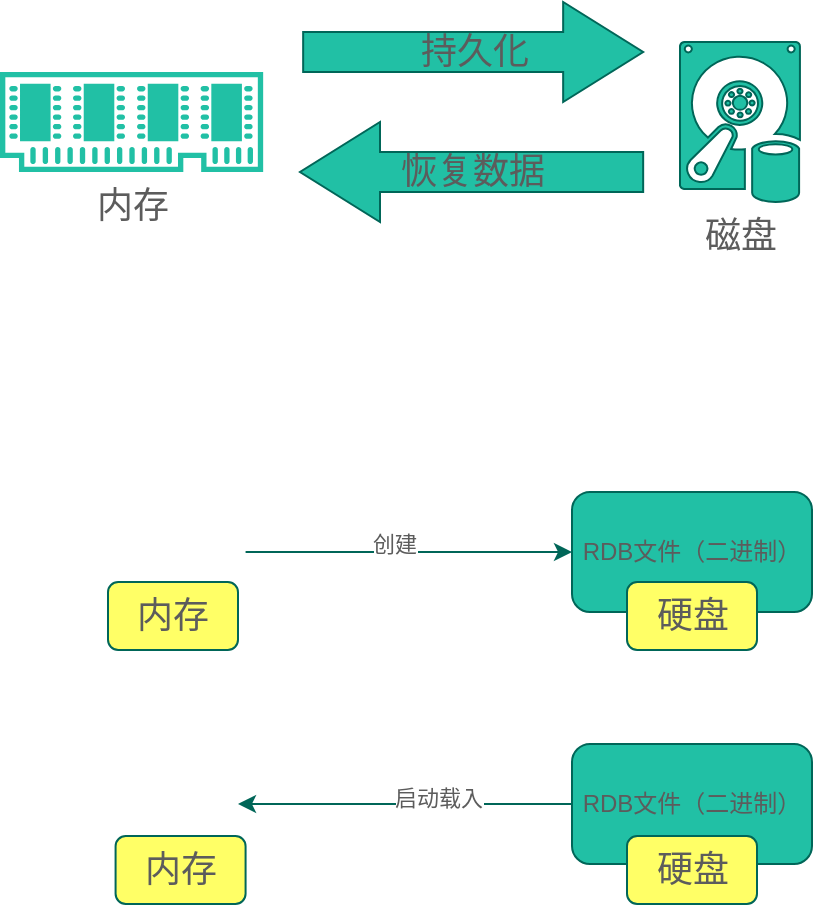 <mxfile version="14.8.2" type="github" pages="5">
  <diagram id="IBMqZ-MF1CHaQvlL7ghQ" name="redis基础">
    <mxGraphModel dx="1392" dy="650" grid="0" gridSize="10" guides="1" tooltips="1" connect="1" arrows="1" fold="1" page="1" pageScale="1" pageWidth="1169" pageHeight="827" math="0" shadow="0">
      <root>
        <mxCell id="0" />
        <mxCell id="1" parent="0" />
        <mxCell id="qG7SVVT7gRLVUeebt_x4-2" value="&lt;font style=&quot;font-size: 18px&quot;&gt;内存&lt;/font&gt;" style="pointerEvents=1;shadow=0;dashed=0;html=1;strokeColor=none;fillColor=#21C0A5;aspect=fixed;labelPosition=center;verticalLabelPosition=bottom;verticalAlign=top;align=center;outlineConnect=0;shape=mxgraph.vvd.memory;fontColor=#5C5C5C;" parent="1" vertex="1">
          <mxGeometry x="64" y="77" width="131.58" height="50" as="geometry" />
        </mxCell>
        <mxCell id="qG7SVVT7gRLVUeebt_x4-7" value="&lt;font style=&quot;font-size: 18px&quot;&gt;磁盘&lt;/font&gt;" style="verticalLabelPosition=bottom;html=1;verticalAlign=top;align=center;strokeColor=#006658;fillColor=#21C0A5;shape=mxgraph.azure.vhd_data_disk;pointerEvents=1;rotation=0;fontColor=#5C5C5C;" parent="1" vertex="1">
          <mxGeometry x="404" y="62" width="60" height="80" as="geometry" />
        </mxCell>
        <mxCell id="qG7SVVT7gRLVUeebt_x4-9" value="&lt;font style=&quot;font-size: 18px&quot;&gt;持久化&lt;/font&gt;" style="html=1;shadow=0;dashed=0;align=center;verticalAlign=middle;shape=mxgraph.arrows2.arrow;dy=0.6;dx=40;notch=0;strokeColor=#006658;fillColor=#21C0A5;fontColor=#5C5C5C;" parent="1" vertex="1">
          <mxGeometry x="215.58" y="42" width="170" height="50" as="geometry" />
        </mxCell>
        <mxCell id="qG7SVVT7gRLVUeebt_x4-11" value="&lt;font style=&quot;font-size: 18px&quot;&gt;恢复数据&lt;/font&gt;" style="html=1;shadow=0;dashed=0;align=center;verticalAlign=middle;shape=mxgraph.arrows2.arrow;dy=0.6;dx=40;flipH=1;notch=0;strokeColor=#006658;fillColor=#21C0A5;fontColor=#5C5C5C;" parent="1" vertex="1">
          <mxGeometry x="214" y="102" width="171.58" height="50" as="geometry" />
        </mxCell>
        <mxCell id="qG7SVVT7gRLVUeebt_x4-23" style="edgeStyle=orthogonalEdgeStyle;rounded=0;orthogonalLoop=1;jettySize=auto;html=1;exitX=1;exitY=0.5;exitDx=0;exitDy=0;entryX=0;entryY=0.5;entryDx=0;entryDy=0;strokeColor=#006658;fontColor=#5C5C5C;" parent="1" source="qG7SVVT7gRLVUeebt_x4-22" target="qG7SVVT7gRLVUeebt_x4-25" edge="1">
          <mxGeometry relative="1" as="geometry">
            <mxPoint x="272" y="317" as="targetPoint" />
          </mxGeometry>
        </mxCell>
        <mxCell id="qG7SVVT7gRLVUeebt_x4-27" value="创建" style="edgeLabel;html=1;align=center;verticalAlign=middle;resizable=0;points=[];fontColor=#5C5C5C;" parent="qG7SVVT7gRLVUeebt_x4-23" vertex="1" connectable="0">
          <mxGeometry x="-0.101" y="4" relative="1" as="geometry">
            <mxPoint as="offset" />
          </mxGeometry>
        </mxCell>
        <mxCell id="qG7SVVT7gRLVUeebt_x4-22" value="" style="shape=image;html=1;verticalAlign=top;verticalLabelPosition=bottom;imageAspect=0;aspect=fixed;image=https://cdn4.iconfinder.com/data/icons/redis-2/467/Redis_Logo-128.png;strokeColor=#006658;fillColor=#21C0A5;fontColor=#5C5C5C;" parent="1" vertex="1">
          <mxGeometry x="72.79" y="260" width="114" height="114" as="geometry" />
        </mxCell>
        <mxCell id="qG7SVVT7gRLVUeebt_x4-25" value="RDB文件（二进制）" style="rounded=1;whiteSpace=wrap;html=1;strokeColor=#006658;fillColor=#21C0A5;fontColor=#5C5C5C;" parent="1" vertex="1">
          <mxGeometry x="350" y="287" width="120" height="60" as="geometry" />
        </mxCell>
        <mxCell id="qG7SVVT7gRLVUeebt_x4-31" value="" style="shape=image;html=1;verticalAlign=top;verticalLabelPosition=bottom;imageAspect=0;aspect=fixed;image=https://cdn4.iconfinder.com/data/icons/redis-2/467/Redis_Logo-128.png;strokeColor=#006658;fillColor=#21C0A5;fontColor=#5C5C5C;" parent="1" vertex="1">
          <mxGeometry x="69" y="386" width="114" height="114" as="geometry" />
        </mxCell>
        <mxCell id="qG7SVVT7gRLVUeebt_x4-33" style="edgeStyle=orthogonalEdgeStyle;curved=0;rounded=1;sketch=0;orthogonalLoop=1;jettySize=auto;html=1;exitX=0;exitY=0.5;exitDx=0;exitDy=0;fontColor=#5C5C5C;strokeColor=#006658;fillColor=#21C0A5;" parent="1" source="qG7SVVT7gRLVUeebt_x4-32" target="qG7SVVT7gRLVUeebt_x4-31" edge="1">
          <mxGeometry relative="1" as="geometry" />
        </mxCell>
        <mxCell id="qG7SVVT7gRLVUeebt_x4-34" value="启动载入" style="edgeLabel;html=1;align=center;verticalAlign=middle;resizable=0;points=[];fontColor=#5C5C5C;" parent="qG7SVVT7gRLVUeebt_x4-33" vertex="1" connectable="0">
          <mxGeometry x="-0.198" y="-3" relative="1" as="geometry">
            <mxPoint as="offset" />
          </mxGeometry>
        </mxCell>
        <mxCell id="qG7SVVT7gRLVUeebt_x4-32" value="RDB文件（二进制）" style="rounded=1;whiteSpace=wrap;html=1;strokeColor=#006658;fillColor=#21C0A5;fontColor=#5C5C5C;" parent="1" vertex="1">
          <mxGeometry x="350" y="413" width="120" height="60" as="geometry" />
        </mxCell>
        <mxCell id="qG7SVVT7gRLVUeebt_x4-35" value="&lt;font style=&quot;font-size: 18px&quot;&gt;内存&lt;/font&gt;" style="rounded=1;whiteSpace=wrap;html=1;sketch=0;fontColor=#5C5C5C;strokeColor=#006658;fillColor=#FFFF66;" parent="1" vertex="1">
          <mxGeometry x="118" y="332" width="65" height="34" as="geometry" />
        </mxCell>
        <mxCell id="qG7SVVT7gRLVUeebt_x4-36" value="&lt;font style=&quot;font-size: 18px&quot;&gt;内存&lt;/font&gt;" style="rounded=1;whiteSpace=wrap;html=1;sketch=0;fontColor=#5C5C5C;strokeColor=#006658;fillColor=#FFFF66;" parent="1" vertex="1">
          <mxGeometry x="121.79" y="459" width="65" height="34" as="geometry" />
        </mxCell>
        <mxCell id="qG7SVVT7gRLVUeebt_x4-37" value="&lt;font style=&quot;font-size: 18px&quot;&gt;硬盘&lt;/font&gt;" style="rounded=1;whiteSpace=wrap;html=1;sketch=0;fontColor=#5C5C5C;strokeColor=#006658;fillColor=#FFFF66;" parent="1" vertex="1">
          <mxGeometry x="377.5" y="332" width="65" height="34" as="geometry" />
        </mxCell>
        <mxCell id="qG7SVVT7gRLVUeebt_x4-38" value="&lt;font style=&quot;font-size: 18px&quot;&gt;硬盘&lt;/font&gt;" style="rounded=1;whiteSpace=wrap;html=1;sketch=0;fontColor=#5C5C5C;strokeColor=#006658;fillColor=#FFFF66;" parent="1" vertex="1">
          <mxGeometry x="377.5" y="459" width="65" height="34" as="geometry" />
        </mxCell>
      </root>
    </mxGraphModel>
  </diagram>
  <diagram id="3_OE9AZ8NSmhKbrOX8_j" name="redis-rdb">
    <mxGraphModel dx="1322" dy="1514" grid="0" gridSize="10" guides="1" tooltips="1" connect="1" arrows="1" fold="1" page="1" pageScale="1" pageWidth="1600" pageHeight="900" math="0" shadow="0">
      <root>
        <mxCell id="ceOFL5pclL6VPB8mqtDc-0" />
        <mxCell id="ceOFL5pclL6VPB8mqtDc-1" parent="ceOFL5pclL6VPB8mqtDc-0" />
        <mxCell id="QP3spTyISNoaK3f5Oq73-0" style="edgeStyle=orthogonalEdgeStyle;rounded=0;orthogonalLoop=1;jettySize=auto;html=1;exitX=1;exitY=0.5;exitDx=0;exitDy=0;entryX=0;entryY=0.5;entryDx=0;entryDy=0;strokeColor=#006658;fontColor=#5C5C5C;" parent="ceOFL5pclL6VPB8mqtDc-1" target="QP3spTyISNoaK3f5Oq73-2" edge="1">
          <mxGeometry relative="1" as="geometry">
            <mxPoint x="378.21" y="-715" as="targetPoint" />
            <mxPoint x="316" y="-715" as="sourcePoint" />
          </mxGeometry>
        </mxCell>
        <mxCell id="QP3spTyISNoaK3f5Oq73-1" value="创建" style="edgeLabel;html=1;align=center;verticalAlign=middle;resizable=0;points=[];fontColor=#5C5C5C;" parent="QP3spTyISNoaK3f5Oq73-0" vertex="1" connectable="0">
          <mxGeometry x="-0.101" y="4" relative="1" as="geometry">
            <mxPoint as="offset" />
          </mxGeometry>
        </mxCell>
        <mxCell id="QP3spTyISNoaK3f5Oq73-2" value="RDB文件（二进制）" style="rounded=1;whiteSpace=wrap;html=1;strokeColor=#006658;fillColor=#21C0A5;fontColor=#5C5C5C;" parent="ceOFL5pclL6VPB8mqtDc-1" vertex="1">
          <mxGeometry x="456.21" y="-745" width="120" height="60" as="geometry" />
        </mxCell>
        <mxCell id="QP3spTyISNoaK3f5Oq73-3" value="&lt;font style=&quot;font-size: 18px&quot;&gt;内存&lt;/font&gt;" style="rounded=1;whiteSpace=wrap;html=1;sketch=0;fontColor=#5C5C5C;strokeColor=#006658;fillColor=#FFFF66;" parent="ceOFL5pclL6VPB8mqtDc-1" vertex="1">
          <mxGeometry x="246" y="-700" width="65" height="34" as="geometry" />
        </mxCell>
        <mxCell id="QP3spTyISNoaK3f5Oq73-4" value="&lt;font style=&quot;font-size: 18px&quot;&gt;硬盘&lt;/font&gt;" style="rounded=1;whiteSpace=wrap;html=1;sketch=0;fontColor=#5C5C5C;strokeColor=#006658;fillColor=#FFFF66;" parent="ceOFL5pclL6VPB8mqtDc-1" vertex="1">
          <mxGeometry x="483.71" y="-700" width="65" height="34" as="geometry" />
        </mxCell>
        <mxCell id="QP3spTyISNoaK3f5Oq73-5" style="edgeStyle=orthogonalEdgeStyle;curved=0;rounded=1;sketch=0;orthogonalLoop=1;jettySize=auto;html=1;exitX=1;exitY=0.333;exitDx=0;exitDy=0;exitPerimeter=0;fontColor=#5C5C5C;strokeColor=#006658;fillColor=#21C0A5;" parent="ceOFL5pclL6VPB8mqtDc-1" source="QP3spTyISNoaK3f5Oq73-7" edge="1">
          <mxGeometry relative="1" as="geometry">
            <mxPoint x="202" y="-715" as="targetPoint" />
          </mxGeometry>
        </mxCell>
        <mxCell id="QP3spTyISNoaK3f5Oq73-6" value="2.get key" style="edgeLabel;html=1;align=center;verticalAlign=middle;resizable=0;points=[];fontColor=#5C5C5C;" parent="QP3spTyISNoaK3f5Oq73-5" vertex="1" connectable="0">
          <mxGeometry x="-0.321" y="1" relative="1" as="geometry">
            <mxPoint as="offset" />
          </mxGeometry>
        </mxCell>
        <mxCell id="QP3spTyISNoaK3f5Oq73-7" value="客户端" style="shape=umlActor;verticalLabelPosition=bottom;verticalAlign=top;html=1;outlineConnect=0;rounded=0;sketch=0;fontColor=#5C5C5C;strokeColor=#006658;fillColor=#FFFF66;" parent="ceOFL5pclL6VPB8mqtDc-1" vertex="1">
          <mxGeometry x="19" y="-735" width="30" height="60" as="geometry" />
        </mxCell>
        <mxCell id="QP3spTyISNoaK3f5Oq73-8" value="" style="edgeStyle=orthogonalEdgeStyle;curved=0;rounded=1;sketch=0;orthogonalLoop=1;jettySize=auto;html=1;fontColor=#5C5C5C;strokeColor=#006658;fillColor=#21C0A5;" parent="ceOFL5pclL6VPB8mqtDc-1" source="QP3spTyISNoaK3f5Oq73-10" target="QP3spTyISNoaK3f5Oq73-3" edge="1">
          <mxGeometry relative="1" as="geometry" />
        </mxCell>
        <mxCell id="QP3spTyISNoaK3f5Oq73-9" value="1.save" style="edgeLabel;html=1;align=center;verticalAlign=middle;resizable=0;points=[];fontColor=#5C5C5C;" parent="QP3spTyISNoaK3f5Oq73-8" vertex="1" connectable="0">
          <mxGeometry x="0.267" y="-1" relative="1" as="geometry">
            <mxPoint as="offset" />
          </mxGeometry>
        </mxCell>
        <mxCell id="QP3spTyISNoaK3f5Oq73-10" value="运维" style="shape=umlActor;verticalLabelPosition=bottom;verticalAlign=top;html=1;outlineConnect=0;rounded=0;sketch=0;fontColor=#5C5C5C;strokeColor=#006658;fillColor=#FFCE9F;" parent="ceOFL5pclL6VPB8mqtDc-1" vertex="1">
          <mxGeometry x="187" y="-613" width="30" height="60" as="geometry" />
        </mxCell>
        <mxCell id="QP3spTyISNoaK3f5Oq73-11" value="&lt;span style=&quot;font-size: 18px&quot;&gt;阻塞&lt;/span&gt;" style="rounded=1;whiteSpace=wrap;html=1;sketch=0;fontColor=#5C5C5C;strokeColor=#006658;fillColor=#FFFF66;" parent="ceOFL5pclL6VPB8mqtDc-1" vertex="1">
          <mxGeometry x="65" y="-702" width="65" height="34" as="geometry" />
        </mxCell>
        <mxCell id="QP3spTyISNoaK3f5Oq73-12" value="" style="shape=image;html=1;verticalAlign=top;verticalLabelPosition=bottom;imageAspect=0;aspect=fixed;image=https://cdn4.iconfinder.com/data/icons/redis-2/467/Redis_Logo-128.png;strokeColor=#006658;fillColor=#21C0A5;fontColor=#5C5C5C;" parent="ceOFL5pclL6VPB8mqtDc-1" vertex="1">
          <mxGeometry x="205" y="-392" width="114" height="114" as="geometry" />
        </mxCell>
        <mxCell id="QP3spTyISNoaK3f5Oq73-13" style="edgeStyle=orthogonalEdgeStyle;curved=0;rounded=1;sketch=0;orthogonalLoop=1;jettySize=auto;html=1;exitX=1;exitY=0.333;exitDx=0;exitDy=0;exitPerimeter=0;fontColor=#5C5C5C;strokeColor=#006658;fillColor=#21C0A5;" parent="ceOFL5pclL6VPB8mqtDc-1" source="QP3spTyISNoaK3f5Oq73-15" target="QP3spTyISNoaK3f5Oq73-12" edge="1">
          <mxGeometry relative="1" as="geometry" />
        </mxCell>
        <mxCell id="QP3spTyISNoaK3f5Oq73-14" value="&lt;font style=&quot;font-size: 14px&quot;&gt;1.bgsave&lt;/font&gt;" style="edgeLabel;html=1;align=center;verticalAlign=middle;resizable=0;points=[];fontColor=#5C5C5C;" parent="QP3spTyISNoaK3f5Oq73-13" vertex="1" connectable="0">
          <mxGeometry x="-0.321" y="1" relative="1" as="geometry">
            <mxPoint as="offset" />
          </mxGeometry>
        </mxCell>
        <mxCell id="QP3spTyISNoaK3f5Oq73-15" value="运维" style="shape=umlActor;verticalLabelPosition=bottom;verticalAlign=top;html=1;outlineConnect=0;rounded=0;sketch=0;fontColor=#5C5C5C;strokeColor=#006658;fillColor=#FFFF66;" parent="ceOFL5pclL6VPB8mqtDc-1" vertex="1">
          <mxGeometry x="22" y="-355" width="30" height="60" as="geometry" />
        </mxCell>
        <mxCell id="QP3spTyISNoaK3f5Oq73-16" style="edgeStyle=orthogonalEdgeStyle;rounded=0;orthogonalLoop=1;jettySize=auto;html=1;exitX=1;exitY=0.5;exitDx=0;exitDy=0;entryX=0;entryY=0.5;entryDx=0;entryDy=0;strokeColor=#006658;fontColor=#5C5C5C;" parent="ceOFL5pclL6VPB8mqtDc-1" target="QP3spTyISNoaK3f5Oq73-18" edge="1">
          <mxGeometry relative="1" as="geometry">
            <mxPoint x="374.21" y="-177" as="targetPoint" />
            <mxPoint x="312" y="-177" as="sourcePoint" />
          </mxGeometry>
        </mxCell>
        <mxCell id="QP3spTyISNoaK3f5Oq73-17" value="&lt;font style=&quot;font-size: 14px&quot;&gt;4.创建RDB&lt;/font&gt;" style="edgeLabel;html=1;align=center;verticalAlign=middle;resizable=0;points=[];fontColor=#5C5C5C;" parent="QP3spTyISNoaK3f5Oq73-16" vertex="1" connectable="0">
          <mxGeometry x="-0.101" y="4" relative="1" as="geometry">
            <mxPoint as="offset" />
          </mxGeometry>
        </mxCell>
        <mxCell id="QP3spTyISNoaK3f5Oq73-18" value="RDB文件（二进制）" style="rounded=1;whiteSpace=wrap;html=1;strokeColor=#006658;fillColor=#21C0A5;fontColor=#5C5C5C;" parent="ceOFL5pclL6VPB8mqtDc-1" vertex="1">
          <mxGeometry x="452.21" y="-207" width="120" height="60" as="geometry" />
        </mxCell>
        <mxCell id="QP3spTyISNoaK3f5Oq73-19" value="&lt;font style=&quot;font-size: 18px&quot;&gt;内存&lt;/font&gt;" style="rounded=1;whiteSpace=wrap;html=1;sketch=0;fontColor=#5C5C5C;strokeColor=#006658;fillColor=#FFFF66;" parent="ceOFL5pclL6VPB8mqtDc-1" vertex="1">
          <mxGeometry x="242" y="-162" width="65" height="34" as="geometry" />
        </mxCell>
        <mxCell id="QP3spTyISNoaK3f5Oq73-20" value="&lt;font style=&quot;font-size: 18px&quot;&gt;硬盘&lt;/font&gt;" style="rounded=1;whiteSpace=wrap;html=1;sketch=0;fontColor=#5C5C5C;strokeColor=#006658;fillColor=#FFFF66;" parent="ceOFL5pclL6VPB8mqtDc-1" vertex="1">
          <mxGeometry x="479.71" y="-162" width="65" height="34" as="geometry" />
        </mxCell>
        <mxCell id="QP3spTyISNoaK3f5Oq73-21" value="" style="shape=image;html=1;verticalAlign=top;verticalLabelPosition=bottom;imageAspect=0;aspect=fixed;image=https://cdn4.iconfinder.com/data/icons/redis-2/467/Redis_Logo-128.png;strokeColor=#006658;fillColor=#21C0A5;fontColor=#5C5C5C;" parent="ceOFL5pclL6VPB8mqtDc-1" vertex="1">
          <mxGeometry x="205" y="-234" width="114" height="114" as="geometry" />
        </mxCell>
        <mxCell id="QP3spTyISNoaK3f5Oq73-22" value="" style="shape=flexArrow;endArrow=classic;html=1;fontColor=#5C5C5C;strokeColor=#006658;fillColor=#21C0A5;" parent="ceOFL5pclL6VPB8mqtDc-1" edge="1">
          <mxGeometry width="50" height="50" relative="1" as="geometry">
            <mxPoint x="215" y="-225" as="sourcePoint" />
            <mxPoint x="215" y="-303" as="targetPoint" />
          </mxGeometry>
        </mxCell>
        <mxCell id="QP3spTyISNoaK3f5Oq73-23" value="" style="shape=flexArrow;endArrow=classic;html=1;fontColor=#5C5C5C;strokeColor=#006658;fillColor=#21C0A5;" parent="ceOFL5pclL6VPB8mqtDc-1" edge="1">
          <mxGeometry width="50" height="50" relative="1" as="geometry">
            <mxPoint x="244" y="-302" as="sourcePoint" />
            <mxPoint x="244" y="-214" as="targetPoint" />
          </mxGeometry>
        </mxCell>
        <mxCell id="QP3spTyISNoaK3f5Oq73-24" value="&lt;font style=&quot;font-size: 14px&quot;&gt;2.fork()&lt;/font&gt;" style="text;html=1;strokeColor=none;fillColor=none;align=center;verticalAlign=middle;whiteSpace=wrap;rounded=0;sketch=0;fontColor=#5C5C5C;" parent="ceOFL5pclL6VPB8mqtDc-1" vertex="1">
          <mxGeometry x="142" y="-279" width="40" height="20" as="geometry" />
        </mxCell>
        <mxCell id="QP3spTyISNoaK3f5Oq73-25" value="&lt;font style=&quot;font-size: 18px&quot;&gt;fast&lt;/font&gt;" style="rounded=1;whiteSpace=wrap;html=1;sketch=0;fontColor=#5C5C5C;strokeColor=#006658;fillColor=#FFFF66;" parent="ceOFL5pclL6VPB8mqtDc-1" vertex="1">
          <mxGeometry x="129.5" y="-259" width="65" height="34" as="geometry" />
        </mxCell>
        <mxCell id="QP3spTyISNoaK3f5Oq73-26" style="edgeStyle=none;rounded=1;sketch=0;orthogonalLoop=1;jettySize=auto;html=1;exitX=0;exitY=0.333;exitDx=0;exitDy=0;exitPerimeter=0;entryX=1;entryY=0.5;entryDx=0;entryDy=0;fontColor=#5C5C5C;strokeColor=#006658;fillColor=#21C0A5;" parent="ceOFL5pclL6VPB8mqtDc-1" source="QP3spTyISNoaK3f5Oq73-28" target="QP3spTyISNoaK3f5Oq73-12" edge="1">
          <mxGeometry relative="1" as="geometry" />
        </mxCell>
        <mxCell id="QP3spTyISNoaK3f5Oq73-27" value="&lt;font style=&quot;font-size: 14px&quot;&gt;3.不会阻塞&lt;br&gt;get命令&lt;/font&gt;" style="edgeLabel;html=1;align=center;verticalAlign=middle;resizable=0;points=[];fontColor=#5C5C5C;" parent="QP3spTyISNoaK3f5Oq73-26" vertex="1" connectable="0">
          <mxGeometry x="0.03" y="1" relative="1" as="geometry">
            <mxPoint x="1" as="offset" />
          </mxGeometry>
        </mxCell>
        <mxCell id="QP3spTyISNoaK3f5Oq73-28" value="客户端" style="shape=umlActor;verticalLabelPosition=bottom;verticalAlign=top;html=1;outlineConnect=0;rounded=0;sketch=0;fontColor=#5C5C5C;strokeColor=#006658;fillColor=#FFFF66;" parent="ceOFL5pclL6VPB8mqtDc-1" vertex="1">
          <mxGeometry x="452.21" y="-440" width="30" height="60" as="geometry" />
        </mxCell>
        <mxCell id="QP3spTyISNoaK3f5Oq73-29" value="&lt;font style=&quot;font-size: 14px&quot;&gt;5.bgsave successful&lt;/font&gt;" style="text;html=1;strokeColor=none;fillColor=none;align=center;verticalAlign=middle;whiteSpace=wrap;rounded=0;sketch=0;fontColor=#5C5C5C;" parent="ceOFL5pclL6VPB8mqtDc-1" vertex="1">
          <mxGeometry x="237" y="-275" width="174" height="20" as="geometry" />
        </mxCell>
        <mxCell id="YHUICugy43QlZLCDXg5M-0" value="" style="shape=image;html=1;verticalAlign=top;verticalLabelPosition=bottom;imageAspect=0;aspect=fixed;image=https://cdn4.iconfinder.com/data/icons/redis-2/467/Redis_Logo-128.png;strokeColor=#006658;fillColor=#21C0A5;fontColor=#5C5C5C;" parent="ceOFL5pclL6VPB8mqtDc-1" vertex="1">
          <mxGeometry x="207.5" y="-772" width="114" height="114" as="geometry" />
        </mxCell>
        <mxCell id="-ZUL5BwxHkJAMYvW-SMf-1" style="edgeStyle=orthogonalEdgeStyle;rounded=0;orthogonalLoop=1;jettySize=auto;html=1;exitX=1;exitY=0.5;exitDx=0;exitDy=0;entryX=0;entryY=0.5;entryDx=0;entryDy=0;strokeColor=#006658;fontColor=#5C5C5C;" edge="1" parent="ceOFL5pclL6VPB8mqtDc-1" target="-ZUL5BwxHkJAMYvW-SMf-3">
          <mxGeometry relative="1" as="geometry">
            <mxPoint x="1163.21" y="-721" as="targetPoint" />
            <mxPoint x="1101" y="-721" as="sourcePoint" />
          </mxGeometry>
        </mxCell>
        <mxCell id="-ZUL5BwxHkJAMYvW-SMf-2" value="创建" style="edgeLabel;html=1;align=center;verticalAlign=middle;resizable=0;points=[];fontColor=#5C5C5C;" vertex="1" connectable="0" parent="-ZUL5BwxHkJAMYvW-SMf-1">
          <mxGeometry x="-0.101" y="4" relative="1" as="geometry">
            <mxPoint as="offset" />
          </mxGeometry>
        </mxCell>
        <mxCell id="-ZUL5BwxHkJAMYvW-SMf-3" value="RDB文件（二进制）" style="rounded=1;whiteSpace=wrap;html=1;strokeColor=#006658;fillColor=#21C0A5;fontColor=#5C5C5C;" vertex="1" parent="ceOFL5pclL6VPB8mqtDc-1">
          <mxGeometry x="1241.21" y="-751" width="120" height="60" as="geometry" />
        </mxCell>
        <mxCell id="-ZUL5BwxHkJAMYvW-SMf-4" value="&lt;font style=&quot;font-size: 18px&quot;&gt;内存&lt;/font&gt;" style="rounded=1;whiteSpace=wrap;html=1;sketch=0;fontColor=#5C5C5C;strokeColor=#006658;fillColor=#FFFF66;" vertex="1" parent="ceOFL5pclL6VPB8mqtDc-1">
          <mxGeometry x="1031" y="-706" width="65" height="34" as="geometry" />
        </mxCell>
        <mxCell id="-ZUL5BwxHkJAMYvW-SMf-5" value="&lt;font style=&quot;font-size: 18px&quot;&gt;硬盘&lt;/font&gt;" style="rounded=1;whiteSpace=wrap;html=1;sketch=0;fontColor=#5C5C5C;strokeColor=#006658;fillColor=#FFFF66;" vertex="1" parent="ceOFL5pclL6VPB8mqtDc-1">
          <mxGeometry x="1268.71" y="-706" width="65" height="34" as="geometry" />
        </mxCell>
        <mxCell id="-ZUL5BwxHkJAMYvW-SMf-13" value="" style="shape=image;html=1;verticalAlign=top;verticalLabelPosition=bottom;imageAspect=0;aspect=fixed;image=https://cdn4.iconfinder.com/data/icons/redis-2/467/Redis_Logo-128.png;strokeColor=#006658;fillColor=#21C0A5;fontColor=#5C5C5C;" vertex="1" parent="ceOFL5pclL6VPB8mqtDc-1">
          <mxGeometry x="992.5" y="-778" width="114" height="114" as="geometry" />
        </mxCell>
        <mxCell id="0DDqnSFtuRZCmNc9jEaG-0" value="" style="shape=flexArrow;endArrow=classic;html=1;fontColor=#5C5C5C;strokeColor=#006658;fillColor=#21C0A5;" edge="1" parent="ceOFL5pclL6VPB8mqtDc-1">
          <mxGeometry width="50" height="50" relative="1" as="geometry">
            <mxPoint x="675" y="-392" as="sourcePoint" />
            <mxPoint x="675" y="-470" as="targetPoint" />
          </mxGeometry>
        </mxCell>
        <mxCell id="0DDqnSFtuRZCmNc9jEaG-1" value="" style="shape=flexArrow;endArrow=classic;html=1;fontColor=#5C5C5C;strokeColor=#006658;fillColor=#21C0A5;" edge="1" parent="ceOFL5pclL6VPB8mqtDc-1">
          <mxGeometry width="50" height="50" relative="1" as="geometry">
            <mxPoint x="1017" y="-663" as="sourcePoint" />
            <mxPoint x="1017" y="-585" as="targetPoint" />
          </mxGeometry>
        </mxCell>
        <mxCell id="0DDqnSFtuRZCmNc9jEaG-12" value="" style="shape=table;startSize=0;container=1;collapsible=0;childLayout=tableLayout;" vertex="1" parent="ceOFL5pclL6VPB8mqtDc-1">
          <mxGeometry x="881" y="-583" width="276" height="123" as="geometry" />
        </mxCell>
        <mxCell id="0DDqnSFtuRZCmNc9jEaG-13" value="" style="shape=partialRectangle;collapsible=0;dropTarget=0;pointerEvents=0;fillColor=none;top=0;left=0;bottom=0;right=0;points=[[0,0.5],[1,0.5]];portConstraint=eastwest;" vertex="1" parent="0DDqnSFtuRZCmNc9jEaG-12">
          <mxGeometry width="276" height="30" as="geometry" />
        </mxCell>
        <mxCell id="0DDqnSFtuRZCmNc9jEaG-14" value="配置" style="shape=partialRectangle;html=1;whiteSpace=wrap;connectable=0;overflow=hidden;fillColor=none;top=0;left=0;bottom=0;right=0;" vertex="1" parent="0DDqnSFtuRZCmNc9jEaG-13">
          <mxGeometry width="92" height="30" as="geometry" />
        </mxCell>
        <mxCell id="0DDqnSFtuRZCmNc9jEaG-15" value="秒" style="shape=partialRectangle;html=1;whiteSpace=wrap;connectable=0;overflow=hidden;fillColor=none;top=0;left=0;bottom=0;right=0;" vertex="1" parent="0DDqnSFtuRZCmNc9jEaG-13">
          <mxGeometry x="92" width="92" height="30" as="geometry" />
        </mxCell>
        <mxCell id="0DDqnSFtuRZCmNc9jEaG-16" value="changes" style="shape=partialRectangle;html=1;whiteSpace=wrap;connectable=0;overflow=hidden;fillColor=none;top=0;left=0;bottom=0;right=0;" vertex="1" parent="0DDqnSFtuRZCmNc9jEaG-13">
          <mxGeometry x="184" width="92" height="30" as="geometry" />
        </mxCell>
        <mxCell id="0DDqnSFtuRZCmNc9jEaG-17" value="" style="shape=partialRectangle;collapsible=0;dropTarget=0;pointerEvents=0;fillColor=none;top=0;left=0;bottom=0;right=0;points=[[0,0.5],[1,0.5]];portConstraint=eastwest;" vertex="1" parent="0DDqnSFtuRZCmNc9jEaG-12">
          <mxGeometry y="30" width="276" height="32" as="geometry" />
        </mxCell>
        <mxCell id="0DDqnSFtuRZCmNc9jEaG-18" value="save" style="shape=partialRectangle;html=1;whiteSpace=wrap;connectable=0;overflow=hidden;fillColor=none;top=0;left=0;bottom=0;right=0;" vertex="1" parent="0DDqnSFtuRZCmNc9jEaG-17">
          <mxGeometry width="92" height="32" as="geometry" />
        </mxCell>
        <mxCell id="0DDqnSFtuRZCmNc9jEaG-19" value="900" style="shape=partialRectangle;html=1;whiteSpace=wrap;connectable=0;overflow=hidden;fillColor=none;top=0;left=0;bottom=0;right=0;" vertex="1" parent="0DDqnSFtuRZCmNc9jEaG-17">
          <mxGeometry x="92" width="92" height="32" as="geometry" />
        </mxCell>
        <mxCell id="0DDqnSFtuRZCmNc9jEaG-20" value="1" style="shape=partialRectangle;html=1;whiteSpace=wrap;connectable=0;overflow=hidden;fillColor=none;top=0;left=0;bottom=0;right=0;" vertex="1" parent="0DDqnSFtuRZCmNc9jEaG-17">
          <mxGeometry x="184" width="92" height="32" as="geometry" />
        </mxCell>
        <mxCell id="0DDqnSFtuRZCmNc9jEaG-21" value="" style="shape=partialRectangle;collapsible=0;dropTarget=0;pointerEvents=0;fillColor=none;top=0;left=0;bottom=0;right=0;points=[[0,0.5],[1,0.5]];portConstraint=eastwest;" vertex="1" parent="0DDqnSFtuRZCmNc9jEaG-12">
          <mxGeometry y="62" width="276" height="31" as="geometry" />
        </mxCell>
        <mxCell id="0DDqnSFtuRZCmNc9jEaG-22" value="&lt;span&gt;save&lt;/span&gt;" style="shape=partialRectangle;html=1;whiteSpace=wrap;connectable=0;overflow=hidden;fillColor=none;top=0;left=0;bottom=0;right=0;" vertex="1" parent="0DDqnSFtuRZCmNc9jEaG-21">
          <mxGeometry width="92" height="31" as="geometry" />
        </mxCell>
        <mxCell id="0DDqnSFtuRZCmNc9jEaG-23" value="300" style="shape=partialRectangle;html=1;whiteSpace=wrap;connectable=0;overflow=hidden;fillColor=none;top=0;left=0;bottom=0;right=0;" vertex="1" parent="0DDqnSFtuRZCmNc9jEaG-21">
          <mxGeometry x="92" width="92" height="31" as="geometry" />
        </mxCell>
        <mxCell id="0DDqnSFtuRZCmNc9jEaG-24" value="10" style="shape=partialRectangle;html=1;whiteSpace=wrap;connectable=0;overflow=hidden;fillColor=none;top=0;left=0;bottom=0;right=0;" vertex="1" parent="0DDqnSFtuRZCmNc9jEaG-21">
          <mxGeometry x="184" width="92" height="31" as="geometry" />
        </mxCell>
        <mxCell id="0DDqnSFtuRZCmNc9jEaG-25" value="" style="shape=partialRectangle;collapsible=0;dropTarget=0;pointerEvents=0;fillColor=none;top=0;left=0;bottom=0;right=0;points=[[0,0.5],[1,0.5]];portConstraint=eastwest;" vertex="1" parent="0DDqnSFtuRZCmNc9jEaG-12">
          <mxGeometry y="93" width="276" height="30" as="geometry" />
        </mxCell>
        <mxCell id="0DDqnSFtuRZCmNc9jEaG-26" value="&lt;span&gt;save&lt;/span&gt;" style="shape=partialRectangle;html=1;whiteSpace=wrap;connectable=0;overflow=hidden;fillColor=none;top=0;left=0;bottom=0;right=0;" vertex="1" parent="0DDqnSFtuRZCmNc9jEaG-25">
          <mxGeometry width="92" height="30" as="geometry" />
        </mxCell>
        <mxCell id="0DDqnSFtuRZCmNc9jEaG-27" value="60" style="shape=partialRectangle;html=1;whiteSpace=wrap;connectable=0;overflow=hidden;fillColor=none;top=0;left=0;bottom=0;right=0;" vertex="1" parent="0DDqnSFtuRZCmNc9jEaG-25">
          <mxGeometry x="92" width="92" height="30" as="geometry" />
        </mxCell>
        <mxCell id="0DDqnSFtuRZCmNc9jEaG-28" value="10000" style="shape=partialRectangle;html=1;whiteSpace=wrap;connectable=0;overflow=hidden;fillColor=none;top=0;left=0;bottom=0;right=0;" vertex="1" parent="0DDqnSFtuRZCmNc9jEaG-25">
          <mxGeometry x="184" width="92" height="30" as="geometry" />
        </mxCell>
        <mxCell id="0DDqnSFtuRZCmNc9jEaG-29" value="&lt;font style=&quot;font-size: 14px&quot;&gt;1.满足任何一个条件 ，自动触发 bgsave&lt;br&gt;&lt;/font&gt;" style="text;html=1;strokeColor=none;fillColor=none;align=center;verticalAlign=middle;whiteSpace=wrap;rounded=0;sketch=0;fontColor=#5C5C5C;" vertex="1" parent="ceOFL5pclL6VPB8mqtDc-1">
          <mxGeometry x="1027" y="-637" width="253" height="20" as="geometry" />
        </mxCell>
      </root>
    </mxGraphModel>
  </diagram>
  <diagram name="redis-aof" id="Yoqy4G2O5nitmoZ7vgGE">
    <mxGraphModel dx="1392" dy="1477" grid="0" gridSize="10" guides="1" tooltips="1" connect="1" arrows="1" fold="1" page="1" pageScale="1" pageWidth="1169" pageHeight="827" math="0" shadow="0">
      <root>
        <mxCell id="Qwy1oHFuzDZVHk8dBCSs-0" />
        <mxCell id="Qwy1oHFuzDZVHk8dBCSs-1" parent="Qwy1oHFuzDZVHk8dBCSs-0" />
        <mxCell id="kKupC8YpPZnLRKaTni5R-0" style="edgeStyle=orthogonalEdgeStyle;rounded=0;orthogonalLoop=1;jettySize=auto;html=1;exitX=1;exitY=0.5;exitDx=0;exitDy=0;entryX=0;entryY=0.5;entryDx=0;entryDy=0;strokeColor=#006658;fontColor=#5C5C5C;" parent="Qwy1oHFuzDZVHk8dBCSs-1" target="kKupC8YpPZnLRKaTni5R-2" edge="1">
          <mxGeometry relative="1" as="geometry">
            <mxPoint x="420.21" y="-734" as="targetPoint" />
            <mxPoint x="358" y="-734" as="sourcePoint" />
          </mxGeometry>
        </mxCell>
        <mxCell id="kKupC8YpPZnLRKaTni5R-1" value="&lt;font style=&quot;font-size: 14px&quot;&gt;创建AOF文件&lt;/font&gt;" style="edgeLabel;html=1;align=center;verticalAlign=middle;resizable=0;points=[];fontColor=#5C5C5C;" parent="kKupC8YpPZnLRKaTni5R-0" vertex="1" connectable="0">
          <mxGeometry x="-0.101" y="4" relative="1" as="geometry">
            <mxPoint as="offset" />
          </mxGeometry>
        </mxCell>
        <mxCell id="kKupC8YpPZnLRKaTni5R-2" value="&lt;font style=&quot;font-size: 14px&quot;&gt;AOF文件&lt;br&gt;&lt;br&gt;&lt;/font&gt;&lt;div&gt;&lt;font size=&quot;3&quot;&gt;set&amp;nbsp; oldxu 18&lt;/font&gt;&lt;/div&gt;&lt;div&gt;&lt;font size=&quot;3&quot;&gt;hmset myhash c e,f,g&lt;/font&gt;&lt;/div&gt;" style="rounded=1;whiteSpace=wrap;html=1;strokeColor=#006658;fillColor=#21C0A5;fontColor=#5C5C5C;" parent="Qwy1oHFuzDZVHk8dBCSs-1" vertex="1">
          <mxGeometry x="508" y="-802" width="180" height="142" as="geometry" />
        </mxCell>
        <mxCell id="kKupC8YpPZnLRKaTni5R-3" value="&lt;font style=&quot;font-size: 18px&quot;&gt;内存&lt;/font&gt;" style="rounded=1;whiteSpace=wrap;html=1;sketch=0;fontColor=#5C5C5C;strokeColor=#006658;fillColor=#FFFF66;" parent="Qwy1oHFuzDZVHk8dBCSs-1" vertex="1">
          <mxGeometry x="288" y="-719" width="65" height="34" as="geometry" />
        </mxCell>
        <mxCell id="kKupC8YpPZnLRKaTni5R-4" value="&lt;font style=&quot;font-size: 18px&quot;&gt;硬盘&lt;/font&gt;" style="rounded=1;whiteSpace=wrap;html=1;sketch=0;fontColor=#5C5C5C;strokeColor=#006658;fillColor=#FFFF66;" parent="Qwy1oHFuzDZVHk8dBCSs-1" vertex="1">
          <mxGeometry x="569" y="-677" width="65" height="34" as="geometry" />
        </mxCell>
        <mxCell id="kKupC8YpPZnLRKaTni5R-5" style="edgeStyle=orthogonalEdgeStyle;curved=0;rounded=1;sketch=0;orthogonalLoop=1;jettySize=auto;html=1;exitX=1;exitY=0.333;exitDx=0;exitDy=0;exitPerimeter=0;fontColor=#5C5C5C;strokeColor=#006658;fillColor=#21C0A5;" parent="Qwy1oHFuzDZVHk8dBCSs-1" source="kKupC8YpPZnLRKaTni5R-7" edge="1">
          <mxGeometry relative="1" as="geometry">
            <mxPoint x="244" y="-734" as="targetPoint" />
          </mxGeometry>
        </mxCell>
        <mxCell id="kKupC8YpPZnLRKaTni5R-6" value="set&amp;nbsp; oldxu 18" style="edgeLabel;html=1;align=center;verticalAlign=middle;resizable=0;points=[];fontColor=#5C5C5C;" parent="kKupC8YpPZnLRKaTni5R-5" vertex="1" connectable="0">
          <mxGeometry x="-0.321" y="1" relative="1" as="geometry">
            <mxPoint as="offset" />
          </mxGeometry>
        </mxCell>
        <mxCell id="kKupC8YpPZnLRKaTni5R-7" value="客户端" style="shape=umlActor;verticalLabelPosition=bottom;verticalAlign=top;html=1;outlineConnect=0;rounded=0;sketch=0;fontColor=#5C5C5C;strokeColor=#006658;fillColor=#FFFF66;" parent="Qwy1oHFuzDZVHk8dBCSs-1" vertex="1">
          <mxGeometry x="61" y="-754" width="30" height="60" as="geometry" />
        </mxCell>
        <mxCell id="kKupC8YpPZnLRKaTni5R-13" style="edgeStyle=orthogonalEdgeStyle;curved=0;rounded=1;sketch=0;orthogonalLoop=1;jettySize=auto;html=1;exitX=1;exitY=0.333;exitDx=0;exitDy=0;exitPerimeter=0;entryX=0;entryY=0.75;entryDx=0;entryDy=0;fontColor=#5C5C5C;strokeColor=#006658;fillColor=#21C0A5;" parent="Qwy1oHFuzDZVHk8dBCSs-1" source="kKupC8YpPZnLRKaTni5R-10" target="kKupC8YpPZnLRKaTni5R-12" edge="1">
          <mxGeometry relative="1" as="geometry" />
        </mxCell>
        <mxCell id="kKupC8YpPZnLRKaTni5R-14" value="hmset myhash c&amp;nbsp; e,f,g" style="edgeLabel;html=1;align=center;verticalAlign=middle;resizable=0;points=[];fontColor=#5C5C5C;" parent="kKupC8YpPZnLRKaTni5R-13" vertex="1" connectable="0">
          <mxGeometry x="-0.221" relative="1" as="geometry">
            <mxPoint as="offset" />
          </mxGeometry>
        </mxCell>
        <mxCell id="kKupC8YpPZnLRKaTni5R-10" value="客户端" style="shape=umlActor;verticalLabelPosition=bottom;verticalAlign=top;html=1;outlineConnect=0;rounded=0;sketch=0;fontColor=#5C5C5C;strokeColor=#006658;fillColor=#FFCE9F;" parent="Qwy1oHFuzDZVHk8dBCSs-1" vertex="1">
          <mxGeometry x="63" y="-631" width="30" height="60" as="geometry" />
        </mxCell>
        <mxCell id="kKupC8YpPZnLRKaTni5R-12" value="" style="shape=image;html=1;verticalAlign=top;verticalLabelPosition=bottom;imageAspect=0;aspect=fixed;image=https://cdn4.iconfinder.com/data/icons/redis-2/467/Redis_Logo-128.png;strokeColor=#006658;fillColor=#21C0A5;fontColor=#5C5C5C;" parent="Qwy1oHFuzDZVHk8dBCSs-1" vertex="1">
          <mxGeometry x="249.5" y="-791" width="114" height="114" as="geometry" />
        </mxCell>
        <mxCell id="kKupC8YpPZnLRKaTni5R-18" value="&lt;font style=&quot;font-size: 14px&quot;&gt;AOF文件&lt;br&gt;&lt;br&gt;&lt;/font&gt;&lt;div&gt;&lt;font size=&quot;3&quot;&gt;set&amp;nbsp; oldxu 18&lt;/font&gt;&lt;/div&gt;&lt;div&gt;&lt;font size=&quot;3&quot;&gt;hmset myhash c e,f,g&lt;/font&gt;&lt;/div&gt;" style="rounded=1;whiteSpace=wrap;html=1;strokeColor=#006658;fillColor=#21C0A5;fontColor=#5C5C5C;" parent="Qwy1oHFuzDZVHk8dBCSs-1" vertex="1">
          <mxGeometry x="431" y="-482" width="188" height="140" as="geometry" />
        </mxCell>
        <mxCell id="kKupC8YpPZnLRKaTni5R-19" value="&lt;font style=&quot;font-size: 18px&quot;&gt;内存&lt;/font&gt;" style="rounded=1;whiteSpace=wrap;html=1;sketch=0;fontColor=#5C5C5C;strokeColor=#006658;fillColor=#FFFF66;" parent="Qwy1oHFuzDZVHk8dBCSs-1" vertex="1">
          <mxGeometry x="211" y="-399" width="65" height="34" as="geometry" />
        </mxCell>
        <mxCell id="kKupC8YpPZnLRKaTni5R-20" value="&lt;font style=&quot;font-size: 18px&quot;&gt;硬盘&lt;/font&gt;" style="rounded=1;whiteSpace=wrap;html=1;sketch=0;fontColor=#5C5C5C;strokeColor=#006658;fillColor=#FFFF66;" parent="Qwy1oHFuzDZVHk8dBCSs-1" vertex="1">
          <mxGeometry x="473" y="-357" width="65" height="34" as="geometry" />
        </mxCell>
        <mxCell id="kKupC8YpPZnLRKaTni5R-28" style="edgeStyle=orthogonalEdgeStyle;curved=0;rounded=1;sketch=0;orthogonalLoop=1;jettySize=auto;html=1;fontColor=#5C5C5C;strokeColor=#006658;fillColor=#21C0A5;" parent="Qwy1oHFuzDZVHk8dBCSs-1" source="kKupC8YpPZnLRKaTni5R-18" target="kKupC8YpPZnLRKaTni5R-27" edge="1">
          <mxGeometry relative="1" as="geometry" />
        </mxCell>
        <mxCell id="kKupC8YpPZnLRKaTni5R-30" value="&lt;font style=&quot;font-size: 14px&quot;&gt;载入恢复&lt;/font&gt;" style="edgeLabel;html=1;align=center;verticalAlign=middle;resizable=0;points=[];fontColor=#5C5C5C;" parent="kKupC8YpPZnLRKaTni5R-28" vertex="1" connectable="0">
          <mxGeometry y="3" relative="1" as="geometry">
            <mxPoint as="offset" />
          </mxGeometry>
        </mxCell>
        <mxCell id="kKupC8YpPZnLRKaTni5R-27" value="" style="shape=image;html=1;verticalAlign=top;verticalLabelPosition=bottom;imageAspect=0;aspect=fixed;image=https://cdn4.iconfinder.com/data/icons/redis-2/467/Redis_Logo-128.png;strokeColor=#006658;fillColor=#21C0A5;fontColor=#5C5C5C;" parent="Qwy1oHFuzDZVHk8dBCSs-1" vertex="1">
          <mxGeometry x="173" y="-469" width="114" height="114" as="geometry" />
        </mxCell>
        <mxCell id="kKupC8YpPZnLRKaTni5R-38" value="" style="shape=table;startSize=0;container=1;collapsible=0;childLayout=tableLayout;" parent="Qwy1oHFuzDZVHk8dBCSs-1" vertex="1">
          <mxGeometry x="165" y="-347" width="207" height="107" as="geometry" />
        </mxCell>
        <mxCell id="kKupC8YpPZnLRKaTni5R-39" value="" style="shape=partialRectangle;collapsible=0;dropTarget=0;pointerEvents=0;fillColor=none;top=0;left=0;bottom=0;right=0;points=[[0,0.5],[1,0.5]];portConstraint=eastwest;" parent="kKupC8YpPZnLRKaTni5R-38" vertex="1">
          <mxGeometry width="207" height="36" as="geometry" />
        </mxCell>
        <mxCell id="kKupC8YpPZnLRKaTni5R-40" value="key" style="shape=partialRectangle;html=1;whiteSpace=wrap;connectable=0;overflow=hidden;fillColor=none;top=0;left=0;bottom=0;right=0;" parent="kKupC8YpPZnLRKaTni5R-39" vertex="1">
          <mxGeometry width="104" height="36" as="geometry" />
        </mxCell>
        <mxCell id="kKupC8YpPZnLRKaTni5R-41" value="value" style="shape=partialRectangle;html=1;whiteSpace=wrap;connectable=0;overflow=hidden;fillColor=none;top=0;left=0;bottom=0;right=0;" parent="kKupC8YpPZnLRKaTni5R-39" vertex="1">
          <mxGeometry x="104" width="103" height="36" as="geometry" />
        </mxCell>
        <mxCell id="kKupC8YpPZnLRKaTni5R-42" value="" style="shape=partialRectangle;collapsible=0;dropTarget=0;pointerEvents=0;fillColor=none;top=0;left=0;bottom=0;right=0;points=[[0,0.5],[1,0.5]];portConstraint=eastwest;" parent="kKupC8YpPZnLRKaTni5R-38" vertex="1">
          <mxGeometry y="36" width="207" height="35" as="geometry" />
        </mxCell>
        <mxCell id="kKupC8YpPZnLRKaTni5R-43" value="oldxu" style="shape=partialRectangle;html=1;whiteSpace=wrap;connectable=0;overflow=hidden;fillColor=none;top=0;left=0;bottom=0;right=0;" parent="kKupC8YpPZnLRKaTni5R-42" vertex="1">
          <mxGeometry width="104" height="35" as="geometry" />
        </mxCell>
        <mxCell id="kKupC8YpPZnLRKaTni5R-44" value="18" style="shape=partialRectangle;html=1;whiteSpace=wrap;connectable=0;overflow=hidden;fillColor=none;top=0;left=0;bottom=0;right=0;" parent="kKupC8YpPZnLRKaTni5R-42" vertex="1">
          <mxGeometry x="104" width="103" height="35" as="geometry" />
        </mxCell>
        <mxCell id="kKupC8YpPZnLRKaTni5R-45" value="" style="shape=partialRectangle;collapsible=0;dropTarget=0;pointerEvents=0;fillColor=none;top=0;left=0;bottom=0;right=0;points=[[0,0.5],[1,0.5]];portConstraint=eastwest;" parent="kKupC8YpPZnLRKaTni5R-38" vertex="1">
          <mxGeometry y="71" width="207" height="36" as="geometry" />
        </mxCell>
        <mxCell id="kKupC8YpPZnLRKaTni5R-46" value="myhash" style="shape=partialRectangle;html=1;whiteSpace=wrap;connectable=0;overflow=hidden;fillColor=none;top=0;left=0;bottom=0;right=0;" parent="kKupC8YpPZnLRKaTni5R-45" vertex="1">
          <mxGeometry width="104" height="36" as="geometry" />
        </mxCell>
        <mxCell id="kKupC8YpPZnLRKaTni5R-47" value="c:{&quot;e&quot;,&quot;f&quot;,&quot;g&quot;}" style="shape=partialRectangle;html=1;whiteSpace=wrap;connectable=0;overflow=hidden;fillColor=none;top=0;left=0;bottom=0;right=0;" parent="kKupC8YpPZnLRKaTni5R-45" vertex="1">
          <mxGeometry x="104" width="103" height="36" as="geometry" />
        </mxCell>
        <mxCell id="kKupC8YpPZnLRKaTni5R-48" value="" style="shape=table;startSize=0;container=1;collapsible=0;childLayout=tableLayout;strokeColor=#CCCCCC;" parent="Qwy1oHFuzDZVHk8dBCSs-1" vertex="1">
          <mxGeometry x="747" y="-774" width="334" height="326" as="geometry" />
        </mxCell>
        <mxCell id="kKupC8YpPZnLRKaTni5R-49" value="" style="shape=partialRectangle;collapsible=0;dropTarget=0;pointerEvents=0;fillColor=none;top=0;left=0;bottom=0;right=0;points=[[0,0.5],[1,0.5]];portConstraint=eastwest;" parent="kKupC8YpPZnLRKaTni5R-48" vertex="1">
          <mxGeometry width="334" height="65" as="geometry" />
        </mxCell>
        <mxCell id="kKupC8YpPZnLRKaTni5R-50" value="&lt;font style=&quot;font-size: 14px&quot;&gt;原生AOF&lt;/font&gt;" style="shape=partialRectangle;html=1;whiteSpace=wrap;connectable=0;overflow=hidden;fillColor=#66FFFF;top=0;left=0;bottom=0;right=0;strokeColor=#66FF66;" parent="kKupC8YpPZnLRKaTni5R-49" vertex="1">
          <mxGeometry width="168" height="65" as="geometry" />
        </mxCell>
        <mxCell id="kKupC8YpPZnLRKaTni5R-51" value="AOF重写" style="shape=partialRectangle;html=1;whiteSpace=wrap;connectable=0;overflow=hidden;fillColor=#66FFFF;top=0;left=0;bottom=0;right=0;strokeColor=#99FFFF;" parent="kKupC8YpPZnLRKaTni5R-49" vertex="1">
          <mxGeometry x="168" width="166" height="65" as="geometry" />
        </mxCell>
        <mxCell id="kKupC8YpPZnLRKaTni5R-52" value="" style="shape=partialRectangle;collapsible=0;dropTarget=0;pointerEvents=0;fillColor=none;top=0;left=0;bottom=0;right=0;points=[[0,0.5],[1,0.5]];portConstraint=eastwest;" parent="kKupC8YpPZnLRKaTni5R-48" vertex="1">
          <mxGeometry y="65" width="334" height="261" as="geometry" />
        </mxCell>
        <mxCell id="kKupC8YpPZnLRKaTni5R-53" value="&lt;p class=&quot;p1&quot; style=&quot;margin: 0px ; font-stretch: normal ; line-height: normal ; font-family: &amp;#34;pingfang sc&amp;#34;&quot;&gt;&lt;font style=&quot;font-size: 14px&quot;&gt;set hello world&lt;/font&gt;&lt;/p&gt;&lt;p class=&quot;p1&quot; style=&quot;margin: 0px ; font-stretch: normal ; line-height: normal ; font-family: &amp;#34;pingfang sc&amp;#34;&quot;&gt;&lt;font size=&quot;3&quot;&gt;set hello linux&lt;/font&gt;&lt;/p&gt;&lt;p class=&quot;p1&quot; style=&quot;margin: 0px ; font-stretch: normal ; line-height: normal ; font-family: &amp;#34;pingfang sc&amp;#34;&quot;&gt;&lt;font size=&quot;3&quot;&gt;set hello python&lt;/font&gt;&lt;/p&gt;&lt;p class=&quot;p1&quot; style=&quot;margin: 0px ; font-stretch: normal ; line-height: normal ; font-family: &amp;#34;pingfang sc&amp;#34;&quot;&gt;&lt;font size=&quot;3&quot;&gt;incr counter&lt;/font&gt;&lt;/p&gt;&lt;p class=&quot;p1&quot; style=&quot;margin: 0px ; font-stretch: normal ; line-height: normal ; font-family: &amp;#34;pingfang sc&amp;#34;&quot;&gt;&lt;font size=&quot;3&quot;&gt;incr counter&lt;/font&gt;&lt;/p&gt;&lt;p class=&quot;p1&quot; style=&quot;margin: 0px ; font-stretch: normal ; line-height: normal ; font-family: &amp;#34;pingfang sc&amp;#34;&quot;&gt;&lt;font size=&quot;3&quot;&gt;incr counter&lt;/font&gt;&lt;/p&gt;&lt;p class=&quot;p1&quot; style=&quot;margin: 0px ; font-stretch: normal ; line-height: normal ; font-family: &amp;#34;pingfang sc&amp;#34;&quot;&gt;&lt;font size=&quot;3&quot;&gt;rpush mylist g&lt;/font&gt;&lt;/p&gt;&lt;p class=&quot;p1&quot; style=&quot;margin: 0px ; font-stretch: normal ; line-height: normal ; font-family: &amp;#34;pingfang sc&amp;#34;&quot;&gt;&lt;font size=&quot;3&quot;&gt;rpush mylist d&lt;/font&gt;&lt;/p&gt;&lt;p class=&quot;p1&quot; style=&quot;margin: 0px ; font-stretch: normal ; line-height: normal ; font-family: &amp;#34;pingfang sc&amp;#34;&quot;&gt;&lt;font size=&quot;3&quot;&gt;rpush mylist x&lt;/font&gt;&lt;/p&gt;&lt;p class=&quot;p1&quot; style=&quot;margin: 0px ; font-stretch: normal ; line-height: normal ; font-family: &amp;#34;pingfang sc&amp;#34;&quot;&gt;&lt;font size=&quot;3&quot;&gt;&lt;br&gt;&lt;/font&gt;&lt;/p&gt;&lt;p class=&quot;p1&quot; style=&quot;margin: 0px ; font-stretch: normal ; line-height: normal ; font-family: &amp;#34;pingfang sc&amp;#34;&quot;&gt;&lt;font size=&quot;3&quot;&gt;过期数据&lt;/font&gt;&lt;/p&gt;" style="shape=partialRectangle;html=1;whiteSpace=wrap;connectable=0;overflow=hidden;fillColor=none;top=0;left=0;bottom=0;right=0;" parent="kKupC8YpPZnLRKaTni5R-52" vertex="1">
          <mxGeometry width="168" height="261" as="geometry" />
        </mxCell>
        <mxCell id="kKupC8YpPZnLRKaTni5R-54" value="&lt;p class=&quot;p1&quot; style=&quot;margin: 0px ; font-stretch: normal ; line-height: normal ; font-family: &amp;#34;pingfang sc&amp;#34;&quot;&gt;&lt;font style=&quot;font-size: 14px&quot;&gt;set hello python&lt;/font&gt;&lt;/p&gt;&lt;p class=&quot;p1&quot; style=&quot;margin: 0px ; font-stretch: normal ; line-height: normal ; font-family: &amp;#34;pingfang sc&amp;#34;&quot;&gt;&lt;font size=&quot;3&quot;&gt;set counter 3&lt;/font&gt;&lt;/p&gt;&lt;p class=&quot;p1&quot; style=&quot;margin: 0px ; font-stretch: normal ; line-height: normal ; font-family: &amp;#34;pingfang sc&amp;#34;&quot;&gt;&lt;font size=&quot;3&quot;&gt;rpush mylist g d x&lt;/font&gt;&lt;/p&gt;" style="shape=partialRectangle;html=1;whiteSpace=wrap;connectable=0;overflow=hidden;fillColor=none;top=0;left=0;bottom=0;right=0;" parent="kKupC8YpPZnLRKaTni5R-52" vertex="1">
          <mxGeometry x="168" width="166" height="261" as="geometry" />
        </mxCell>
      </root>
    </mxGraphModel>
  </diagram>
  <diagram name="redis-主从-sentinel" id="uztx1_QRvhadO4wHsSbk">
    <mxGraphModel dx="1392" dy="1450" grid="0" gridSize="10" guides="1" tooltips="1" connect="1" arrows="1" fold="1" page="0" pageScale="1" pageWidth="1169" pageHeight="827" math="0" shadow="0">
      <root>
        <mxCell id="0ywrqmB4zpr8p_bw_-yv-0" />
        <mxCell id="0ywrqmB4zpr8p_bw_-yv-1" parent="0ywrqmB4zpr8p_bw_-yv-0" />
        <mxCell id="6kXaSEmjJ_yGLOmKHRko-130" style="edgeStyle=none;rounded=1;sketch=0;orthogonalLoop=1;jettySize=auto;html=1;exitX=0.5;exitY=1;exitDx=0;exitDy=0;entryX=0.5;entryY=0;entryDx=0;entryDy=0;fontColor=#5C5C5C;startArrow=none;startFill=0;strokeColor=#006658;fillColor=#21C0A5;" parent="0ywrqmB4zpr8p_bw_-yv-1" source="6kXaSEmjJ_yGLOmKHRko-116" target="6kXaSEmjJ_yGLOmKHRko-124" edge="1">
          <mxGeometry relative="1" as="geometry" />
        </mxCell>
        <mxCell id="6kXaSEmjJ_yGLOmKHRko-131" style="edgeStyle=none;rounded=1;sketch=0;orthogonalLoop=1;jettySize=auto;html=1;exitX=0.5;exitY=1;exitDx=0;exitDy=0;fontColor=#5C5C5C;startArrow=none;startFill=0;strokeColor=#006658;fillColor=#21C0A5;" parent="0ywrqmB4zpr8p_bw_-yv-1" source="6kXaSEmjJ_yGLOmKHRko-116" target="6kXaSEmjJ_yGLOmKHRko-122" edge="1">
          <mxGeometry relative="1" as="geometry" />
        </mxCell>
        <mxCell id="6kXaSEmjJ_yGLOmKHRko-132" style="edgeStyle=none;rounded=1;sketch=0;orthogonalLoop=1;jettySize=auto;html=1;exitX=0.5;exitY=1;exitDx=0;exitDy=0;entryX=0.5;entryY=0;entryDx=0;entryDy=0;fontColor=#5C5C5C;startArrow=none;startFill=0;strokeColor=#006658;fillColor=#21C0A5;" parent="0ywrqmB4zpr8p_bw_-yv-1" source="6kXaSEmjJ_yGLOmKHRko-116" target="6kXaSEmjJ_yGLOmKHRko-125" edge="1">
          <mxGeometry relative="1" as="geometry" />
        </mxCell>
        <mxCell id="6kXaSEmjJ_yGLOmKHRko-116" value="" style="rounded=0;whiteSpace=wrap;html=1;dashed=1;sketch=0;fontColor=#5C5C5C;strokeColor=#006658;fillColor=#CCCCFF;" parent="0ywrqmB4zpr8p_bw_-yv-1" vertex="1">
          <mxGeometry x="2690" y="-431" width="592" height="153" as="geometry" />
        </mxCell>
        <mxCell id="0ywrqmB4zpr8p_bw_-yv-5" value="&lt;font style=&quot;font-size: 18px&quot;&gt;Master&lt;br&gt;&lt;/font&gt;" style="rounded=1;whiteSpace=wrap;html=1;sketch=0;fontColor=#5C5C5C;strokeColor=#006658;fillColor=#FFFF66;" parent="0ywrqmB4zpr8p_bw_-yv-1" vertex="1">
          <mxGeometry x="611" y="-481" width="65" height="34" as="geometry" />
        </mxCell>
        <mxCell id="H2Pn9CXQTNLb8GsX9uAU-1" style="edgeStyle=orthogonalEdgeStyle;curved=0;rounded=1;sketch=0;orthogonalLoop=1;jettySize=auto;html=1;exitX=1;exitY=0.333;exitDx=0;exitDy=0;exitPerimeter=0;fontColor=#5C5C5C;strokeColor=#006658;fillColor=#21C0A5;entryX=0;entryY=0.5;entryDx=0;entryDy=0;" parent="0ywrqmB4zpr8p_bw_-yv-1" source="0ywrqmB4zpr8p_bw_-yv-9" target="0ywrqmB4zpr8p_bw_-yv-38" edge="1">
          <mxGeometry relative="1" as="geometry">
            <mxPoint x="327" y="-667" as="targetPoint" />
          </mxGeometry>
        </mxCell>
        <mxCell id="H2Pn9CXQTNLb8GsX9uAU-2" value="&lt;font style=&quot;font-size: 14px&quot;&gt;slaveof&amp;nbsp; Mateer_IP_Port&lt;/font&gt;" style="edgeLabel;html=1;align=center;verticalAlign=middle;resizable=0;points=[];fontColor=#5C5C5C;" parent="H2Pn9CXQTNLb8GsX9uAU-1" vertex="1" connectable="0">
          <mxGeometry x="-0.032" y="-1" relative="1" as="geometry">
            <mxPoint as="offset" />
          </mxGeometry>
        </mxCell>
        <mxCell id="H2Pn9CXQTNLb8GsX9uAU-5" value="&lt;font style=&quot;font-size: 14px&quot;&gt;1.执行&lt;/font&gt;" style="edgeLabel;html=1;align=center;verticalAlign=middle;resizable=0;points=[];fontColor=#5C5C5C;" parent="H2Pn9CXQTNLb8GsX9uAU-1" vertex="1" connectable="0">
          <mxGeometry x="-0.657" relative="1" as="geometry">
            <mxPoint as="offset" />
          </mxGeometry>
        </mxCell>
        <mxCell id="0ywrqmB4zpr8p_bw_-yv-9" value="运维" style="shape=umlActor;verticalLabelPosition=bottom;verticalAlign=top;html=1;outlineConnect=0;rounded=0;sketch=0;fontColor=#5C5C5C;strokeColor=#006658;fillColor=#FFFF66;" parent="0ywrqmB4zpr8p_bw_-yv-1" vertex="1">
          <mxGeometry x="50" y="-784" width="30" height="60" as="geometry" />
        </mxCell>
        <mxCell id="0ywrqmB4zpr8p_bw_-yv-13" value="" style="shape=image;html=1;verticalAlign=top;verticalLabelPosition=bottom;imageAspect=0;aspect=fixed;image=https://cdn4.iconfinder.com/data/icons/redis-2/467/Redis_Logo-128.png;strokeColor=#006658;fillColor=#21C0A5;fontColor=#5C5C5C;" parent="0ywrqmB4zpr8p_bw_-yv-1" vertex="1">
          <mxGeometry x="541" y="-580" width="146" height="146" as="geometry" />
        </mxCell>
        <mxCell id="0ywrqmB4zpr8p_bw_-yv-37" value="&lt;font style=&quot;font-size: 18px&quot;&gt;Slave&lt;br&gt;&lt;/font&gt;" style="rounded=1;whiteSpace=wrap;html=1;sketch=0;fontColor=#5C5C5C;strokeColor=#006658;fillColor=#FFFF66;" parent="0ywrqmB4zpr8p_bw_-yv-1" vertex="1">
          <mxGeometry x="327" y="-662" width="65" height="34" as="geometry" />
        </mxCell>
        <mxCell id="0ywrqmB4zpr8p_bw_-yv-38" value="" style="shape=image;html=1;verticalAlign=top;verticalLabelPosition=bottom;imageAspect=0;aspect=fixed;image=https://cdn4.iconfinder.com/data/icons/redis-2/467/Redis_Logo-128.png;strokeColor=#006658;fillColor=#21C0A5;fontColor=#5C5C5C;" parent="0ywrqmB4zpr8p_bw_-yv-1" vertex="1">
          <mxGeometry x="282" y="-733" width="114" height="114" as="geometry" />
        </mxCell>
        <mxCell id="H2Pn9CXQTNLb8GsX9uAU-0" value="&lt;font style=&quot;font-size: 14px ; background-color: rgb(255 , 255 , 255)&quot; color=&quot;#000000&quot;&gt;2.复制&lt;/font&gt;" style="shape=flexArrow;endArrow=classic;html=1;fontColor=#5C5C5C;strokeColor=#006658;fillColor=#21C0A5;width=12;endSize=6.01;" parent="0ywrqmB4zpr8p_bw_-yv-1" edge="1">
          <mxGeometry width="50" height="50" relative="1" as="geometry">
            <mxPoint x="396" y="-644" as="sourcePoint" />
            <mxPoint x="517" y="-575" as="targetPoint" />
          </mxGeometry>
        </mxCell>
        <mxCell id="H2Pn9CXQTNLb8GsX9uAU-6" value="" style="shape=image;html=1;verticalAlign=top;verticalLabelPosition=bottom;imageAspect=0;aspect=fixed;image=https://cdn4.iconfinder.com/data/icons/redis-2/467/Redis_Logo-128.png;strokeColor=#006658;fillColor=#21C0A5;fontColor=#5C5C5C;" parent="0ywrqmB4zpr8p_bw_-yv-1" vertex="1">
          <mxGeometry x="275" y="-585" width="114" height="114" as="geometry" />
        </mxCell>
        <mxCell id="H2Pn9CXQTNLb8GsX9uAU-7" value="" style="shape=image;html=1;verticalAlign=top;verticalLabelPosition=bottom;imageAspect=0;aspect=fixed;image=https://cdn4.iconfinder.com/data/icons/redis-2/467/Redis_Logo-128.png;strokeColor=#006658;fillColor=#21C0A5;fontColor=#5C5C5C;" parent="0ywrqmB4zpr8p_bw_-yv-1" vertex="1">
          <mxGeometry x="269" y="-453" width="114" height="114" as="geometry" />
        </mxCell>
        <mxCell id="H2Pn9CXQTNLb8GsX9uAU-8" value="&lt;font style=&quot;font-size: 18px&quot;&gt;Slave&lt;br&gt;&lt;/font&gt;" style="rounded=1;whiteSpace=wrap;html=1;sketch=0;fontColor=#5C5C5C;strokeColor=#006658;fillColor=#FFFF66;" parent="0ywrqmB4zpr8p_bw_-yv-1" vertex="1">
          <mxGeometry x="321" y="-513" width="65" height="34" as="geometry" />
        </mxCell>
        <mxCell id="H2Pn9CXQTNLb8GsX9uAU-9" value="&lt;font style=&quot;font-size: 18px&quot;&gt;Slave&lt;br&gt;&lt;/font&gt;" style="rounded=1;whiteSpace=wrap;html=1;sketch=0;fontColor=#5C5C5C;strokeColor=#006658;fillColor=#FFFF66;" parent="0ywrqmB4zpr8p_bw_-yv-1" vertex="1">
          <mxGeometry x="314" y="-380" width="65" height="34" as="geometry" />
        </mxCell>
        <mxCell id="H2Pn9CXQTNLb8GsX9uAU-10" style="edgeStyle=orthogonalEdgeStyle;curved=0;rounded=1;sketch=0;orthogonalLoop=1;jettySize=auto;html=1;fontColor=#5C5C5C;strokeColor=#006658;fillColor=#21C0A5;entryX=0;entryY=0.5;entryDx=0;entryDy=0;exitX=1;exitY=0.333;exitDx=0;exitDy=0;exitPerimeter=0;" parent="0ywrqmB4zpr8p_bw_-yv-1" source="H2Pn9CXQTNLb8GsX9uAU-13" target="H2Pn9CXQTNLb8GsX9uAU-6" edge="1">
          <mxGeometry relative="1" as="geometry">
            <mxPoint x="53" y="-629" as="sourcePoint" />
            <mxPoint x="285" y="-604" as="targetPoint" />
          </mxGeometry>
        </mxCell>
        <mxCell id="H2Pn9CXQTNLb8GsX9uAU-11" value="&lt;font style=&quot;font-size: 14px&quot;&gt;slaveof&amp;nbsp; Mateer_IP_Port&lt;/font&gt;" style="edgeLabel;html=1;align=center;verticalAlign=middle;resizable=0;points=[];fontColor=#5C5C5C;" parent="H2Pn9CXQTNLb8GsX9uAU-10" vertex="1" connectable="0">
          <mxGeometry x="-0.032" y="-1" relative="1" as="geometry">
            <mxPoint as="offset" />
          </mxGeometry>
        </mxCell>
        <mxCell id="H2Pn9CXQTNLb8GsX9uAU-12" value="&lt;font style=&quot;font-size: 14px&quot;&gt;1.执行&lt;/font&gt;" style="edgeLabel;html=1;align=center;verticalAlign=middle;resizable=0;points=[];fontColor=#5C5C5C;" parent="H2Pn9CXQTNLb8GsX9uAU-10" vertex="1" connectable="0">
          <mxGeometry x="-0.657" relative="1" as="geometry">
            <mxPoint as="offset" />
          </mxGeometry>
        </mxCell>
        <mxCell id="H2Pn9CXQTNLb8GsX9uAU-13" value="运维" style="shape=umlActor;verticalLabelPosition=bottom;verticalAlign=top;html=1;outlineConnect=0;rounded=0;sketch=0;fontColor=#5C5C5C;strokeColor=#006658;fillColor=#FFFF66;" parent="0ywrqmB4zpr8p_bw_-yv-1" vertex="1">
          <mxGeometry x="37" y="-634" width="30" height="60" as="geometry" />
        </mxCell>
        <mxCell id="H2Pn9CXQTNLb8GsX9uAU-14" value="&lt;font style=&quot;font-size: 14px ; background-color: rgb(255 , 255 , 255)&quot; color=&quot;#000000&quot;&gt;2.复制&lt;/font&gt;" style="shape=flexArrow;endArrow=classic;html=1;fontColor=#5C5C5C;strokeColor=#006658;fillColor=#21C0A5;width=12;endSize=6.01;" parent="0ywrqmB4zpr8p_bw_-yv-1" edge="1">
          <mxGeometry width="50" height="50" relative="1" as="geometry">
            <mxPoint x="389" y="-494" as="sourcePoint" />
            <mxPoint x="526" y="-493.5" as="targetPoint" />
          </mxGeometry>
        </mxCell>
        <mxCell id="H2Pn9CXQTNLb8GsX9uAU-15" value="&lt;font style=&quot;font-size: 14px ; background-color: rgb(255 , 255 , 255)&quot; color=&quot;#000000&quot;&gt;2.复制&lt;/font&gt;" style="shape=flexArrow;endArrow=classic;html=1;fontColor=#5C5C5C;strokeColor=#006658;fillColor=#21C0A5;width=12;endSize=6.01;" parent="0ywrqmB4zpr8p_bw_-yv-1" edge="1">
          <mxGeometry width="50" height="50" relative="1" as="geometry">
            <mxPoint x="386" y="-367" as="sourcePoint" />
            <mxPoint x="528" y="-406" as="targetPoint" />
          </mxGeometry>
        </mxCell>
        <mxCell id="H2Pn9CXQTNLb8GsX9uAU-19" value="运维" style="shape=umlActor;verticalLabelPosition=bottom;verticalAlign=top;html=1;outlineConnect=0;rounded=0;sketch=0;fontColor=#5C5C5C;strokeColor=#006658;fillColor=#FFFF66;" parent="0ywrqmB4zpr8p_bw_-yv-1" vertex="1">
          <mxGeometry x="37" y="-484" width="30" height="60" as="geometry" />
        </mxCell>
        <mxCell id="H2Pn9CXQTNLb8GsX9uAU-20" style="edgeStyle=orthogonalEdgeStyle;curved=0;rounded=1;sketch=0;orthogonalLoop=1;jettySize=auto;html=1;fontColor=#5C5C5C;strokeColor=#006658;fillColor=#21C0A5;entryX=0;entryY=0.5;entryDx=0;entryDy=0;exitX=1;exitY=0.333;exitDx=0;exitDy=0;exitPerimeter=0;" parent="0ywrqmB4zpr8p_bw_-yv-1" source="H2Pn9CXQTNLb8GsX9uAU-19" target="H2Pn9CXQTNLb8GsX9uAU-7" edge="1">
          <mxGeometry relative="1" as="geometry">
            <mxPoint x="48" y="-437" as="sourcePoint" />
            <mxPoint x="262" y="-302" as="targetPoint" />
          </mxGeometry>
        </mxCell>
        <mxCell id="H2Pn9CXQTNLb8GsX9uAU-21" value="&lt;font style=&quot;font-size: 14px&quot;&gt;slaveof&amp;nbsp; Mateer_IP_Port&lt;/font&gt;" style="edgeLabel;html=1;align=center;verticalAlign=middle;resizable=0;points=[];fontColor=#5C5C5C;" parent="H2Pn9CXQTNLb8GsX9uAU-20" vertex="1" connectable="0">
          <mxGeometry x="-0.032" y="-1" relative="1" as="geometry">
            <mxPoint as="offset" />
          </mxGeometry>
        </mxCell>
        <mxCell id="H2Pn9CXQTNLb8GsX9uAU-22" value="&lt;font style=&quot;font-size: 14px&quot;&gt;1.执行&lt;/font&gt;" style="edgeLabel;html=1;align=center;verticalAlign=middle;resizable=0;points=[];fontColor=#5C5C5C;" parent="H2Pn9CXQTNLb8GsX9uAU-20" vertex="1" connectable="0">
          <mxGeometry x="-0.657" relative="1" as="geometry">
            <mxPoint as="offset" />
          </mxGeometry>
        </mxCell>
        <mxCell id="H2Pn9CXQTNLb8GsX9uAU-28" value="&lt;font style=&quot;font-size: 18px&quot;&gt;Master&lt;br&gt;&lt;/font&gt;" style="rounded=1;whiteSpace=wrap;html=1;sketch=0;fontColor=#5C5C5C;strokeColor=#006658;fillColor=#FFFF66;" parent="0ywrqmB4zpr8p_bw_-yv-1" vertex="1">
          <mxGeometry x="1748" y="-658" width="65" height="34" as="geometry" />
        </mxCell>
        <mxCell id="H2Pn9CXQTNLb8GsX9uAU-29" style="edgeStyle=orthogonalEdgeStyle;curved=0;rounded=1;sketch=0;orthogonalLoop=1;jettySize=auto;html=1;exitX=1;exitY=0.333;exitDx=0;exitDy=0;exitPerimeter=0;fontColor=#5C5C5C;strokeColor=#006658;fillColor=#21C0A5;entryX=0;entryY=0.5;entryDx=0;entryDy=0;" parent="0ywrqmB4zpr8p_bw_-yv-1" source="H2Pn9CXQTNLb8GsX9uAU-32" target="H2Pn9CXQTNLb8GsX9uAU-35" edge="1">
          <mxGeometry relative="1" as="geometry">
            <mxPoint x="1478" y="-669" as="targetPoint" />
          </mxGeometry>
        </mxCell>
        <mxCell id="H2Pn9CXQTNLb8GsX9uAU-30" value="&lt;font style=&quot;font-size: 14px&quot;&gt;slaveof&amp;nbsp; Mateer_IP_Port&lt;/font&gt;" style="edgeLabel;html=1;align=center;verticalAlign=middle;resizable=0;points=[];fontColor=#5C5C5C;" parent="H2Pn9CXQTNLb8GsX9uAU-29" vertex="1" connectable="0">
          <mxGeometry x="-0.032" y="-1" relative="1" as="geometry">
            <mxPoint as="offset" />
          </mxGeometry>
        </mxCell>
        <mxCell id="H2Pn9CXQTNLb8GsX9uAU-31" value="&lt;font style=&quot;font-size: 14px&quot;&gt;1.执行&lt;/font&gt;" style="edgeLabel;html=1;align=center;verticalAlign=middle;resizable=0;points=[];fontColor=#5C5C5C;" parent="H2Pn9CXQTNLb8GsX9uAU-29" vertex="1" connectable="0">
          <mxGeometry x="-0.657" relative="1" as="geometry">
            <mxPoint as="offset" />
          </mxGeometry>
        </mxCell>
        <mxCell id="H2Pn9CXQTNLb8GsX9uAU-32" value="运维" style="shape=umlActor;verticalLabelPosition=bottom;verticalAlign=top;html=1;outlineConnect=0;rounded=0;sketch=0;fontColor=#5C5C5C;strokeColor=#006658;fillColor=#FFFF66;" parent="0ywrqmB4zpr8p_bw_-yv-1" vertex="1">
          <mxGeometry x="1201" y="-786" width="30" height="60" as="geometry" />
        </mxCell>
        <mxCell id="H2Pn9CXQTNLb8GsX9uAU-34" value="&lt;font style=&quot;font-size: 18px&quot;&gt;Slave&lt;br&gt;&lt;/font&gt;" style="rounded=1;whiteSpace=wrap;html=1;sketch=0;fontColor=#5C5C5C;strokeColor=#006658;fillColor=#FFFF66;" parent="0ywrqmB4zpr8p_bw_-yv-1" vertex="1">
          <mxGeometry x="1478" y="-664" width="65" height="34" as="geometry" />
        </mxCell>
        <mxCell id="H2Pn9CXQTNLb8GsX9uAU-35" value="" style="shape=image;html=1;verticalAlign=top;verticalLabelPosition=bottom;imageAspect=0;aspect=fixed;image=https://cdn4.iconfinder.com/data/icons/redis-2/467/Redis_Logo-128.png;strokeColor=#006658;fillColor=#21C0A5;fontColor=#5C5C5C;" parent="0ywrqmB4zpr8p_bw_-yv-1" vertex="1">
          <mxGeometry x="1433" y="-735" width="114" height="114" as="geometry" />
        </mxCell>
        <mxCell id="H2Pn9CXQTNLb8GsX9uAU-36" value="&lt;font style=&quot;font-size: 14px ; background-color: rgb(255 , 255 , 255)&quot; color=&quot;#000000&quot;&gt;2.复制&lt;/font&gt;" style="shape=flexArrow;endArrow=classic;html=1;fontColor=#5C5C5C;strokeColor=#006658;fillColor=#21C0A5;width=12;endSize=6.01;" parent="0ywrqmB4zpr8p_bw_-yv-1" edge="1">
          <mxGeometry width="50" height="50" relative="1" as="geometry">
            <mxPoint x="1550" y="-676" as="sourcePoint" />
            <mxPoint x="1683" y="-676" as="targetPoint" />
          </mxGeometry>
        </mxCell>
        <mxCell id="H2Pn9CXQTNLb8GsX9uAU-51" value="" style="shape=image;html=1;verticalAlign=top;verticalLabelPosition=bottom;imageAspect=0;aspect=fixed;image=https://cdn4.iconfinder.com/data/icons/redis-2/467/Redis_Logo-128.png;strokeColor=#006658;fillColor=#21C0A5;fontColor=#5C5C5C;" parent="0ywrqmB4zpr8p_bw_-yv-1" vertex="1">
          <mxGeometry x="1689" y="-730" width="114" height="114" as="geometry" />
        </mxCell>
        <mxCell id="6kXaSEmjJ_yGLOmKHRko-4" value="运维" style="shape=umlActor;verticalLabelPosition=bottom;verticalAlign=top;html=1;outlineConnect=0;rounded=0;sketch=0;fontColor=#5C5C5C;strokeColor=#006658;fillColor=#FFFF66;" parent="0ywrqmB4zpr8p_bw_-yv-1" vertex="1">
          <mxGeometry x="1224" y="-514.5" width="30" height="60" as="geometry" />
        </mxCell>
        <mxCell id="6kXaSEmjJ_yGLOmKHRko-5" value="&lt;font&gt;&lt;font style=&quot;font-size: 14px&quot;&gt;Slave&lt;br&gt;172.16.1.42:6379&lt;/font&gt;&lt;br&gt;&lt;/font&gt;" style="rounded=1;whiteSpace=wrap;html=1;sketch=0;fontColor=#5C5C5C;strokeColor=#006658;fillColor=#FFFF66;" parent="0ywrqmB4zpr8p_bw_-yv-1" vertex="1">
          <mxGeometry x="1465" y="-468" width="121" height="40" as="geometry" />
        </mxCell>
        <mxCell id="6kXaSEmjJ_yGLOmKHRko-6" value="" style="shape=image;html=1;verticalAlign=top;verticalLabelPosition=bottom;imageAspect=0;aspect=fixed;image=https://cdn4.iconfinder.com/data/icons/redis-2/467/Redis_Logo-128.png;strokeColor=#006658;fillColor=#21C0A5;fontColor=#5C5C5C;" parent="0ywrqmB4zpr8p_bw_-yv-1" vertex="1">
          <mxGeometry x="1417.5" y="-547" width="125" height="125" as="geometry" />
        </mxCell>
        <mxCell id="6kXaSEmjJ_yGLOmKHRko-7" value="&lt;font style=&quot;font-size: 14px ; background-color: rgb(255 , 255 , 255)&quot; color=&quot;#000000&quot;&gt;2.复制&lt;/font&gt;" style="shape=flexArrow;endArrow=classic;html=1;fontColor=#5C5C5C;strokeColor=#006658;fillColor=#21C0A5;width=12;endSize=6.01;" parent="0ywrqmB4zpr8p_bw_-yv-1" edge="1">
          <mxGeometry width="50" height="50" relative="1" as="geometry">
            <mxPoint x="1543.5" y="-485" as="sourcePoint" />
            <mxPoint x="1676.5" y="-485" as="targetPoint" />
          </mxGeometry>
        </mxCell>
        <mxCell id="6kXaSEmjJ_yGLOmKHRko-13" value="" style="shape=flexArrow;endArrow=classic;html=1;fontColor=#5C5C5C;strokeColor=#006658;fillColor=#21C0A5;width=12;endSize=6.01;" parent="0ywrqmB4zpr8p_bw_-yv-1" edge="1">
          <mxGeometry width="50" height="50" relative="1" as="geometry">
            <mxPoint x="1274" y="-490" as="sourcePoint" />
            <mxPoint x="1407" y="-490" as="targetPoint" />
          </mxGeometry>
        </mxCell>
        <mxCell id="6kXaSEmjJ_yGLOmKHRko-16" value="" style="shape=flexArrow;endArrow=classic;html=1;fontColor=#5C5C5C;strokeColor=#006658;fillColor=#21C0A5;width=12;endSize=6.01;" parent="0ywrqmB4zpr8p_bw_-yv-1" edge="1">
          <mxGeometry width="50" height="50" relative="1" as="geometry">
            <mxPoint x="1399" y="-460" as="sourcePoint" />
            <mxPoint x="1270" y="-460" as="targetPoint" />
          </mxGeometry>
        </mxCell>
        <mxCell id="6kXaSEmjJ_yGLOmKHRko-20" value="" style="shape=image;html=1;verticalAlign=top;verticalLabelPosition=bottom;imageAspect=0;aspect=fixed;image=https://cdn4.iconfinder.com/data/icons/redis-2/467/Redis_Logo-128.png;strokeColor=#006658;fillColor=#21C0A5;fontColor=#5C5C5C;" parent="0ywrqmB4zpr8p_bw_-yv-1" vertex="1">
          <mxGeometry x="1678" y="-549" width="125" height="125" as="geometry" />
        </mxCell>
        <mxCell id="6kXaSEmjJ_yGLOmKHRko-21" value="&lt;font&gt;&lt;font style=&quot;font-size: 14px&quot;&gt;Master&lt;br&gt;172.16.1.41:6379&lt;/font&gt;&lt;br&gt;&lt;/font&gt;" style="rounded=1;whiteSpace=wrap;html=1;sketch=0;fontColor=#5C5C5C;strokeColor=#006658;fillColor=#FFFF66;" parent="0ywrqmB4zpr8p_bw_-yv-1" vertex="1">
          <mxGeometry x="1733" y="-470" width="121" height="40" as="geometry" />
        </mxCell>
        <mxCell id="6kXaSEmjJ_yGLOmKHRko-22" value="&lt;span style=&quot;font-size: 14px&quot;&gt;replicaof&lt;/span&gt;" style="text;html=1;strokeColor=none;fillColor=none;align=center;verticalAlign=middle;whiteSpace=wrap;rounded=0;" parent="0ywrqmB4zpr8p_bw_-yv-1" vertex="1">
          <mxGeometry x="1306" y="-519" width="64" height="20" as="geometry" />
        </mxCell>
        <mxCell id="6kXaSEmjJ_yGLOmKHRko-24" value="&lt;font style=&quot;font-size: 14px&quot;&gt;OK（异步）&lt;/font&gt;" style="text;html=1;strokeColor=none;fillColor=none;align=center;verticalAlign=middle;whiteSpace=wrap;rounded=0;" parent="0ywrqmB4zpr8p_bw_-yv-1" vertex="1">
          <mxGeometry x="1302" y="-451" width="89" height="23" as="geometry" />
        </mxCell>
        <mxCell id="6kXaSEmjJ_yGLOmKHRko-25" value="运维" style="shape=umlActor;verticalLabelPosition=bottom;verticalAlign=top;html=1;outlineConnect=0;rounded=0;sketch=0;fontColor=#5C5C5C;strokeColor=#006658;fillColor=#FFFF66;" parent="0ywrqmB4zpr8p_bw_-yv-1" vertex="1">
          <mxGeometry x="1228" y="-342.5" width="30" height="60" as="geometry" />
        </mxCell>
        <mxCell id="6kXaSEmjJ_yGLOmKHRko-26" value="&lt;font&gt;&lt;font style=&quot;font-size: 14px&quot;&gt;Slave&lt;br&gt;172.16.1.42:6379&lt;/font&gt;&lt;br&gt;&lt;/font&gt;" style="rounded=1;whiteSpace=wrap;html=1;sketch=0;fontColor=#5C5C5C;strokeColor=#006658;fillColor=#FFFF66;" parent="0ywrqmB4zpr8p_bw_-yv-1" vertex="1">
          <mxGeometry x="1469" y="-296" width="121" height="40" as="geometry" />
        </mxCell>
        <mxCell id="6kXaSEmjJ_yGLOmKHRko-27" value="" style="shape=image;html=1;verticalAlign=top;verticalLabelPosition=bottom;imageAspect=0;aspect=fixed;image=https://cdn4.iconfinder.com/data/icons/redis-2/467/Redis_Logo-128.png;strokeColor=#006658;fillColor=#21C0A5;fontColor=#5C5C5C;" parent="0ywrqmB4zpr8p_bw_-yv-1" vertex="1">
          <mxGeometry x="1421.5" y="-375" width="125" height="125" as="geometry" />
        </mxCell>
        <mxCell id="6kXaSEmjJ_yGLOmKHRko-28" value="" style="shape=flexArrow;endArrow=classic;html=1;fontColor=#5C5C5C;strokeColor=#006658;fillColor=#21C0A5;width=12;endSize=6.01;" parent="0ywrqmB4zpr8p_bw_-yv-1" edge="1">
          <mxGeometry width="50" height="50" relative="1" as="geometry">
            <mxPoint x="1547.5" y="-313" as="sourcePoint" />
            <mxPoint x="1680.5" y="-313" as="targetPoint" />
          </mxGeometry>
        </mxCell>
        <mxCell id="6kXaSEmjJ_yGLOmKHRko-29" value="" style="shape=flexArrow;endArrow=classic;html=1;fontColor=#5C5C5C;strokeColor=#006658;fillColor=#21C0A5;width=12;endSize=6.01;" parent="0ywrqmB4zpr8p_bw_-yv-1" edge="1">
          <mxGeometry width="50" height="50" relative="1" as="geometry">
            <mxPoint x="1278" y="-318" as="sourcePoint" />
            <mxPoint x="1411" y="-318" as="targetPoint" />
          </mxGeometry>
        </mxCell>
        <mxCell id="6kXaSEmjJ_yGLOmKHRko-30" value="" style="shape=flexArrow;endArrow=classic;html=1;fontColor=#5C5C5C;strokeColor=#006658;fillColor=#21C0A5;width=12;endSize=6.01;" parent="0ywrqmB4zpr8p_bw_-yv-1" edge="1">
          <mxGeometry width="50" height="50" relative="1" as="geometry">
            <mxPoint x="1403" y="-288" as="sourcePoint" />
            <mxPoint x="1274" y="-288" as="targetPoint" />
          </mxGeometry>
        </mxCell>
        <mxCell id="6kXaSEmjJ_yGLOmKHRko-31" value="" style="shape=image;html=1;verticalAlign=top;verticalLabelPosition=bottom;imageAspect=0;aspect=fixed;image=https://cdn4.iconfinder.com/data/icons/redis-2/467/Redis_Logo-128.png;strokeColor=#006658;fillColor=#21C0A5;fontColor=#5C5C5C;" parent="0ywrqmB4zpr8p_bw_-yv-1" vertex="1">
          <mxGeometry x="1682" y="-377" width="125" height="125" as="geometry" />
        </mxCell>
        <mxCell id="6kXaSEmjJ_yGLOmKHRko-32" value="&lt;font&gt;&lt;font style=&quot;font-size: 14px&quot;&gt;Master&lt;br&gt;172.16.1.41:6379&lt;/font&gt;&lt;br&gt;&lt;/font&gt;" style="rounded=1;whiteSpace=wrap;html=1;sketch=0;fontColor=#5C5C5C;strokeColor=#006658;fillColor=#FFFF66;" parent="0ywrqmB4zpr8p_bw_-yv-1" vertex="1">
          <mxGeometry x="1733" y="-296" width="121" height="40" as="geometry" />
        </mxCell>
        <mxCell id="6kXaSEmjJ_yGLOmKHRko-33" value="&lt;p class=&quot;p1&quot; style=&quot;margin: 0px ; font-stretch: normal ; line-height: normal&quot;&gt;&lt;font style=&quot;font-size: 14px&quot;&gt;replicaof no one&lt;/font&gt;&lt;/p&gt;" style="text;html=1;strokeColor=none;fillColor=none;align=center;verticalAlign=middle;whiteSpace=wrap;rounded=0;" parent="0ywrqmB4zpr8p_bw_-yv-1" vertex="1">
          <mxGeometry x="1280" y="-356" width="111" height="29" as="geometry" />
        </mxCell>
        <mxCell id="6kXaSEmjJ_yGLOmKHRko-34" value="&lt;font style=&quot;font-size: 14px&quot;&gt;OK（异步）&lt;/font&gt;" style="text;html=1;strokeColor=none;fillColor=none;align=center;verticalAlign=middle;whiteSpace=wrap;rounded=0;" parent="0ywrqmB4zpr8p_bw_-yv-1" vertex="1">
          <mxGeometry x="1306" y="-279" width="89" height="23" as="geometry" />
        </mxCell>
        <mxCell id="6kXaSEmjJ_yGLOmKHRko-36" value="" style="shape=image;html=1;verticalAlign=top;verticalLabelPosition=bottom;labelBackgroundColor=#ffffff;imageAspect=0;aspect=fixed;image=https://cdn4.iconfinder.com/data/icons/simplicio/128x128/notification_error.png" parent="0ywrqmB4zpr8p_bw_-yv-1" vertex="1">
          <mxGeometry x="1590" y="-334" width="47" height="47" as="geometry" />
        </mxCell>
        <mxCell id="6kXaSEmjJ_yGLOmKHRko-38" value="&lt;font&gt;&lt;font style=&quot;font-size: 14px&quot;&gt;Slave&lt;br&gt;172.16.1.42:6379&lt;/font&gt;&lt;br&gt;&lt;/font&gt;" style="rounded=1;whiteSpace=wrap;html=1;sketch=0;fontColor=#5C5C5C;strokeColor=#006658;fillColor=#FFFF66;" parent="0ywrqmB4zpr8p_bw_-yv-1" vertex="1">
          <mxGeometry x="1455.5" y="-57" width="121" height="40" as="geometry" />
        </mxCell>
        <mxCell id="6kXaSEmjJ_yGLOmKHRko-39" value="" style="shape=flexArrow;endArrow=classic;html=1;fontColor=#5C5C5C;strokeColor=#006658;fillColor=#21C0A5;width=12;endSize=6.01;" parent="0ywrqmB4zpr8p_bw_-yv-1" edge="1">
          <mxGeometry width="50" height="50" relative="1" as="geometry">
            <mxPoint x="1534" y="-74" as="sourcePoint" />
            <mxPoint x="1667" y="-74" as="targetPoint" />
          </mxGeometry>
        </mxCell>
        <mxCell id="6kXaSEmjJ_yGLOmKHRko-53" value="复制" style="edgeLabel;html=1;align=center;verticalAlign=middle;resizable=0;points=[];" parent="6kXaSEmjJ_yGLOmKHRko-39" vertex="1" connectable="0">
          <mxGeometry x="-0.068" relative="1" as="geometry">
            <mxPoint as="offset" />
          </mxGeometry>
        </mxCell>
        <mxCell id="6kXaSEmjJ_yGLOmKHRko-42" value="&lt;font&gt;&lt;font style=&quot;font-size: 14px&quot;&gt;Master&lt;br&gt;172.16.1.41:6379&lt;/font&gt;&lt;br&gt;&lt;/font&gt;" style="rounded=1;whiteSpace=wrap;html=1;sketch=0;fontColor=#5C5C5C;strokeColor=#006658;fillColor=#FFFF66;" parent="0ywrqmB4zpr8p_bw_-yv-1" vertex="1">
          <mxGeometry x="1719.5" y="-57" width="121" height="40" as="geometry" />
        </mxCell>
        <mxCell id="6kXaSEmjJ_yGLOmKHRko-46" value="" style="shape=image;html=1;verticalAlign=top;verticalLabelPosition=bottom;imageAspect=0;aspect=fixed;image=https://cdn4.iconfinder.com/data/icons/redis-2/467/Redis_Logo-128.png;strokeColor=#006658;fillColor=#21C0A5;fontColor=#5C5C5C;" parent="0ywrqmB4zpr8p_bw_-yv-1" vertex="1">
          <mxGeometry x="1409" y="-136" width="125" height="125" as="geometry" />
        </mxCell>
        <mxCell id="6kXaSEmjJ_yGLOmKHRko-47" value="" style="shape=image;html=1;verticalAlign=top;verticalLabelPosition=bottom;imageAspect=0;aspect=fixed;image=https://cdn4.iconfinder.com/data/icons/redis-2/467/Redis_Logo-128.png;strokeColor=#006658;fillColor=#21C0A5;fontColor=#5C5C5C;" parent="0ywrqmB4zpr8p_bw_-yv-1" vertex="1">
          <mxGeometry x="1673" y="-136" width="125" height="125" as="geometry" />
        </mxCell>
        <mxCell id="6kXaSEmjJ_yGLOmKHRko-51" style="edgeStyle=orthogonalEdgeStyle;rounded=0;orthogonalLoop=1;jettySize=auto;html=1;entryX=0;entryY=0.5;entryDx=0;entryDy=0;" parent="0ywrqmB4zpr8p_bw_-yv-1" source="6kXaSEmjJ_yGLOmKHRko-50" target="6kXaSEmjJ_yGLOmKHRko-46" edge="1">
          <mxGeometry relative="1" as="geometry" />
        </mxCell>
        <mxCell id="6kXaSEmjJ_yGLOmKHRko-50" value="&lt;b&gt;redis.conf&lt;/b&gt;&lt;br&gt;&amp;nbsp; &amp;nbsp; replicaof master_ip master port&lt;br&gt;&amp;nbsp; &amp;nbsp;&amp;nbsp;replica-read-only yes&lt;br&gt;&amp;nbsp; &amp;nbsp; # masterauth 123456" style="shape=process;whiteSpace=wrap;html=1;backgroundOutline=1;align=left;" parent="0ywrqmB4zpr8p_bw_-yv-1" vertex="1">
          <mxGeometry x="1198" y="-189" width="244" height="60" as="geometry" />
        </mxCell>
        <mxCell id="6kXaSEmjJ_yGLOmKHRko-77" style="edgeStyle=orthogonalEdgeStyle;rounded=0;orthogonalLoop=1;jettySize=auto;html=1;exitX=1;exitY=0.333;exitDx=0;exitDy=0;exitPerimeter=0;entryX=0;entryY=0.5;entryDx=0;entryDy=0;" parent="0ywrqmB4zpr8p_bw_-yv-1" source="6kXaSEmjJ_yGLOmKHRko-66" target="6kXaSEmjJ_yGLOmKHRko-67" edge="1">
          <mxGeometry relative="1" as="geometry" />
        </mxCell>
        <mxCell id="6kXaSEmjJ_yGLOmKHRko-66" value="运维" style="shape=umlActor;verticalLabelPosition=bottom;verticalAlign=top;html=1;outlineConnect=0;rounded=0;sketch=0;fontColor=#5C5C5C;strokeColor=#006658;fillColor=#FFFF66;" parent="0ywrqmB4zpr8p_bw_-yv-1" vertex="1">
          <mxGeometry x="2382" y="-707" width="30" height="60" as="geometry" />
        </mxCell>
        <mxCell id="6kXaSEmjJ_yGLOmKHRko-79" style="edgeStyle=orthogonalEdgeStyle;rounded=0;orthogonalLoop=1;jettySize=auto;html=1;exitX=1;exitY=0.5;exitDx=0;exitDy=0;entryX=0;entryY=0.5;entryDx=0;entryDy=0;" parent="0ywrqmB4zpr8p_bw_-yv-1" source="6kXaSEmjJ_yGLOmKHRko-67" target="6kXaSEmjJ_yGLOmKHRko-78" edge="1">
          <mxGeometry relative="1" as="geometry" />
        </mxCell>
        <mxCell id="6kXaSEmjJ_yGLOmKHRko-67" value="&lt;font&gt;&lt;font style=&quot;font-size: 14px&quot;&gt;Redis Server&lt;/font&gt;&lt;br&gt;&lt;/font&gt;" style="rounded=1;whiteSpace=wrap;html=1;sketch=0;fontColor=#5C5C5C;strokeColor=#006658;fillColor=#FFFF66;" parent="0ywrqmB4zpr8p_bw_-yv-1" vertex="1">
          <mxGeometry x="2464" y="-707" width="121" height="40" as="geometry" />
        </mxCell>
        <mxCell id="6kXaSEmjJ_yGLOmKHRko-81" style="edgeStyle=orthogonalEdgeStyle;rounded=0;orthogonalLoop=1;jettySize=auto;html=1;exitX=1;exitY=0.5;exitDx=0;exitDy=0;" parent="0ywrqmB4zpr8p_bw_-yv-1" source="6kXaSEmjJ_yGLOmKHRko-78" target="6kXaSEmjJ_yGLOmKHRko-80" edge="1">
          <mxGeometry relative="1" as="geometry" />
        </mxCell>
        <mxCell id="6kXaSEmjJ_yGLOmKHRko-78" value="&lt;font&gt;&lt;span style=&quot;font-size: 14px&quot;&gt;执行命令&lt;/span&gt;&lt;br&gt;&lt;/font&gt;" style="rounded=1;whiteSpace=wrap;html=1;sketch=0;fontColor=#5C5C5C;strokeColor=#006658;fillColor=#FFFF66;" parent="0ywrqmB4zpr8p_bw_-yv-1" vertex="1">
          <mxGeometry x="2629" y="-707" width="121" height="40" as="geometry" />
        </mxCell>
        <mxCell id="6kXaSEmjJ_yGLOmKHRko-83" style="edgeStyle=orthogonalEdgeStyle;rounded=0;orthogonalLoop=1;jettySize=auto;html=1;exitX=0.5;exitY=0;exitDx=0;exitDy=0;entryX=0.5;entryY=0;entryDx=0;entryDy=0;" parent="0ywrqmB4zpr8p_bw_-yv-1" source="6kXaSEmjJ_yGLOmKHRko-80" target="6kXaSEmjJ_yGLOmKHRko-82" edge="1">
          <mxGeometry relative="1" as="geometry" />
        </mxCell>
        <mxCell id="6kXaSEmjJ_yGLOmKHRko-90" value="appendfsync always 每条命令fsync到硬盘" style="edgeLabel;html=1;align=center;verticalAlign=middle;resizable=0;points=[];" parent="6kXaSEmjJ_yGLOmKHRko-83" vertex="1" connectable="0">
          <mxGeometry x="0.128" relative="1" as="geometry">
            <mxPoint as="offset" />
          </mxGeometry>
        </mxCell>
        <mxCell id="6kXaSEmjJ_yGLOmKHRko-84" style="edgeStyle=orthogonalEdgeStyle;rounded=0;orthogonalLoop=1;jettySize=auto;html=1;exitX=1;exitY=0.5;exitDx=0;exitDy=0;" parent="0ywrqmB4zpr8p_bw_-yv-1" source="6kXaSEmjJ_yGLOmKHRko-80" target="6kXaSEmjJ_yGLOmKHRko-82" edge="1">
          <mxGeometry relative="1" as="geometry" />
        </mxCell>
        <mxCell id="6kXaSEmjJ_yGLOmKHRko-93" value="appendfsync everysec 每秒把缓冲区fsync到硬盘" style="edgeLabel;html=1;align=center;verticalAlign=middle;resizable=0;points=[];" parent="6kXaSEmjJ_yGLOmKHRko-84" vertex="1" connectable="0">
          <mxGeometry x="-0.099" y="2" relative="1" as="geometry">
            <mxPoint as="offset" />
          </mxGeometry>
        </mxCell>
        <mxCell id="6kXaSEmjJ_yGLOmKHRko-85" style="edgeStyle=orthogonalEdgeStyle;rounded=0;orthogonalLoop=1;jettySize=auto;html=1;exitX=0.5;exitY=1;exitDx=0;exitDy=0;entryX=0.5;entryY=1;entryDx=0;entryDy=0;" parent="0ywrqmB4zpr8p_bw_-yv-1" source="6kXaSEmjJ_yGLOmKHRko-80" target="6kXaSEmjJ_yGLOmKHRko-82" edge="1">
          <mxGeometry relative="1" as="geometry" />
        </mxCell>
        <mxCell id="6kXaSEmjJ_yGLOmKHRko-95" value="appendfsync no 由OS系统决定什么时候fsync到磁盘" style="edgeLabel;html=1;align=center;verticalAlign=middle;resizable=0;points=[];" parent="6kXaSEmjJ_yGLOmKHRko-85" vertex="1" connectable="0">
          <mxGeometry x="-0.006" relative="1" as="geometry">
            <mxPoint x="1" as="offset" />
          </mxGeometry>
        </mxCell>
        <mxCell id="6kXaSEmjJ_yGLOmKHRko-80" value="&lt;font&gt;&lt;span style=&quot;font-size: 14px&quot;&gt;命令写入AOF缓冲区&lt;/span&gt;&lt;br&gt;&lt;/font&gt;" style="rounded=1;whiteSpace=wrap;html=1;sketch=0;fontColor=#5C5C5C;strokeColor=#006658;fillColor=#FFFF66;" parent="0ywrqmB4zpr8p_bw_-yv-1" vertex="1">
          <mxGeometry x="2806" y="-707" width="143" height="40" as="geometry" />
        </mxCell>
        <mxCell id="6kXaSEmjJ_yGLOmKHRko-82" value="&lt;font&gt;&lt;span style=&quot;font-size: 14px&quot;&gt;刷新磁盘&lt;br&gt;写入AOF文件&lt;/span&gt;&lt;br&gt;&lt;/font&gt;" style="rounded=1;whiteSpace=wrap;html=1;sketch=0;strokeColor=#82b366;fillColor=#d5e8d4;" parent="0ywrqmB4zpr8p_bw_-yv-1" vertex="1">
          <mxGeometry x="3296" y="-707" width="143" height="40" as="geometry" />
        </mxCell>
        <mxCell id="6kXaSEmjJ_yGLOmKHRko-110" style="edgeStyle=orthogonalEdgeStyle;curved=0;rounded=1;sketch=0;orthogonalLoop=1;jettySize=auto;html=1;exitX=1;exitY=0.5;exitDx=0;exitDy=0;fontColor=#5C5C5C;strokeColor=#006658;fillColor=#21C0A5;startArrow=classic;startFill=1;" parent="0ywrqmB4zpr8p_bw_-yv-1" source="6kXaSEmjJ_yGLOmKHRko-107" target="6kXaSEmjJ_yGLOmKHRko-108" edge="1">
          <mxGeometry relative="1" as="geometry" />
        </mxCell>
        <mxCell id="6kXaSEmjJ_yGLOmKHRko-112" value="&lt;font style=&quot;font-size: 14px&quot;&gt;&lt;b&gt;监控&lt;/b&gt;&lt;/font&gt;" style="edgeLabel;html=1;align=center;verticalAlign=middle;resizable=0;points=[];fontColor=#5C5C5C;" parent="6kXaSEmjJ_yGLOmKHRko-110" vertex="1" connectable="0">
          <mxGeometry x="-0.292" y="1" relative="1" as="geometry">
            <mxPoint as="offset" />
          </mxGeometry>
        </mxCell>
        <mxCell id="6kXaSEmjJ_yGLOmKHRko-119" style="edgeStyle=orthogonalEdgeStyle;curved=0;rounded=1;sketch=0;orthogonalLoop=1;jettySize=auto;html=1;exitX=0.5;exitY=0;exitDx=0;exitDy=0;entryX=0.583;entryY=0;entryDx=0;entryDy=0;entryPerimeter=0;fontColor=#5C5C5C;strokeColor=#006658;fillColor=#21C0A5;startArrow=classic;startFill=1;" parent="0ywrqmB4zpr8p_bw_-yv-1" source="6kXaSEmjJ_yGLOmKHRko-107" target="6kXaSEmjJ_yGLOmKHRko-109" edge="1">
          <mxGeometry relative="1" as="geometry" />
        </mxCell>
        <mxCell id="6kXaSEmjJ_yGLOmKHRko-107" value="&lt;font style=&quot;font-size: 14px&quot;&gt;Sentinel&lt;br&gt;26379&lt;/font&gt;" style="rounded=1;whiteSpace=wrap;html=1;dashed=1;sketch=0;fontColor=#5C5C5C;strokeColor=#006658;fillColor=#CCFFE6;" parent="0ywrqmB4zpr8p_bw_-yv-1" vertex="1">
          <mxGeometry x="2714" y="-382" width="120" height="60" as="geometry" />
        </mxCell>
        <mxCell id="6kXaSEmjJ_yGLOmKHRko-108" value="&lt;font style=&quot;font-size: 14px&quot;&gt;Sentinel&lt;br&gt;26379&lt;/font&gt;" style="rounded=1;whiteSpace=wrap;html=1;dashed=1;sketch=0;fontColor=#5C5C5C;strokeColor=#006658;fillColor=#CCFFE6;" parent="0ywrqmB4zpr8p_bw_-yv-1" vertex="1">
          <mxGeometry x="2917" y="-382" width="120" height="60" as="geometry" />
        </mxCell>
        <mxCell id="6kXaSEmjJ_yGLOmKHRko-111" style="edgeStyle=orthogonalEdgeStyle;curved=0;rounded=1;sketch=0;orthogonalLoop=1;jettySize=auto;html=1;exitX=0;exitY=0.5;exitDx=0;exitDy=0;fontColor=#5C5C5C;strokeColor=#006658;fillColor=#21C0A5;startArrow=classic;startFill=1;" parent="0ywrqmB4zpr8p_bw_-yv-1" source="6kXaSEmjJ_yGLOmKHRko-109" target="6kXaSEmjJ_yGLOmKHRko-108" edge="1">
          <mxGeometry relative="1" as="geometry" />
        </mxCell>
        <mxCell id="6kXaSEmjJ_yGLOmKHRko-115" value="&lt;b&gt;&lt;font style=&quot;font-size: 14px&quot;&gt;监控&lt;/font&gt;&lt;/b&gt;" style="edgeLabel;html=1;align=center;verticalAlign=middle;resizable=0;points=[];fontColor=#5C5C5C;" parent="6kXaSEmjJ_yGLOmKHRko-111" vertex="1" connectable="0">
          <mxGeometry x="-0.012" relative="1" as="geometry">
            <mxPoint as="offset" />
          </mxGeometry>
        </mxCell>
        <mxCell id="6kXaSEmjJ_yGLOmKHRko-109" value="&lt;font style=&quot;font-size: 14px&quot;&gt;Sentinel&lt;br&gt;26379&lt;/font&gt;" style="rounded=1;whiteSpace=wrap;html=1;dashed=1;sketch=0;fontColor=#5C5C5C;strokeColor=#006658;fillColor=#CCFFE6;" parent="0ywrqmB4zpr8p_bw_-yv-1" vertex="1">
          <mxGeometry x="3120" y="-382" width="120" height="60" as="geometry" />
        </mxCell>
        <mxCell id="6kXaSEmjJ_yGLOmKHRko-121" value="&lt;meta charset=&quot;utf-8&quot;&gt;&lt;b style=&quot;color: rgb(92, 92, 92); font-family: helvetica; font-size: 14px; font-style: normal; letter-spacing: normal; text-align: center; text-indent: 0px; text-transform: none; word-spacing: 0px; background-color: rgb(255, 255, 255);&quot;&gt;监控&lt;/b&gt;" style="text;html=1;strokeColor=none;fillColor=none;align=center;verticalAlign=middle;whiteSpace=wrap;rounded=0;dashed=1;sketch=0;fontColor=#5C5C5C;" parent="0ywrqmB4zpr8p_bw_-yv-1" vertex="1">
          <mxGeometry x="2972" y="-422.5" width="40" height="20" as="geometry" />
        </mxCell>
        <mxCell id="6kXaSEmjJ_yGLOmKHRko-140" style="edgeStyle=none;rounded=1;sketch=0;orthogonalLoop=1;jettySize=auto;html=1;exitX=0;exitY=1;exitDx=0;exitDy=0;entryX=1;entryY=0.5;entryDx=0;entryDy=0;fontColor=#5C5C5C;startArrow=none;startFill=0;strokeColor=#006658;fillColor=#21C0A5;" parent="0ywrqmB4zpr8p_bw_-yv-1" source="6kXaSEmjJ_yGLOmKHRko-122" target="6kXaSEmjJ_yGLOmKHRko-124" edge="1">
          <mxGeometry relative="1" as="geometry" />
        </mxCell>
        <mxCell id="6kXaSEmjJ_yGLOmKHRko-142" style="edgeStyle=none;rounded=1;sketch=0;orthogonalLoop=1;jettySize=auto;html=1;exitX=1;exitY=1;exitDx=0;exitDy=0;fontColor=#5C5C5C;startArrow=none;startFill=0;strokeColor=#006658;fillColor=#21C0A5;" parent="0ywrqmB4zpr8p_bw_-yv-1" source="6kXaSEmjJ_yGLOmKHRko-122" edge="1">
          <mxGeometry relative="1" as="geometry">
            <mxPoint x="3076" y="-71" as="targetPoint" />
          </mxGeometry>
        </mxCell>
        <mxCell id="6kXaSEmjJ_yGLOmKHRko-122" value="Master&lt;br&gt;172.16.1.41" style="ellipse;whiteSpace=wrap;html=1;aspect=fixed;rounded=0;dashed=1;sketch=0;fontColor=#5C5C5C;strokeColor=#006658;fillColor=#FFFF66;" parent="0ywrqmB4zpr8p_bw_-yv-1" vertex="1">
          <mxGeometry x="2946" y="-202" width="80" height="80" as="geometry" />
        </mxCell>
        <mxCell id="6kXaSEmjJ_yGLOmKHRko-124" value="Slave&lt;br&gt;172.16.1.42" style="ellipse;whiteSpace=wrap;html=1;aspect=fixed;rounded=0;dashed=1;sketch=0;fontColor=#5C5C5C;strokeColor=#006658;fillColor=#66FFFF;" parent="0ywrqmB4zpr8p_bw_-yv-1" vertex="1">
          <mxGeometry x="2820.5" y="-112" width="80" height="80" as="geometry" />
        </mxCell>
        <mxCell id="6kXaSEmjJ_yGLOmKHRko-125" value="Slave&lt;br&gt;172.16.1.43" style="ellipse;whiteSpace=wrap;html=1;aspect=fixed;rounded=0;dashed=1;sketch=0;fontColor=#5C5C5C;strokeColor=#006658;fillColor=#66FFFF;" parent="0ywrqmB4zpr8p_bw_-yv-1" vertex="1">
          <mxGeometry x="3079" y="-116" width="80" height="80" as="geometry" />
        </mxCell>
        <mxCell id="6kXaSEmjJ_yGLOmKHRko-133" value="&lt;meta charset=&quot;utf-8&quot;&gt;&lt;b style=&quot;color: rgb(92, 92, 92); font-family: helvetica; font-size: 14px; font-style: normal; letter-spacing: normal; text-align: center; text-indent: 0px; text-transform: none; word-spacing: 0px; background-color: rgb(255, 255, 255);&quot;&gt;监控&lt;/b&gt;" style="text;html=1;strokeColor=none;fillColor=none;align=center;verticalAlign=middle;whiteSpace=wrap;rounded=0;dashed=1;sketch=0;fontColor=#5C5C5C;" parent="0ywrqmB4zpr8p_bw_-yv-1" vertex="1">
          <mxGeometry x="2910" y="-230.5" width="40" height="20" as="geometry" />
        </mxCell>
        <mxCell id="6kXaSEmjJ_yGLOmKHRko-135" value="&lt;meta charset=&quot;utf-8&quot;&gt;&lt;b style=&quot;color: rgb(92, 92, 92); font-family: helvetica; font-size: 14px; font-style: normal; letter-spacing: normal; text-align: center; text-indent: 0px; text-transform: none; word-spacing: 0px; background-color: rgb(255, 255, 255);&quot;&gt;监控&lt;/b&gt;" style="text;html=1;strokeColor=none;fillColor=none;align=center;verticalAlign=middle;whiteSpace=wrap;rounded=0;dashed=1;sketch=0;fontColor=#5C5C5C;" parent="0ywrqmB4zpr8p_bw_-yv-1" vertex="1">
          <mxGeometry x="2966" y="-250.5" width="40" height="20" as="geometry" />
        </mxCell>
        <mxCell id="6kXaSEmjJ_yGLOmKHRko-136" value="&lt;meta charset=&quot;utf-8&quot;&gt;&lt;b style=&quot;color: rgb(92, 92, 92); font-family: helvetica; font-size: 14px; font-style: normal; letter-spacing: normal; text-align: center; text-indent: 0px; text-transform: none; word-spacing: 0px; background-color: rgb(255, 255, 255);&quot;&gt;监控&lt;/b&gt;" style="text;html=1;strokeColor=none;fillColor=none;align=center;verticalAlign=middle;whiteSpace=wrap;rounded=0;dashed=1;sketch=0;fontColor=#5C5C5C;" parent="0ywrqmB4zpr8p_bw_-yv-1" vertex="1">
          <mxGeometry x="3023" y="-227" width="40" height="20" as="geometry" />
        </mxCell>
        <mxCell id="6kXaSEmjJ_yGLOmKHRko-143" value="&lt;b style=&quot;color: rgb(92 , 92 , 92) ; font-family: &amp;#34;helvetica&amp;#34; ; font-size: 14px ; font-style: normal ; letter-spacing: normal ; text-align: center ; text-indent: 0px ; text-transform: none ; word-spacing: 0px ; background-color: rgb(255 , 255 , 255)&quot;&gt;复制&lt;/b&gt;" style="text;html=1;strokeColor=none;fillColor=none;align=center;verticalAlign=middle;whiteSpace=wrap;rounded=0;dashed=1;sketch=0;fontColor=#5C5C5C;" parent="0ywrqmB4zpr8p_bw_-yv-1" vertex="1">
          <mxGeometry x="2914" y="-129" width="40" height="20" as="geometry" />
        </mxCell>
        <mxCell id="6kXaSEmjJ_yGLOmKHRko-144" value="&lt;b style=&quot;color: rgb(92 , 92 , 92) ; font-family: &amp;#34;helvetica&amp;#34; ; font-size: 14px ; font-style: normal ; letter-spacing: normal ; text-align: center ; text-indent: 0px ; text-transform: none ; word-spacing: 0px ; background-color: rgb(255 , 255 , 255)&quot;&gt;复制&lt;/b&gt;" style="text;html=1;strokeColor=none;fillColor=none;align=center;verticalAlign=middle;whiteSpace=wrap;rounded=0;dashed=1;sketch=0;fontColor=#5C5C5C;" parent="0ywrqmB4zpr8p_bw_-yv-1" vertex="1">
          <mxGeometry x="3026" y="-125" width="40" height="20" as="geometry" />
        </mxCell>
        <mxCell id="6kXaSEmjJ_yGLOmKHRko-149" style="edgeStyle=none;rounded=1;sketch=0;orthogonalLoop=1;jettySize=auto;html=1;exitX=1;exitY=0.5;exitDx=0;exitDy=0;fontColor=#5C5C5C;startArrow=none;startFill=0;strokeColor=#006658;fillColor=#21C0A5;" parent="0ywrqmB4zpr8p_bw_-yv-1" source="6kXaSEmjJ_yGLOmKHRko-146" target="6kXaSEmjJ_yGLOmKHRko-148" edge="1">
          <mxGeometry relative="1" as="geometry" />
        </mxCell>
        <mxCell id="6kXaSEmjJ_yGLOmKHRko-150" value="connect" style="edgeLabel;html=1;align=center;verticalAlign=middle;resizable=0;points=[];fontColor=#5C5C5C;" parent="6kXaSEmjJ_yGLOmKHRko-149" vertex="1" connectable="0">
          <mxGeometry x="0.072" y="-2" relative="1" as="geometry">
            <mxPoint as="offset" />
          </mxGeometry>
        </mxCell>
        <mxCell id="6kXaSEmjJ_yGLOmKHRko-151" value="" style="edgeStyle=orthogonalEdgeStyle;rounded=1;sketch=0;orthogonalLoop=1;jettySize=auto;html=1;exitX=0.5;exitY=1;exitDx=0;exitDy=0;fontColor=#5C5C5C;startArrow=none;startFill=0;strokeColor=#006658;fillColor=#21C0A5;entryX=0.5;entryY=1;entryDx=0;entryDy=0;" parent="0ywrqmB4zpr8p_bw_-yv-1" source="6kXaSEmjJ_yGLOmKHRko-146" target="6kXaSEmjJ_yGLOmKHRko-148" edge="1">
          <mxGeometry relative="1" as="geometry">
            <mxPoint x="1520" y="277" as="targetPoint" />
            <Array as="points">
              <mxPoint x="1288" y="304" />
              <mxPoint x="1522" y="304" />
            </Array>
          </mxGeometry>
        </mxCell>
        <mxCell id="6kXaSEmjJ_yGLOmKHRko-154" value="&lt;span style=&quot;font-size: 14px&quot;&gt;1.发送SYNC命令&lt;/span&gt;" style="edgeLabel;html=1;align=center;verticalAlign=middle;resizable=0;points=[];fontColor=#5C5C5C;" parent="6kXaSEmjJ_yGLOmKHRko-151" vertex="1" connectable="0">
          <mxGeometry x="-0.065" y="-1" relative="1" as="geometry">
            <mxPoint as="offset" />
          </mxGeometry>
        </mxCell>
        <mxCell id="6kXaSEmjJ_yGLOmKHRko-165" style="edgeStyle=orthogonalEdgeStyle;rounded=1;sketch=0;orthogonalLoop=1;jettySize=auto;html=1;exitX=0.5;exitY=0;exitDx=0;exitDy=0;entryX=0.5;entryY=1;entryDx=0;entryDy=0;fontColor=#5C5C5C;startArrow=none;startFill=0;strokeColor=#006658;fillColor=#21C0A5;" parent="0ywrqmB4zpr8p_bw_-yv-1" source="6kXaSEmjJ_yGLOmKHRko-146" target="6kXaSEmjJ_yGLOmKHRko-164" edge="1">
          <mxGeometry relative="1" as="geometry" />
        </mxCell>
        <mxCell id="6kXaSEmjJ_yGLOmKHRko-173" value="&lt;font style=&quot;font-size: 14px&quot;&gt;步骤6&lt;/font&gt;" style="edgeLabel;html=1;align=center;verticalAlign=middle;resizable=0;points=[];fontColor=#5C5C5C;" parent="6kXaSEmjJ_yGLOmKHRko-165" vertex="1" connectable="0">
          <mxGeometry x="0.116" relative="1" as="geometry">
            <mxPoint as="offset" />
          </mxGeometry>
        </mxCell>
        <mxCell id="6kXaSEmjJ_yGLOmKHRko-146" value="&lt;font style=&quot;font-size: 18px&quot;&gt;Slave节点&lt;/font&gt;" style="rounded=1;whiteSpace=wrap;html=1;dashed=1;sketch=0;fontColor=#5C5C5C;strokeColor=#006658;fillColor=#CCFFE6;" parent="0ywrqmB4zpr8p_bw_-yv-1" vertex="1">
          <mxGeometry x="1228" y="222" width="120" height="60" as="geometry" />
        </mxCell>
        <mxCell id="6kXaSEmjJ_yGLOmKHRko-153" style="edgeStyle=orthogonalEdgeStyle;rounded=1;sketch=0;orthogonalLoop=1;jettySize=auto;html=1;exitX=1;exitY=0.5;exitDx=0;exitDy=0;fontColor=#5C5C5C;startArrow=none;startFill=0;strokeColor=#006658;fillColor=#21C0A5;" parent="0ywrqmB4zpr8p_bw_-yv-1" source="6kXaSEmjJ_yGLOmKHRko-148" target="6kXaSEmjJ_yGLOmKHRko-152" edge="1">
          <mxGeometry relative="1" as="geometry" />
        </mxCell>
        <mxCell id="6kXaSEmjJ_yGLOmKHRko-159" value="&lt;font style=&quot;font-size: 14px&quot;&gt;步骤2&lt;/font&gt;" style="edgeLabel;html=1;align=center;verticalAlign=middle;resizable=0;points=[];fontColor=#5C5C5C;" parent="6kXaSEmjJ_yGLOmKHRko-153" vertex="1" connectable="0">
          <mxGeometry x="-0.166" y="1" relative="1" as="geometry">
            <mxPoint as="offset" />
          </mxGeometry>
        </mxCell>
        <mxCell id="6kXaSEmjJ_yGLOmKHRko-148" value="&lt;font style=&quot;font-size: 18px&quot;&gt;Master节点&lt;/font&gt;" style="rounded=1;whiteSpace=wrap;html=1;dashed=1;sketch=0;strokeColor=#d6b656;fillColor=#fff2cc;" parent="0ywrqmB4zpr8p_bw_-yv-1" vertex="1">
          <mxGeometry x="1462" y="222" width="120" height="60" as="geometry" />
        </mxCell>
        <mxCell id="6kXaSEmjJ_yGLOmKHRko-156" style="edgeStyle=orthogonalEdgeStyle;rounded=1;sketch=0;orthogonalLoop=1;jettySize=auto;html=1;exitX=0.5;exitY=1;exitDx=0;exitDy=0;fontColor=#5C5C5C;startArrow=none;startFill=0;strokeColor=#006658;fillColor=#21C0A5;" parent="0ywrqmB4zpr8p_bw_-yv-1" source="6kXaSEmjJ_yGLOmKHRko-152" target="6kXaSEmjJ_yGLOmKHRko-155" edge="1">
          <mxGeometry relative="1" as="geometry" />
        </mxCell>
        <mxCell id="6kXaSEmjJ_yGLOmKHRko-160" value="&lt;font style=&quot;font-size: 14px&quot;&gt;步骤3&lt;/font&gt;" style="edgeLabel;html=1;align=center;verticalAlign=middle;resizable=0;points=[];fontColor=#5C5C5C;" parent="6kXaSEmjJ_yGLOmKHRko-156" vertex="1" connectable="0">
          <mxGeometry x="-0.273" y="-1" relative="1" as="geometry">
            <mxPoint as="offset" />
          </mxGeometry>
        </mxCell>
        <mxCell id="6kXaSEmjJ_yGLOmKHRko-171" style="edgeStyle=orthogonalEdgeStyle;rounded=1;sketch=0;orthogonalLoop=1;jettySize=auto;html=1;exitX=1;exitY=0.5;exitDx=0;exitDy=0;entryX=0;entryY=0.5;entryDx=0;entryDy=0;fontColor=#5C5C5C;startArrow=none;startFill=0;strokeColor=#006658;fillColor=#21C0A5;" parent="0ywrqmB4zpr8p_bw_-yv-1" source="6kXaSEmjJ_yGLOmKHRko-152" target="6kXaSEmjJ_yGLOmKHRko-168" edge="1">
          <mxGeometry relative="1" as="geometry" />
        </mxCell>
        <mxCell id="6kXaSEmjJ_yGLOmKHRko-172" value="&lt;font style=&quot;font-size: 14px&quot;&gt;步骤6&lt;/font&gt;" style="edgeLabel;html=1;align=center;verticalAlign=middle;resizable=0;points=[];fontColor=#5C5C5C;" parent="6kXaSEmjJ_yGLOmKHRko-171" vertex="1" connectable="0">
          <mxGeometry x="-0.27" y="-2" relative="1" as="geometry">
            <mxPoint as="offset" />
          </mxGeometry>
        </mxCell>
        <mxCell id="6kXaSEmjJ_yGLOmKHRko-152" value="&lt;font style=&quot;font-size: 18px&quot;&gt;Master节点&lt;br&gt;执行BGSAVE&lt;br&gt;&lt;/font&gt;" style="rounded=1;whiteSpace=wrap;html=1;dashed=1;sketch=0;strokeColor=#d6b656;fillColor=#fff2cc;" parent="0ywrqmB4zpr8p_bw_-yv-1" vertex="1">
          <mxGeometry x="1675.5" y="222" width="120" height="60" as="geometry" />
        </mxCell>
        <mxCell id="6kXaSEmjJ_yGLOmKHRko-161" style="edgeStyle=orthogonalEdgeStyle;rounded=1;sketch=0;orthogonalLoop=1;jettySize=auto;html=1;exitX=0.5;exitY=1;exitDx=0;exitDy=0;fontColor=#5C5C5C;startArrow=none;startFill=0;strokeColor=#006658;fillColor=#21C0A5;" parent="0ywrqmB4zpr8p_bw_-yv-1" source="6kXaSEmjJ_yGLOmKHRko-155" target="6kXaSEmjJ_yGLOmKHRko-157" edge="1">
          <mxGeometry relative="1" as="geometry" />
        </mxCell>
        <mxCell id="6kXaSEmjJ_yGLOmKHRko-162" value="&lt;font style=&quot;font-size: 14px&quot;&gt;步骤4&lt;/font&gt;" style="edgeLabel;html=1;align=center;verticalAlign=middle;resizable=0;points=[];fontColor=#5C5C5C;" parent="6kXaSEmjJ_yGLOmKHRko-161" vertex="1" connectable="0">
          <mxGeometry x="-0.03" y="-2" relative="1" as="geometry">
            <mxPoint as="offset" />
          </mxGeometry>
        </mxCell>
        <mxCell id="6kXaSEmjJ_yGLOmKHRko-155" value="&lt;font style=&quot;font-size: 18px&quot;&gt;生成RDB文件&lt;br&gt;&lt;/font&gt;" style="rounded=1;whiteSpace=wrap;html=1;dashed=1;sketch=0;strokeColor=#d6b656;fillColor=#fff2cc;" parent="0ywrqmB4zpr8p_bw_-yv-1" vertex="1">
          <mxGeometry x="1675.5" y="348" width="120" height="60" as="geometry" />
        </mxCell>
        <mxCell id="6kXaSEmjJ_yGLOmKHRko-158" style="edgeStyle=orthogonalEdgeStyle;rounded=1;sketch=0;orthogonalLoop=1;jettySize=auto;html=1;exitX=0;exitY=0.5;exitDx=0;exitDy=0;entryX=0.25;entryY=1;entryDx=0;entryDy=0;fontColor=#5C5C5C;startArrow=none;startFill=0;strokeColor=#006658;fillColor=#21C0A5;" parent="0ywrqmB4zpr8p_bw_-yv-1" source="6kXaSEmjJ_yGLOmKHRko-157" target="6kXaSEmjJ_yGLOmKHRko-146" edge="1">
          <mxGeometry relative="1" as="geometry" />
        </mxCell>
        <mxCell id="6kXaSEmjJ_yGLOmKHRko-163" value="&lt;font style=&quot;font-size: 14px&quot;&gt;步骤5&lt;/font&gt;" style="edgeLabel;html=1;align=center;verticalAlign=middle;resizable=0;points=[];fontColor=#5C5C5C;" parent="6kXaSEmjJ_yGLOmKHRko-158" vertex="1" connectable="0">
          <mxGeometry x="-0.11" y="3" relative="1" as="geometry">
            <mxPoint x="1" as="offset" />
          </mxGeometry>
        </mxCell>
        <mxCell id="6kXaSEmjJ_yGLOmKHRko-157" value="&lt;font style=&quot;font-size: 18px&quot;&gt;Master发送RDBSLAVE&lt;br&gt;&lt;/font&gt;" style="rounded=1;whiteSpace=wrap;html=1;dashed=1;sketch=0;strokeColor=#d6b656;fillColor=#fff2cc;" parent="0ywrqmB4zpr8p_bw_-yv-1" vertex="1">
          <mxGeometry x="1675.5" y="474" width="120" height="60" as="geometry" />
        </mxCell>
        <mxCell id="6kXaSEmjJ_yGLOmKHRko-174" style="edgeStyle=orthogonalEdgeStyle;rounded=1;sketch=0;orthogonalLoop=1;jettySize=auto;html=1;exitX=1;exitY=0.5;exitDx=0;exitDy=0;fontColor=#5C5C5C;startArrow=none;startFill=0;strokeColor=#006658;fillColor=#21C0A5;" parent="0ywrqmB4zpr8p_bw_-yv-1" source="6kXaSEmjJ_yGLOmKHRko-164" target="6kXaSEmjJ_yGLOmKHRko-166" edge="1">
          <mxGeometry relative="1" as="geometry" />
        </mxCell>
        <mxCell id="6kXaSEmjJ_yGLOmKHRko-177" value="&lt;font style=&quot;font-size: 14px&quot;&gt;步骤7&lt;/font&gt;" style="edgeLabel;html=1;align=center;verticalAlign=middle;resizable=0;points=[];fontColor=#5C5C5C;" parent="6kXaSEmjJ_yGLOmKHRko-174" vertex="1" connectable="0">
          <mxGeometry x="0.034" y="3" relative="1" as="geometry">
            <mxPoint as="offset" />
          </mxGeometry>
        </mxCell>
        <mxCell id="6kXaSEmjJ_yGLOmKHRko-164" value="&lt;font style=&quot;font-size: 18px&quot;&gt;丢弃旧数据&lt;br&gt;&lt;/font&gt;" style="rounded=1;whiteSpace=wrap;html=1;dashed=1;sketch=0;fontColor=#5C5C5C;strokeColor=#006658;fillColor=#CCFFE6;" parent="0ywrqmB4zpr8p_bw_-yv-1" vertex="1">
          <mxGeometry x="1228" y="119" width="120" height="60" as="geometry" />
        </mxCell>
        <mxCell id="6kXaSEmjJ_yGLOmKHRko-178" style="edgeStyle=orthogonalEdgeStyle;rounded=1;sketch=0;orthogonalLoop=1;jettySize=auto;html=1;exitX=1;exitY=0.5;exitDx=0;exitDy=0;entryX=0;entryY=0.5;entryDx=0;entryDy=0;fontColor=#5C5C5C;startArrow=none;startFill=0;strokeColor=#006658;fillColor=#21C0A5;" parent="0ywrqmB4zpr8p_bw_-yv-1" source="6kXaSEmjJ_yGLOmKHRko-166" target="6kXaSEmjJ_yGLOmKHRko-167" edge="1">
          <mxGeometry relative="1" as="geometry" />
        </mxCell>
        <mxCell id="6kXaSEmjJ_yGLOmKHRko-179" value="&lt;font style=&quot;font-size: 14px&quot;&gt;步骤8&lt;/font&gt;" style="edgeLabel;html=1;align=center;verticalAlign=middle;resizable=0;points=[];fontColor=#5C5C5C;" parent="6kXaSEmjJ_yGLOmKHRko-178" vertex="1" connectable="0">
          <mxGeometry x="-0.172" relative="1" as="geometry">
            <mxPoint as="offset" />
          </mxGeometry>
        </mxCell>
        <mxCell id="6kXaSEmjJ_yGLOmKHRko-166" value="&lt;font style=&quot;font-size: 18px&quot;&gt;加载RDB文件至内存&lt;br&gt;&lt;/font&gt;" style="rounded=1;whiteSpace=wrap;html=1;dashed=1;sketch=0;fontColor=#5C5C5C;strokeColor=#006658;fillColor=#CCFFE6;" parent="0ywrqmB4zpr8p_bw_-yv-1" vertex="1">
          <mxGeometry x="1466" y="119" width="120" height="60" as="geometry" />
        </mxCell>
        <mxCell id="6kXaSEmjJ_yGLOmKHRko-167" value="&lt;font style=&quot;font-size: 18px&quot;&gt;SLAVE节点&lt;br&gt;初始化完成&lt;br&gt;&lt;/font&gt;" style="rounded=1;whiteSpace=wrap;html=1;dashed=1;sketch=0;fontColor=#5C5C5C;strokeColor=#006658;fillColor=#CCFFE6;" parent="0ywrqmB4zpr8p_bw_-yv-1" vertex="1">
          <mxGeometry x="1673" y="119" width="120" height="60" as="geometry" />
        </mxCell>
        <mxCell id="6kXaSEmjJ_yGLOmKHRko-180" style="edgeStyle=orthogonalEdgeStyle;rounded=1;sketch=0;orthogonalLoop=1;jettySize=auto;html=1;exitX=0.5;exitY=0;exitDx=0;exitDy=0;entryX=0.5;entryY=1;entryDx=0;entryDy=0;fontColor=#5C5C5C;startArrow=none;startFill=0;strokeColor=#006658;fillColor=#21C0A5;" parent="0ywrqmB4zpr8p_bw_-yv-1" source="6kXaSEmjJ_yGLOmKHRko-168" target="6kXaSEmjJ_yGLOmKHRko-170" edge="1">
          <mxGeometry relative="1" as="geometry" />
        </mxCell>
        <mxCell id="6kXaSEmjJ_yGLOmKHRko-181" value="&lt;font style=&quot;font-size: 14px&quot;&gt;步骤9&lt;/font&gt;" style="edgeLabel;html=1;align=center;verticalAlign=middle;resizable=0;points=[];fontColor=#5C5C5C;" parent="6kXaSEmjJ_yGLOmKHRko-180" vertex="1" connectable="0">
          <mxGeometry x="-0.021" y="-1" relative="1" as="geometry">
            <mxPoint x="1" as="offset" />
          </mxGeometry>
        </mxCell>
        <mxCell id="6kXaSEmjJ_yGLOmKHRko-168" value="&lt;font style=&quot;font-size: 18px&quot;&gt;将执行bgsave后的命令记录至缓冲区&lt;br&gt;&lt;/font&gt;" style="rounded=1;whiteSpace=wrap;html=1;dashed=1;sketch=0;strokeColor=#9673a6;fillColor=#e1d5e7;" parent="0ywrqmB4zpr8p_bw_-yv-1" vertex="1">
          <mxGeometry x="1901" y="222" width="161" height="60" as="geometry" />
        </mxCell>
        <mxCell id="6kXaSEmjJ_yGLOmKHRko-182" style="edgeStyle=orthogonalEdgeStyle;rounded=1;sketch=0;orthogonalLoop=1;jettySize=auto;html=1;exitX=0;exitY=0.5;exitDx=0;exitDy=0;fontColor=#5C5C5C;startArrow=none;startFill=0;strokeColor=#006658;fillColor=#21C0A5;" parent="0ywrqmB4zpr8p_bw_-yv-1" source="6kXaSEmjJ_yGLOmKHRko-170" target="6kXaSEmjJ_yGLOmKHRko-167" edge="1">
          <mxGeometry relative="1" as="geometry" />
        </mxCell>
        <mxCell id="6kXaSEmjJ_yGLOmKHRko-183" value="&lt;font style=&quot;font-size: 14px&quot;&gt;步骤10&lt;br&gt;持续运行&lt;/font&gt;" style="edgeLabel;html=1;align=center;verticalAlign=middle;resizable=0;points=[];fontColor=#5C5C5C;" parent="6kXaSEmjJ_yGLOmKHRko-182" vertex="1" connectable="0">
          <mxGeometry x="0.115" relative="1" as="geometry">
            <mxPoint as="offset" />
          </mxGeometry>
        </mxCell>
        <mxCell id="6kXaSEmjJ_yGLOmKHRko-170" value="&lt;font style=&quot;font-size: 18px&quot;&gt;发送缓冲区新增的命令&lt;br&gt;&lt;/font&gt;" style="rounded=1;whiteSpace=wrap;html=1;dashed=1;sketch=0;strokeColor=#9673a6;fillColor=#e1d5e7;" parent="0ywrqmB4zpr8p_bw_-yv-1" vertex="1">
          <mxGeometry x="1924" y="119" width="120" height="60" as="geometry" />
        </mxCell>
        <mxCell id="6kXaSEmjJ_yGLOmKHRko-185" value="&lt;font style=&quot;font-size: 24px&quot;&gt;Redis主从复制原理&lt;/font&gt;" style="text;html=1;strokeColor=none;fillColor=none;align=center;verticalAlign=middle;whiteSpace=wrap;rounded=0;dashed=1;sketch=0;fontColor=#5C5C5C;" parent="0ywrqmB4zpr8p_bw_-yv-1" vertex="1">
          <mxGeometry x="1258" y="46" width="240" height="45" as="geometry" />
        </mxCell>
        <mxCell id="6kXaSEmjJ_yGLOmKHRko-199" style="edgeStyle=orthogonalEdgeStyle;rounded=1;sketch=0;orthogonalLoop=1;jettySize=auto;html=1;exitX=0;exitY=1;exitDx=0;exitDy=0;exitPerimeter=0;entryX=0.534;entryY=0;entryDx=0;entryDy=0;entryPerimeter=0;fontColor=#5C5C5C;startArrow=none;startFill=0;strokeColor=#006658;fillColor=#21C0A5;" parent="0ywrqmB4zpr8p_bw_-yv-1" source="6kXaSEmjJ_yGLOmKHRko-186" target="6kXaSEmjJ_yGLOmKHRko-116" edge="1">
          <mxGeometry relative="1" as="geometry" />
        </mxCell>
        <mxCell id="6kXaSEmjJ_yGLOmKHRko-186" value="&lt;font style=&quot;font-size: 14px&quot;&gt;客户端&lt;/font&gt;" style="shape=umlActor;verticalLabelPosition=bottom;verticalAlign=top;html=1;outlineConnect=0;rounded=0;sketch=0;fontColor=#5C5C5C;strokeColor=#006658;fillColor=#FFFF66;" parent="0ywrqmB4zpr8p_bw_-yv-1" vertex="1">
          <mxGeometry x="3162" y="-577" width="30" height="60" as="geometry" />
        </mxCell>
        <mxCell id="6kXaSEmjJ_yGLOmKHRko-198" style="edgeStyle=orthogonalEdgeStyle;rounded=1;sketch=0;orthogonalLoop=1;jettySize=auto;html=1;exitX=0;exitY=1;exitDx=0;exitDy=0;exitPerimeter=0;entryX=0.5;entryY=0;entryDx=0;entryDy=0;fontColor=#5C5C5C;startArrow=none;startFill=0;strokeColor=#006658;fillColor=#21C0A5;" parent="0ywrqmB4zpr8p_bw_-yv-1" source="6kXaSEmjJ_yGLOmKHRko-187" target="6kXaSEmjJ_yGLOmKHRko-116" edge="1">
          <mxGeometry relative="1" as="geometry" />
        </mxCell>
        <mxCell id="6kXaSEmjJ_yGLOmKHRko-187" value="&lt;font style=&quot;font-size: 14px&quot;&gt;客户端&lt;/font&gt;" style="shape=umlActor;verticalLabelPosition=bottom;verticalAlign=top;html=1;outlineConnect=0;rounded=0;sketch=0;fontColor=#5C5C5C;strokeColor=#006658;fillColor=#FFFF66;" parent="0ywrqmB4zpr8p_bw_-yv-1" vertex="1">
          <mxGeometry x="2808" y="-575" width="30" height="60" as="geometry" />
        </mxCell>
        <mxCell id="6kXaSEmjJ_yGLOmKHRko-200" value="&lt;span style=&quot;font-size: 14px ; background-color: rgb(255 , 255 , 255)&quot;&gt;客户端从Sentinel获取&lt;/span&gt;&lt;span style=&quot;font-size: 14px ; background-color: rgb(255 , 255 , 255)&quot;&gt;redis信息&lt;/span&gt;" style="text;html=1;strokeColor=none;fillColor=none;align=center;verticalAlign=middle;whiteSpace=wrap;rounded=0;dashed=1;sketch=0;fontColor=#5C5C5C;" parent="0ywrqmB4zpr8p_bw_-yv-1" vertex="1">
          <mxGeometry x="2882" y="-511.5" width="220" height="42" as="geometry" />
        </mxCell>
        <mxCell id="6kXaSEmjJ_yGLOmKHRko-201" style="edgeStyle=none;rounded=1;sketch=0;orthogonalLoop=1;jettySize=auto;html=1;exitX=0.5;exitY=1;exitDx=0;exitDy=0;entryX=0.5;entryY=0;entryDx=0;entryDy=0;fontColor=#5C5C5C;startArrow=none;startFill=0;strokeColor=#006658;fillColor=#21C0A5;" parent="0ywrqmB4zpr8p_bw_-yv-1" source="6kXaSEmjJ_yGLOmKHRko-204" target="6kXaSEmjJ_yGLOmKHRko-217" edge="1">
          <mxGeometry relative="1" as="geometry" />
        </mxCell>
        <mxCell id="6kXaSEmjJ_yGLOmKHRko-202" style="edgeStyle=none;rounded=1;sketch=0;orthogonalLoop=1;jettySize=auto;html=1;exitX=0.5;exitY=1;exitDx=0;exitDy=0;fontColor=#5C5C5C;startArrow=none;startFill=0;strokeColor=#006658;fillColor=#21C0A5;" parent="0ywrqmB4zpr8p_bw_-yv-1" source="6kXaSEmjJ_yGLOmKHRko-204" target="6kXaSEmjJ_yGLOmKHRko-216" edge="1">
          <mxGeometry relative="1" as="geometry" />
        </mxCell>
        <mxCell id="6kXaSEmjJ_yGLOmKHRko-203" style="edgeStyle=none;rounded=1;sketch=0;orthogonalLoop=1;jettySize=auto;html=1;exitX=0.5;exitY=1;exitDx=0;exitDy=0;entryX=0.5;entryY=0;entryDx=0;entryDy=0;fontColor=#5C5C5C;startArrow=none;startFill=0;strokeColor=#006658;fillColor=#21C0A5;" parent="0ywrqmB4zpr8p_bw_-yv-1" source="6kXaSEmjJ_yGLOmKHRko-204" target="6kXaSEmjJ_yGLOmKHRko-218" edge="1">
          <mxGeometry relative="1" as="geometry" />
        </mxCell>
        <mxCell id="6kXaSEmjJ_yGLOmKHRko-204" value="" style="rounded=0;whiteSpace=wrap;html=1;dashed=1;sketch=0;fontColor=#5C5C5C;strokeColor=#006658;fillColor=#CCCCFF;" parent="0ywrqmB4zpr8p_bw_-yv-1" vertex="1">
          <mxGeometry x="2367" y="75" width="592" height="153" as="geometry" />
        </mxCell>
        <mxCell id="6kXaSEmjJ_yGLOmKHRko-205" style="edgeStyle=orthogonalEdgeStyle;curved=0;rounded=1;sketch=0;orthogonalLoop=1;jettySize=auto;html=1;exitX=1;exitY=0.5;exitDx=0;exitDy=0;fontColor=#5C5C5C;strokeColor=#006658;fillColor=#21C0A5;startArrow=classic;startFill=1;" parent="0ywrqmB4zpr8p_bw_-yv-1" source="6kXaSEmjJ_yGLOmKHRko-208" target="6kXaSEmjJ_yGLOmKHRko-209" edge="1">
          <mxGeometry relative="1" as="geometry" />
        </mxCell>
        <mxCell id="6kXaSEmjJ_yGLOmKHRko-206" value="&lt;font style=&quot;font-size: 14px&quot;&gt;&lt;b&gt;监控&lt;/b&gt;&lt;/font&gt;" style="edgeLabel;html=1;align=center;verticalAlign=middle;resizable=0;points=[];fontColor=#5C5C5C;" parent="6kXaSEmjJ_yGLOmKHRko-205" vertex="1" connectable="0">
          <mxGeometry x="-0.292" y="1" relative="1" as="geometry">
            <mxPoint as="offset" />
          </mxGeometry>
        </mxCell>
        <mxCell id="6kXaSEmjJ_yGLOmKHRko-207" style="edgeStyle=orthogonalEdgeStyle;curved=0;rounded=1;sketch=0;orthogonalLoop=1;jettySize=auto;html=1;exitX=0.5;exitY=0;exitDx=0;exitDy=0;entryX=0.583;entryY=0;entryDx=0;entryDy=0;entryPerimeter=0;fontColor=#5C5C5C;strokeColor=#006658;fillColor=#21C0A5;startArrow=classic;startFill=1;" parent="0ywrqmB4zpr8p_bw_-yv-1" source="6kXaSEmjJ_yGLOmKHRko-208" target="6kXaSEmjJ_yGLOmKHRko-212" edge="1">
          <mxGeometry relative="1" as="geometry" />
        </mxCell>
        <mxCell id="6kXaSEmjJ_yGLOmKHRko-208" value="&lt;font style=&quot;font-size: 14px&quot;&gt;Sentinel&lt;br&gt;26379&lt;/font&gt;" style="rounded=1;whiteSpace=wrap;html=1;dashed=1;sketch=0;fontColor=#5C5C5C;strokeColor=#006658;fillColor=#CCFFE6;" parent="0ywrqmB4zpr8p_bw_-yv-1" vertex="1">
          <mxGeometry x="2391" y="124" width="120" height="60" as="geometry" />
        </mxCell>
        <mxCell id="6kXaSEmjJ_yGLOmKHRko-209" value="&lt;font style=&quot;font-size: 14px&quot;&gt;Sentinel&lt;br&gt;26379&lt;/font&gt;" style="rounded=1;whiteSpace=wrap;html=1;dashed=1;sketch=0;fontColor=#5C5C5C;strokeColor=#006658;fillColor=#CCFFE6;" parent="0ywrqmB4zpr8p_bw_-yv-1" vertex="1">
          <mxGeometry x="2594" y="124" width="120" height="60" as="geometry" />
        </mxCell>
        <mxCell id="6kXaSEmjJ_yGLOmKHRko-210" style="edgeStyle=orthogonalEdgeStyle;curved=0;rounded=1;sketch=0;orthogonalLoop=1;jettySize=auto;html=1;exitX=0;exitY=0.5;exitDx=0;exitDy=0;fontColor=#5C5C5C;strokeColor=#006658;fillColor=#21C0A5;startArrow=classic;startFill=1;" parent="0ywrqmB4zpr8p_bw_-yv-1" source="6kXaSEmjJ_yGLOmKHRko-212" target="6kXaSEmjJ_yGLOmKHRko-209" edge="1">
          <mxGeometry relative="1" as="geometry" />
        </mxCell>
        <mxCell id="6kXaSEmjJ_yGLOmKHRko-211" value="&lt;b&gt;&lt;font style=&quot;font-size: 14px&quot;&gt;监控&lt;/font&gt;&lt;/b&gt;" style="edgeLabel;html=1;align=center;verticalAlign=middle;resizable=0;points=[];fontColor=#5C5C5C;" parent="6kXaSEmjJ_yGLOmKHRko-210" vertex="1" connectable="0">
          <mxGeometry x="-0.012" relative="1" as="geometry">
            <mxPoint as="offset" />
          </mxGeometry>
        </mxCell>
        <mxCell id="6kXaSEmjJ_yGLOmKHRko-212" value="&lt;font style=&quot;font-size: 14px&quot;&gt;Sentinel&lt;br&gt;26379&lt;/font&gt;" style="rounded=1;whiteSpace=wrap;html=1;dashed=1;sketch=0;fontColor=#5C5C5C;strokeColor=#006658;fillColor=#CCFFE6;" parent="0ywrqmB4zpr8p_bw_-yv-1" vertex="1">
          <mxGeometry x="2797" y="124" width="120" height="60" as="geometry" />
        </mxCell>
        <mxCell id="6kXaSEmjJ_yGLOmKHRko-213" value="&lt;meta charset=&quot;utf-8&quot;&gt;&lt;b style=&quot;color: rgb(92, 92, 92); font-family: helvetica; font-size: 14px; font-style: normal; letter-spacing: normal; text-align: center; text-indent: 0px; text-transform: none; word-spacing: 0px; background-color: rgb(255, 255, 255);&quot;&gt;监控&lt;/b&gt;" style="text;html=1;strokeColor=none;fillColor=none;align=center;verticalAlign=middle;whiteSpace=wrap;rounded=0;dashed=1;sketch=0;fontColor=#5C5C5C;" parent="0ywrqmB4zpr8p_bw_-yv-1" vertex="1">
          <mxGeometry x="2649" y="83.5" width="40" height="20" as="geometry" />
        </mxCell>
        <mxCell id="6kXaSEmjJ_yGLOmKHRko-214" style="edgeStyle=none;rounded=1;sketch=0;orthogonalLoop=1;jettySize=auto;html=1;exitX=0;exitY=1;exitDx=0;exitDy=0;entryX=1;entryY=0.5;entryDx=0;entryDy=0;fontColor=#5C5C5C;startArrow=none;startFill=0;strokeColor=#006658;fillColor=#21C0A5;" parent="0ywrqmB4zpr8p_bw_-yv-1" source="6kXaSEmjJ_yGLOmKHRko-216" target="6kXaSEmjJ_yGLOmKHRko-217" edge="1">
          <mxGeometry relative="1" as="geometry" />
        </mxCell>
        <mxCell id="6kXaSEmjJ_yGLOmKHRko-215" style="edgeStyle=none;rounded=1;sketch=0;orthogonalLoop=1;jettySize=auto;html=1;exitX=1;exitY=1;exitDx=0;exitDy=0;fontColor=#5C5C5C;startArrow=none;startFill=0;strokeColor=#006658;fillColor=#21C0A5;" parent="0ywrqmB4zpr8p_bw_-yv-1" source="6kXaSEmjJ_yGLOmKHRko-216" edge="1">
          <mxGeometry relative="1" as="geometry">
            <mxPoint x="2753" y="435" as="targetPoint" />
          </mxGeometry>
        </mxCell>
        <mxCell id="6kXaSEmjJ_yGLOmKHRko-216" value="Master&lt;br&gt;172.16.1.41" style="ellipse;whiteSpace=wrap;html=1;aspect=fixed;rounded=0;dashed=1;sketch=0;fontColor=#5C5C5C;strokeColor=#006658;fillColor=#FFFF66;" parent="0ywrqmB4zpr8p_bw_-yv-1" vertex="1">
          <mxGeometry x="2623" y="304" width="80" height="80" as="geometry" />
        </mxCell>
        <mxCell id="6kXaSEmjJ_yGLOmKHRko-217" value="Slave&lt;br&gt;172.16.1.42" style="ellipse;whiteSpace=wrap;html=1;aspect=fixed;rounded=0;dashed=1;sketch=0;fontColor=#5C5C5C;strokeColor=#006658;fillColor=#66FFFF;" parent="0ywrqmB4zpr8p_bw_-yv-1" vertex="1">
          <mxGeometry x="2497.5" y="394" width="80" height="80" as="geometry" />
        </mxCell>
        <mxCell id="6kXaSEmjJ_yGLOmKHRko-218" value="Slave&lt;br&gt;172.16.1.43" style="ellipse;whiteSpace=wrap;html=1;aspect=fixed;rounded=0;dashed=1;sketch=0;fontColor=#5C5C5C;strokeColor=#006658;fillColor=#66FFFF;" parent="0ywrqmB4zpr8p_bw_-yv-1" vertex="1">
          <mxGeometry x="2756" y="390" width="80" height="80" as="geometry" />
        </mxCell>
        <mxCell id="6kXaSEmjJ_yGLOmKHRko-219" value="&lt;meta charset=&quot;utf-8&quot;&gt;&lt;b style=&quot;color: rgb(92, 92, 92); font-family: helvetica; font-size: 14px; font-style: normal; letter-spacing: normal; text-align: center; text-indent: 0px; text-transform: none; word-spacing: 0px; background-color: rgb(255, 255, 255);&quot;&gt;监控&lt;/b&gt;" style="text;html=1;strokeColor=none;fillColor=none;align=center;verticalAlign=middle;whiteSpace=wrap;rounded=0;dashed=1;sketch=0;fontColor=#5C5C5C;" parent="0ywrqmB4zpr8p_bw_-yv-1" vertex="1">
          <mxGeometry x="2587" y="275.5" width="40" height="20" as="geometry" />
        </mxCell>
        <mxCell id="6kXaSEmjJ_yGLOmKHRko-220" value="&lt;meta charset=&quot;utf-8&quot;&gt;&lt;b style=&quot;color: rgb(92, 92, 92); font-family: helvetica; font-size: 14px; font-style: normal; letter-spacing: normal; text-align: center; text-indent: 0px; text-transform: none; word-spacing: 0px; background-color: rgb(255, 255, 255);&quot;&gt;监控&lt;/b&gt;" style="text;html=1;strokeColor=none;fillColor=none;align=center;verticalAlign=middle;whiteSpace=wrap;rounded=0;dashed=1;sketch=0;fontColor=#5C5C5C;" parent="0ywrqmB4zpr8p_bw_-yv-1" vertex="1">
          <mxGeometry x="2643" y="255.5" width="40" height="20" as="geometry" />
        </mxCell>
        <mxCell id="6kXaSEmjJ_yGLOmKHRko-221" value="&lt;meta charset=&quot;utf-8&quot;&gt;&lt;b style=&quot;color: rgb(92, 92, 92); font-family: helvetica; font-size: 14px; font-style: normal; letter-spacing: normal; text-align: center; text-indent: 0px; text-transform: none; word-spacing: 0px; background-color: rgb(255, 255, 255);&quot;&gt;监控&lt;/b&gt;" style="text;html=1;strokeColor=none;fillColor=none;align=center;verticalAlign=middle;whiteSpace=wrap;rounded=0;dashed=1;sketch=0;fontColor=#5C5C5C;" parent="0ywrqmB4zpr8p_bw_-yv-1" vertex="1">
          <mxGeometry x="2700" y="279" width="40" height="20" as="geometry" />
        </mxCell>
        <mxCell id="6kXaSEmjJ_yGLOmKHRko-222" value="&lt;b style=&quot;color: rgb(92 , 92 , 92) ; font-family: &amp;#34;helvetica&amp;#34; ; font-size: 14px ; font-style: normal ; letter-spacing: normal ; text-align: center ; text-indent: 0px ; text-transform: none ; word-spacing: 0px ; background-color: rgb(255 , 255 , 255)&quot;&gt;复制&lt;/b&gt;" style="text;html=1;strokeColor=none;fillColor=none;align=center;verticalAlign=middle;whiteSpace=wrap;rounded=0;dashed=1;sketch=0;fontColor=#5C5C5C;" parent="0ywrqmB4zpr8p_bw_-yv-1" vertex="1">
          <mxGeometry x="2591" y="377" width="40" height="20" as="geometry" />
        </mxCell>
        <mxCell id="6kXaSEmjJ_yGLOmKHRko-223" value="&lt;b style=&quot;color: rgb(92 , 92 , 92) ; font-family: &amp;#34;helvetica&amp;#34; ; font-size: 14px ; font-style: normal ; letter-spacing: normal ; text-align: center ; text-indent: 0px ; text-transform: none ; word-spacing: 0px ; background-color: rgb(255 , 255 , 255)&quot;&gt;复制&lt;/b&gt;" style="text;html=1;strokeColor=none;fillColor=none;align=center;verticalAlign=middle;whiteSpace=wrap;rounded=0;dashed=1;sketch=0;fontColor=#5C5C5C;" parent="0ywrqmB4zpr8p_bw_-yv-1" vertex="1">
          <mxGeometry x="2703" y="381" width="40" height="20" as="geometry" />
        </mxCell>
        <mxCell id="6kXaSEmjJ_yGLOmKHRko-229" style="edgeStyle=none;rounded=1;sketch=0;orthogonalLoop=1;jettySize=auto;html=1;exitX=0.5;exitY=1;exitDx=0;exitDy=0;entryX=0.5;entryY=0;entryDx=0;entryDy=0;fontColor=#5C5C5C;startArrow=none;startFill=0;strokeColor=#006658;fillColor=#21C0A5;" parent="0ywrqmB4zpr8p_bw_-yv-1" target="6kXaSEmjJ_yGLOmKHRko-245" edge="1">
          <mxGeometry relative="1" as="geometry">
            <mxPoint x="3329" y="219.5" as="sourcePoint" />
          </mxGeometry>
        </mxCell>
        <mxCell id="6kXaSEmjJ_yGLOmKHRko-230" style="edgeStyle=none;rounded=1;sketch=0;orthogonalLoop=1;jettySize=auto;html=1;exitX=0.5;exitY=1;exitDx=0;exitDy=0;fontColor=#5C5C5C;startArrow=none;startFill=0;strokeColor=#006658;fillColor=#21C0A5;" parent="0ywrqmB4zpr8p_bw_-yv-1" target="6kXaSEmjJ_yGLOmKHRko-244" edge="1">
          <mxGeometry relative="1" as="geometry">
            <mxPoint x="3329" y="219.5" as="sourcePoint" />
          </mxGeometry>
        </mxCell>
        <mxCell id="6kXaSEmjJ_yGLOmKHRko-231" style="edgeStyle=none;rounded=1;sketch=0;orthogonalLoop=1;jettySize=auto;html=1;exitX=0.5;exitY=1;exitDx=0;exitDy=0;entryX=0.5;entryY=0;entryDx=0;entryDy=0;fontColor=#5C5C5C;startArrow=none;startFill=0;strokeColor=#006658;fillColor=#21C0A5;" parent="0ywrqmB4zpr8p_bw_-yv-1" target="6kXaSEmjJ_yGLOmKHRko-246" edge="1">
          <mxGeometry relative="1" as="geometry">
            <mxPoint x="3329" y="219.5" as="sourcePoint" />
          </mxGeometry>
        </mxCell>
        <mxCell id="6kXaSEmjJ_yGLOmKHRko-260" style="rounded=1;sketch=0;orthogonalLoop=1;jettySize=auto;html=1;exitX=0.5;exitY=1;exitDx=0;exitDy=0;fontColor=#5C5C5C;startArrow=none;startFill=0;startSize=8;endSize=8;strokeColor=#006658;strokeWidth=1;fillColor=#21C0A5;" parent="0ywrqmB4zpr8p_bw_-yv-1" edge="1">
          <mxGeometry relative="1" as="geometry">
            <mxPoint x="3114" y="300" as="targetPoint" />
            <mxPoint x="3318" y="233" as="sourcePoint" />
          </mxGeometry>
        </mxCell>
        <mxCell id="6kXaSEmjJ_yGLOmKHRko-232" value="" style="rounded=0;whiteSpace=wrap;html=1;dashed=1;sketch=0;fontColor=#5C5C5C;strokeColor=#006658;fillColor=#CCCCFF;" parent="0ywrqmB4zpr8p_bw_-yv-1" vertex="1">
          <mxGeometry x="3037" y="76" width="592" height="153" as="geometry" />
        </mxCell>
        <mxCell id="6kXaSEmjJ_yGLOmKHRko-233" style="edgeStyle=orthogonalEdgeStyle;curved=0;rounded=1;sketch=0;orthogonalLoop=1;jettySize=auto;html=1;exitX=1;exitY=0.5;exitDx=0;exitDy=0;fontColor=#5C5C5C;strokeColor=#006658;fillColor=#21C0A5;startArrow=classic;startFill=1;" parent="0ywrqmB4zpr8p_bw_-yv-1" source="6kXaSEmjJ_yGLOmKHRko-236" target="6kXaSEmjJ_yGLOmKHRko-237" edge="1">
          <mxGeometry relative="1" as="geometry" />
        </mxCell>
        <mxCell id="6kXaSEmjJ_yGLOmKHRko-234" value="&lt;font style=&quot;font-size: 14px&quot;&gt;&lt;b&gt;监控&lt;/b&gt;&lt;/font&gt;" style="edgeLabel;html=1;align=center;verticalAlign=middle;resizable=0;points=[];fontColor=#5C5C5C;" parent="6kXaSEmjJ_yGLOmKHRko-233" vertex="1" connectable="0">
          <mxGeometry x="-0.292" y="1" relative="1" as="geometry">
            <mxPoint as="offset" />
          </mxGeometry>
        </mxCell>
        <mxCell id="6kXaSEmjJ_yGLOmKHRko-235" style="edgeStyle=orthogonalEdgeStyle;curved=0;rounded=1;sketch=0;orthogonalLoop=1;jettySize=auto;html=1;exitX=0.5;exitY=0;exitDx=0;exitDy=0;entryX=0.583;entryY=0;entryDx=0;entryDy=0;entryPerimeter=0;fontColor=#5C5C5C;strokeColor=#006658;fillColor=#21C0A5;startArrow=classic;startFill=1;" parent="0ywrqmB4zpr8p_bw_-yv-1" source="6kXaSEmjJ_yGLOmKHRko-236" target="6kXaSEmjJ_yGLOmKHRko-240" edge="1">
          <mxGeometry relative="1" as="geometry" />
        </mxCell>
        <mxCell id="6kXaSEmjJ_yGLOmKHRko-236" value="&lt;font style=&quot;font-size: 14px&quot;&gt;Sentinel&lt;br&gt;26379&lt;/font&gt;" style="rounded=1;whiteSpace=wrap;html=1;dashed=1;sketch=0;fontColor=#5C5C5C;strokeColor=#006658;fillColor=#CCFFE6;" parent="0ywrqmB4zpr8p_bw_-yv-1" vertex="1">
          <mxGeometry x="3057" y="129.5" width="120" height="60" as="geometry" />
        </mxCell>
        <mxCell id="6kXaSEmjJ_yGLOmKHRko-237" value="&lt;font style=&quot;font-size: 14px&quot;&gt;Sentinel&lt;br&gt;26379&lt;/font&gt;" style="rounded=1;whiteSpace=wrap;html=1;dashed=1;sketch=0;fontColor=#5C5C5C;strokeColor=#006658;fillColor=#CCFFE6;" parent="0ywrqmB4zpr8p_bw_-yv-1" vertex="1">
          <mxGeometry x="3260" y="129.5" width="120" height="60" as="geometry" />
        </mxCell>
        <mxCell id="6kXaSEmjJ_yGLOmKHRko-238" style="edgeStyle=orthogonalEdgeStyle;curved=0;rounded=1;sketch=0;orthogonalLoop=1;jettySize=auto;html=1;exitX=0;exitY=0.5;exitDx=0;exitDy=0;fontColor=#5C5C5C;strokeColor=#006658;fillColor=#21C0A5;startArrow=classic;startFill=1;" parent="0ywrqmB4zpr8p_bw_-yv-1" source="6kXaSEmjJ_yGLOmKHRko-240" target="6kXaSEmjJ_yGLOmKHRko-237" edge="1">
          <mxGeometry relative="1" as="geometry" />
        </mxCell>
        <mxCell id="6kXaSEmjJ_yGLOmKHRko-239" value="&lt;b&gt;&lt;font style=&quot;font-size: 14px&quot;&gt;监控&lt;/font&gt;&lt;/b&gt;" style="edgeLabel;html=1;align=center;verticalAlign=middle;resizable=0;points=[];fontColor=#5C5C5C;" parent="6kXaSEmjJ_yGLOmKHRko-238" vertex="1" connectable="0">
          <mxGeometry x="-0.012" relative="1" as="geometry">
            <mxPoint as="offset" />
          </mxGeometry>
        </mxCell>
        <mxCell id="6kXaSEmjJ_yGLOmKHRko-240" value="&lt;font style=&quot;font-size: 14px&quot;&gt;Sentinel&lt;br&gt;26379&lt;/font&gt;" style="rounded=1;whiteSpace=wrap;html=1;dashed=1;sketch=0;fontColor=#5C5C5C;strokeColor=#006658;fillColor=#CCFFE6;" parent="0ywrqmB4zpr8p_bw_-yv-1" vertex="1">
          <mxGeometry x="3463" y="129.5" width="120" height="60" as="geometry" />
        </mxCell>
        <mxCell id="6kXaSEmjJ_yGLOmKHRko-241" value="&lt;meta charset=&quot;utf-8&quot;&gt;&lt;b style=&quot;color: rgb(92, 92, 92); font-family: helvetica; font-size: 14px; font-style: normal; letter-spacing: normal; text-align: center; text-indent: 0px; text-transform: none; word-spacing: 0px; background-color: rgb(255, 255, 255);&quot;&gt;监控&lt;/b&gt;" style="text;html=1;strokeColor=none;fillColor=none;align=center;verticalAlign=middle;whiteSpace=wrap;rounded=0;dashed=1;sketch=0;fontColor=#5C5C5C;" parent="0ywrqmB4zpr8p_bw_-yv-1" vertex="1">
          <mxGeometry x="3315" y="89" width="40" height="20" as="geometry" />
        </mxCell>
        <mxCell id="6kXaSEmjJ_yGLOmKHRko-242" style="edgeStyle=none;rounded=1;sketch=0;orthogonalLoop=1;jettySize=auto;html=1;exitX=0;exitY=1;exitDx=0;exitDy=0;entryX=1;entryY=0.5;entryDx=0;entryDy=0;fontColor=#5C5C5C;startArrow=none;startFill=0;strokeColor=#006658;fillColor=#21C0A5;" parent="0ywrqmB4zpr8p_bw_-yv-1" source="6kXaSEmjJ_yGLOmKHRko-244" target="6kXaSEmjJ_yGLOmKHRko-245" edge="1">
          <mxGeometry relative="1" as="geometry" />
        </mxCell>
        <mxCell id="6kXaSEmjJ_yGLOmKHRko-244" value="Old Master&lt;br&gt;172.16.1.41" style="ellipse;whiteSpace=wrap;html=1;aspect=fixed;rounded=0;dashed=1;sketch=0;fontColor=#5C5C5C;strokeColor=#006658;fillColor=#66FFFF;" parent="0ywrqmB4zpr8p_bw_-yv-1" vertex="1">
          <mxGeometry x="3289" y="295.5" width="80" height="80" as="geometry" />
        </mxCell>
        <mxCell id="6kXaSEmjJ_yGLOmKHRko-245" value="New Master&lt;br&gt;172.16.1.42" style="ellipse;whiteSpace=wrap;html=1;aspect=fixed;rounded=0;dashed=1;sketch=0;fontColor=#5C5C5C;strokeColor=#006658;fillColor=#FFFF66;" parent="0ywrqmB4zpr8p_bw_-yv-1" vertex="1">
          <mxGeometry x="3163.5" y="385.5" width="80" height="80" as="geometry" />
        </mxCell>
        <mxCell id="6kXaSEmjJ_yGLOmKHRko-257" style="edgeStyle=orthogonalEdgeStyle;rounded=1;sketch=0;orthogonalLoop=1;jettySize=auto;html=1;exitX=0;exitY=0.5;exitDx=0;exitDy=0;entryX=1.006;entryY=0.656;entryDx=0;entryDy=0;fontColor=#5C5C5C;startArrow=none;startFill=0;startSize=8;endSize=8;strokeColor=#006658;strokeWidth=1;fillColor=#21C0A5;entryPerimeter=0;" parent="0ywrqmB4zpr8p_bw_-yv-1" source="6kXaSEmjJ_yGLOmKHRko-246" target="6kXaSEmjJ_yGLOmKHRko-245" edge="1">
          <mxGeometry relative="1" as="geometry" />
        </mxCell>
        <mxCell id="6kXaSEmjJ_yGLOmKHRko-246" value="Slave&lt;br&gt;172.16.1.43" style="ellipse;whiteSpace=wrap;html=1;aspect=fixed;rounded=0;dashed=1;sketch=0;fontColor=#5C5C5C;strokeColor=#006658;fillColor=#66FFFF;" parent="0ywrqmB4zpr8p_bw_-yv-1" vertex="1">
          <mxGeometry x="3416" y="398" width="80" height="80" as="geometry" />
        </mxCell>
        <mxCell id="6kXaSEmjJ_yGLOmKHRko-247" value="&lt;meta charset=&quot;utf-8&quot;&gt;&lt;b style=&quot;color: rgb(92, 92, 92); font-family: helvetica; font-size: 14px; font-style: normal; letter-spacing: normal; text-align: center; text-indent: 0px; text-transform: none; word-spacing: 0px; background-color: rgb(255, 255, 255);&quot;&gt;监控&lt;/b&gt;" style="text;html=1;strokeColor=none;fillColor=none;align=center;verticalAlign=middle;whiteSpace=wrap;rounded=0;dashed=1;sketch=0;fontColor=#5C5C5C;" parent="0ywrqmB4zpr8p_bw_-yv-1" vertex="1">
          <mxGeometry x="3253" y="267" width="40" height="20" as="geometry" />
        </mxCell>
        <mxCell id="6kXaSEmjJ_yGLOmKHRko-248" value="&lt;meta charset=&quot;utf-8&quot;&gt;&lt;b style=&quot;color: rgb(92, 92, 92); font-family: helvetica; font-size: 14px; font-style: normal; letter-spacing: normal; text-align: center; text-indent: 0px; text-transform: none; word-spacing: 0px; background-color: rgb(255, 255, 255);&quot;&gt;监控&lt;/b&gt;" style="text;html=1;strokeColor=none;fillColor=none;align=center;verticalAlign=middle;whiteSpace=wrap;rounded=0;dashed=1;sketch=0;fontColor=#5C5C5C;" parent="0ywrqmB4zpr8p_bw_-yv-1" vertex="1">
          <mxGeometry x="3309" y="247" width="40" height="20" as="geometry" />
        </mxCell>
        <mxCell id="6kXaSEmjJ_yGLOmKHRko-249" value="&lt;meta charset=&quot;utf-8&quot;&gt;&lt;b style=&quot;color: rgb(92, 92, 92); font-family: helvetica; font-size: 14px; font-style: normal; letter-spacing: normal; text-align: center; text-indent: 0px; text-transform: none; word-spacing: 0px; background-color: rgb(255, 255, 255);&quot;&gt;监控&lt;/b&gt;" style="text;html=1;strokeColor=none;fillColor=none;align=center;verticalAlign=middle;whiteSpace=wrap;rounded=0;dashed=1;sketch=0;fontColor=#5C5C5C;" parent="0ywrqmB4zpr8p_bw_-yv-1" vertex="1">
          <mxGeometry x="3366" y="270.5" width="40" height="20" as="geometry" />
        </mxCell>
        <mxCell id="6kXaSEmjJ_yGLOmKHRko-250" value="&lt;b style=&quot;color: rgb(92 , 92 , 92) ; font-family: &amp;#34;helvetica&amp;#34; ; font-size: 14px ; font-style: normal ; letter-spacing: normal ; text-align: center ; text-indent: 0px ; text-transform: none ; word-spacing: 0px ; background-color: rgb(255 , 255 , 255)&quot;&gt;复制&lt;/b&gt;" style="text;html=1;strokeColor=none;fillColor=none;align=center;verticalAlign=middle;whiteSpace=wrap;rounded=0;dashed=1;sketch=0;fontColor=#5C5C5C;" parent="0ywrqmB4zpr8p_bw_-yv-1" vertex="1">
          <mxGeometry x="3257" y="368.5" width="40" height="20" as="geometry" />
        </mxCell>
        <mxCell id="6kXaSEmjJ_yGLOmKHRko-252" value="" style="shape=flexArrow;endArrow=classic;html=1;fontColor=#5C5C5C;fillColor=#21C0A5;strokeWidth=3;strokeColor=none;endSize=8;startSize=8;" parent="0ywrqmB4zpr8p_bw_-yv-1" edge="1">
          <mxGeometry width="50" height="50" relative="1" as="geometry">
            <mxPoint x="2910" y="433.75" as="sourcePoint" />
            <mxPoint x="3045" y="433.75" as="targetPoint" />
          </mxGeometry>
        </mxCell>
        <mxCell id="6kXaSEmjJ_yGLOmKHRko-254" value="故障转移后" style="text;html=1;strokeColor=none;fillColor=none;align=center;verticalAlign=middle;whiteSpace=wrap;rounded=0;dashed=1;sketch=0;fontColor=#5C5C5C;" parent="0ywrqmB4zpr8p_bw_-yv-1" vertex="1">
          <mxGeometry x="2921" y="408.25" width="95" height="19" as="geometry" />
        </mxCell>
        <mxCell id="6kXaSEmjJ_yGLOmKHRko-258" value="&lt;b style=&quot;color: rgb(92 , 92 , 92) ; font-family: &amp;#34;helvetica&amp;#34; ; font-size: 14px ; font-style: normal ; letter-spacing: normal ; text-align: center ; text-indent: 0px ; text-transform: none ; word-spacing: 0px ; background-color: rgb(255 , 255 , 255)&quot;&gt;复制&lt;/b&gt;" style="text;html=1;strokeColor=none;fillColor=none;align=center;verticalAlign=middle;whiteSpace=wrap;rounded=0;dashed=1;sketch=0;fontColor=#5C5C5C;" parent="0ywrqmB4zpr8p_bw_-yv-1" vertex="1">
          <mxGeometry x="3309" y="415.5" width="40" height="20" as="geometry" />
        </mxCell>
        <mxCell id="6kXaSEmjJ_yGLOmKHRko-261" value="&lt;font style=&quot;font-size: 14px&quot;&gt;Client&lt;/font&gt;" style="rounded=1;whiteSpace=wrap;html=1;dashed=1;sketch=0;fontColor=#5C5C5C;strokeColor=#006658;fillColor=#66FFFF;" parent="0ywrqmB4zpr8p_bw_-yv-1" vertex="1">
          <mxGeometry x="3020" y="279" width="87" height="43" as="geometry" />
        </mxCell>
        <mxCell id="6kXaSEmjJ_yGLOmKHRko-262" value="&lt;font face=&quot;helvetica&quot;&gt;&lt;span style=&quot;font-size: 14px&quot;&gt;&lt;b&gt;通知&lt;/b&gt;&lt;/span&gt;&lt;/font&gt;" style="text;html=1;strokeColor=none;fillColor=none;align=center;verticalAlign=middle;whiteSpace=wrap;rounded=0;dashed=1;sketch=0;fontColor=#5C5C5C;" parent="0ywrqmB4zpr8p_bw_-yv-1" vertex="1">
          <mxGeometry x="3177" y="253" width="40" height="20" as="geometry" />
        </mxCell>
        <mxCell id="6kXaSEmjJ_yGLOmKHRko-263" value="&lt;font style=&quot;font-size: 14px&quot;&gt;monitor&lt;br&gt;mymaster&lt;/font&gt;" style="shape=document;whiteSpace=wrap;html=1;boundedLbl=1;rounded=0;dashed=1;sketch=0;" parent="0ywrqmB4zpr8p_bw_-yv-1" vertex="1">
          <mxGeometry x="2999" y="653" width="103" height="61" as="geometry" />
        </mxCell>
        <mxCell id="6kXaSEmjJ_yGLOmKHRko-268" style="rounded=1;sketch=0;orthogonalLoop=1;jettySize=auto;html=1;exitX=0.75;exitY=1;exitDx=0;exitDy=0;entryX=0.275;entryY=0;entryDx=0;entryDy=0;entryPerimeter=0;" parent="0ywrqmB4zpr8p_bw_-yv-1" source="6kXaSEmjJ_yGLOmKHRko-264" target="6kXaSEmjJ_yGLOmKHRko-267" edge="1">
          <mxGeometry relative="1" as="geometry" />
        </mxCell>
        <mxCell id="6kXaSEmjJ_yGLOmKHRko-271" value="&lt;font style=&quot;font-size: 14px&quot;&gt;PING&lt;/font&gt;" style="edgeLabel;html=1;align=center;verticalAlign=middle;resizable=0;points=[];" parent="6kXaSEmjJ_yGLOmKHRko-268" vertex="1" connectable="0">
          <mxGeometry x="-0.173" y="3" relative="1" as="geometry">
            <mxPoint as="offset" />
          </mxGeometry>
        </mxCell>
        <mxCell id="6kXaSEmjJ_yGLOmKHRko-264" value="&lt;font style=&quot;font-size: 18px&quot;&gt;sentinel&lt;/font&gt;" style="rounded=0;whiteSpace=wrap;html=1;sketch=0;" parent="0ywrqmB4zpr8p_bw_-yv-1" vertex="1">
          <mxGeometry x="2515" y="714" width="120" height="60" as="geometry" />
        </mxCell>
        <mxCell id="6kXaSEmjJ_yGLOmKHRko-269" style="edgeStyle=none;rounded=1;sketch=0;orthogonalLoop=1;jettySize=auto;html=1;exitX=0.5;exitY=1;exitDx=0;exitDy=0;" parent="0ywrqmB4zpr8p_bw_-yv-1" source="6kXaSEmjJ_yGLOmKHRko-265" edge="1">
          <mxGeometry relative="1" as="geometry">
            <mxPoint x="2749" y="885" as="targetPoint" />
          </mxGeometry>
        </mxCell>
        <mxCell id="6kXaSEmjJ_yGLOmKHRko-272" value="&lt;span style=&quot;font-size: 14px&quot;&gt;PING&lt;/span&gt;" style="edgeLabel;html=1;align=center;verticalAlign=middle;resizable=0;points=[];" parent="6kXaSEmjJ_yGLOmKHRko-269" vertex="1" connectable="0">
          <mxGeometry x="-0.207" relative="1" as="geometry">
            <mxPoint as="offset" />
          </mxGeometry>
        </mxCell>
        <mxCell id="6kXaSEmjJ_yGLOmKHRko-265" value="&lt;font style=&quot;font-size: 18px&quot;&gt;sentinel&lt;/font&gt;" style="rounded=0;whiteSpace=wrap;html=1;sketch=0;" parent="0ywrqmB4zpr8p_bw_-yv-1" vertex="1">
          <mxGeometry x="2689" y="714" width="120" height="60" as="geometry" />
        </mxCell>
        <mxCell id="6kXaSEmjJ_yGLOmKHRko-270" style="edgeStyle=none;rounded=1;sketch=0;orthogonalLoop=1;jettySize=auto;html=1;exitX=0.5;exitY=1;exitDx=0;exitDy=0;entryX=0.75;entryY=0;entryDx=0;entryDy=0;" parent="0ywrqmB4zpr8p_bw_-yv-1" source="6kXaSEmjJ_yGLOmKHRko-266" target="6kXaSEmjJ_yGLOmKHRko-267" edge="1">
          <mxGeometry relative="1" as="geometry" />
        </mxCell>
        <mxCell id="6kXaSEmjJ_yGLOmKHRko-273" value="&lt;span style=&quot;font-size: 14px&quot;&gt;PING&lt;/span&gt;" style="edgeLabel;html=1;align=center;verticalAlign=middle;resizable=0;points=[];" parent="6kXaSEmjJ_yGLOmKHRko-270" vertex="1" connectable="0">
          <mxGeometry x="-0.202" y="2" relative="1" as="geometry">
            <mxPoint x="-1" as="offset" />
          </mxGeometry>
        </mxCell>
        <mxCell id="6kXaSEmjJ_yGLOmKHRko-266" value="&lt;font style=&quot;font-size: 18px&quot;&gt;sentinel&lt;/font&gt;" style="rounded=0;whiteSpace=wrap;html=1;sketch=0;" parent="0ywrqmB4zpr8p_bw_-yv-1" vertex="1">
          <mxGeometry x="2863" y="714" width="120" height="60" as="geometry" />
        </mxCell>
        <mxCell id="6kXaSEmjJ_yGLOmKHRko-276" style="edgeStyle=none;rounded=1;sketch=0;orthogonalLoop=1;jettySize=auto;html=1;exitX=0.5;exitY=1;exitDx=0;exitDy=0;" parent="0ywrqmB4zpr8p_bw_-yv-1" source="6kXaSEmjJ_yGLOmKHRko-267" target="6kXaSEmjJ_yGLOmKHRko-275" edge="1">
          <mxGeometry relative="1" as="geometry" />
        </mxCell>
        <mxCell id="6kXaSEmjJ_yGLOmKHRko-287" value="PONG" style="edgeLabel;html=1;align=center;verticalAlign=middle;resizable=0;points=[];" parent="6kXaSEmjJ_yGLOmKHRko-276" vertex="1" connectable="0">
          <mxGeometry x="0.099" y="-3" relative="1" as="geometry">
            <mxPoint as="offset" />
          </mxGeometry>
        </mxCell>
        <mxCell id="6kXaSEmjJ_yGLOmKHRko-267" value="&lt;font style=&quot;font-size: 18px&quot;&gt;Master&lt;/font&gt;" style="rounded=0;whiteSpace=wrap;html=1;sketch=0;" parent="0ywrqmB4zpr8p_bw_-yv-1" vertex="1">
          <mxGeometry x="2690" y="886" width="120" height="60" as="geometry" />
        </mxCell>
        <mxCell id="6kXaSEmjJ_yGLOmKHRko-278" style="edgeStyle=orthogonalEdgeStyle;rounded=1;sketch=0;orthogonalLoop=1;jettySize=auto;html=1;exitX=0;exitY=0.5;exitDx=0;exitDy=0;entryX=0;entryY=0.5;entryDx=0;entryDy=0;dashed=1;strokeWidth=2;" parent="0ywrqmB4zpr8p_bw_-yv-1" source="6kXaSEmjJ_yGLOmKHRko-275" target="6kXaSEmjJ_yGLOmKHRko-264" edge="1">
          <mxGeometry relative="1" as="geometry" />
        </mxCell>
        <mxCell id="6kXaSEmjJ_yGLOmKHRko-286" value="&lt;span style=&quot;font-size: 14px&quot;&gt;否&lt;/span&gt;" style="edgeLabel;html=1;align=center;verticalAlign=middle;resizable=0;points=[];" parent="6kXaSEmjJ_yGLOmKHRko-278" vertex="1" connectable="0">
          <mxGeometry x="0.364" y="1" relative="1" as="geometry">
            <mxPoint as="offset" />
          </mxGeometry>
        </mxCell>
        <mxCell id="6kXaSEmjJ_yGLOmKHRko-281" style="edgeStyle=orthogonalEdgeStyle;rounded=1;sketch=0;orthogonalLoop=1;jettySize=auto;html=1;exitX=0;exitY=0.5;exitDx=0;exitDy=0;entryX=0;entryY=0.5;entryDx=0;entryDy=0;dashed=1;strokeWidth=2;" parent="0ywrqmB4zpr8p_bw_-yv-1" source="6kXaSEmjJ_yGLOmKHRko-275" target="6kXaSEmjJ_yGLOmKHRko-265" edge="1">
          <mxGeometry relative="1" as="geometry" />
        </mxCell>
        <mxCell id="6kXaSEmjJ_yGLOmKHRko-285" value="&lt;span style=&quot;font-size: 14px&quot;&gt;否&lt;/span&gt;" style="edgeLabel;html=1;align=center;verticalAlign=middle;resizable=0;points=[];" parent="6kXaSEmjJ_yGLOmKHRko-281" vertex="1" connectable="0">
          <mxGeometry x="0.035" y="4" relative="1" as="geometry">
            <mxPoint as="offset" />
          </mxGeometry>
        </mxCell>
        <mxCell id="6kXaSEmjJ_yGLOmKHRko-283" style="edgeStyle=orthogonalEdgeStyle;rounded=1;sketch=0;orthogonalLoop=1;jettySize=auto;html=1;exitX=1;exitY=0.5;exitDx=0;exitDy=0;entryX=1;entryY=0.5;entryDx=0;entryDy=0;dashed=1;strokeWidth=2;" parent="0ywrqmB4zpr8p_bw_-yv-1" source="6kXaSEmjJ_yGLOmKHRko-275" target="6kXaSEmjJ_yGLOmKHRko-266" edge="1">
          <mxGeometry relative="1" as="geometry" />
        </mxCell>
        <mxCell id="6kXaSEmjJ_yGLOmKHRko-284" value="&lt;font style=&quot;font-size: 14px&quot;&gt;否&lt;/font&gt;" style="edgeLabel;html=1;align=center;verticalAlign=middle;resizable=0;points=[];" parent="6kXaSEmjJ_yGLOmKHRko-283" vertex="1" connectable="0">
          <mxGeometry x="0.353" relative="1" as="geometry">
            <mxPoint as="offset" />
          </mxGeometry>
        </mxCell>
        <mxCell id="6kXaSEmjJ_yGLOmKHRko-289" style="edgeStyle=orthogonalEdgeStyle;rounded=1;sketch=0;orthogonalLoop=1;jettySize=auto;html=1;exitX=0.5;exitY=1;exitDx=0;exitDy=0;strokeWidth=2;" parent="0ywrqmB4zpr8p_bw_-yv-1" source="6kXaSEmjJ_yGLOmKHRko-275" target="6kXaSEmjJ_yGLOmKHRko-288" edge="1">
          <mxGeometry relative="1" as="geometry" />
        </mxCell>
        <mxCell id="6kXaSEmjJ_yGLOmKHRko-275" value="&lt;font style=&quot;font-size: 18px&quot;&gt;是否超时&lt;/font&gt;" style="rhombus;whiteSpace=wrap;html=1;rounded=0;sketch=0;" parent="0ywrqmB4zpr8p_bw_-yv-1" vertex="1">
          <mxGeometry x="2699" y="1035" width="102" height="98" as="geometry" />
        </mxCell>
        <mxCell id="6kXaSEmjJ_yGLOmKHRko-291" style="edgeStyle=orthogonalEdgeStyle;rounded=1;sketch=0;orthogonalLoop=1;jettySize=auto;html=1;exitX=0.5;exitY=1;exitDx=0;exitDy=0;strokeWidth=2;" parent="0ywrqmB4zpr8p_bw_-yv-1" source="6kXaSEmjJ_yGLOmKHRko-288" target="6kXaSEmjJ_yGLOmKHRko-290" edge="1">
          <mxGeometry relative="1" as="geometry" />
        </mxCell>
        <mxCell id="6kXaSEmjJ_yGLOmKHRko-288" value="&lt;span style=&quot;font-size: 18px&quot;&gt;主观下线&lt;/span&gt;" style="rounded=0;whiteSpace=wrap;html=1;sketch=0;" parent="0ywrqmB4zpr8p_bw_-yv-1" vertex="1">
          <mxGeometry x="2690" y="1183" width="120" height="60" as="geometry" />
        </mxCell>
        <mxCell id="6kXaSEmjJ_yGLOmKHRko-293" style="edgeStyle=orthogonalEdgeStyle;rounded=1;sketch=0;orthogonalLoop=1;jettySize=auto;html=1;exitX=0.5;exitY=1;exitDx=0;exitDy=0;entryX=0.5;entryY=0;entryDx=0;entryDy=0;strokeWidth=2;" parent="0ywrqmB4zpr8p_bw_-yv-1" source="6kXaSEmjJ_yGLOmKHRko-290" target="6kXaSEmjJ_yGLOmKHRko-292" edge="1">
          <mxGeometry relative="1" as="geometry" />
        </mxCell>
        <mxCell id="6kXaSEmjJ_yGLOmKHRko-290" value="&lt;span style=&quot;font-size: 18px&quot;&gt;像其他Sentinel询问是或否客观下线&lt;/span&gt;" style="rounded=0;whiteSpace=wrap;html=1;sketch=0;" parent="0ywrqmB4zpr8p_bw_-yv-1" vertex="1">
          <mxGeometry x="2549" y="1296" width="402" height="67" as="geometry" />
        </mxCell>
        <mxCell id="6kXaSEmjJ_yGLOmKHRko-295" style="edgeStyle=orthogonalEdgeStyle;rounded=1;sketch=0;orthogonalLoop=1;jettySize=auto;html=1;exitX=0;exitY=0.5;exitDx=0;exitDy=0;entryX=0;entryY=0.75;entryDx=0;entryDy=0;strokeWidth=2;" parent="0ywrqmB4zpr8p_bw_-yv-1" source="6kXaSEmjJ_yGLOmKHRko-292" target="6kXaSEmjJ_yGLOmKHRko-290" edge="1">
          <mxGeometry relative="1" as="geometry" />
        </mxCell>
        <mxCell id="6kXaSEmjJ_yGLOmKHRko-296" value="不满足" style="edgeLabel;html=1;align=center;verticalAlign=middle;resizable=0;points=[];" parent="6kXaSEmjJ_yGLOmKHRko-295" vertex="1" connectable="0">
          <mxGeometry x="0.324" y="4" relative="1" as="geometry">
            <mxPoint as="offset" />
          </mxGeometry>
        </mxCell>
        <mxCell id="6kXaSEmjJ_yGLOmKHRko-299" style="edgeStyle=orthogonalEdgeStyle;rounded=1;sketch=0;orthogonalLoop=1;jettySize=auto;html=1;exitX=0.5;exitY=1;exitDx=0;exitDy=0;strokeWidth=2;" parent="0ywrqmB4zpr8p_bw_-yv-1" source="6kXaSEmjJ_yGLOmKHRko-292" target="6kXaSEmjJ_yGLOmKHRko-298" edge="1">
          <mxGeometry relative="1" as="geometry" />
        </mxCell>
        <mxCell id="6kXaSEmjJ_yGLOmKHRko-300" value="满足" style="edgeLabel;html=1;align=center;verticalAlign=middle;resizable=0;points=[];" parent="6kXaSEmjJ_yGLOmKHRko-299" vertex="1" connectable="0">
          <mxGeometry x="-0.393" relative="1" as="geometry">
            <mxPoint as="offset" />
          </mxGeometry>
        </mxCell>
        <mxCell id="6kXaSEmjJ_yGLOmKHRko-292" value="&lt;font style=&quot;font-size: 18px&quot;&gt;满足客观&lt;br&gt;下线数量&lt;/font&gt;" style="rhombus;whiteSpace=wrap;html=1;rounded=0;sketch=0;" parent="0ywrqmB4zpr8p_bw_-yv-1" vertex="1">
          <mxGeometry x="2699" y="1416" width="102" height="98" as="geometry" />
        </mxCell>
        <mxCell id="6kXaSEmjJ_yGLOmKHRko-294" value="&lt;span style=&quot;font-size: 14px&quot;&gt;quorum&lt;br&gt;&lt;/span&gt;total/2+1" style="shape=document;whiteSpace=wrap;html=1;boundedLbl=1;rounded=0;dashed=1;sketch=0;" parent="0ywrqmB4zpr8p_bw_-yv-1" vertex="1">
          <mxGeometry x="2991.5" y="1308" width="103" height="61" as="geometry" />
        </mxCell>
        <mxCell id="6kXaSEmjJ_yGLOmKHRko-303" style="edgeStyle=orthogonalEdgeStyle;rounded=1;sketch=0;orthogonalLoop=1;jettySize=auto;html=1;exitX=1;exitY=0.5;exitDx=0;exitDy=0;strokeWidth=2;entryX=0;entryY=0.5;entryDx=0;entryDy=0;" parent="0ywrqmB4zpr8p_bw_-yv-1" source="6kXaSEmjJ_yGLOmKHRko-298" target="6kXaSEmjJ_yGLOmKHRko-301" edge="1">
          <mxGeometry relative="1" as="geometry">
            <mxPoint x="3281" y="786" as="targetPoint" />
            <Array as="points">
              <mxPoint x="3125" y="1608" />
              <mxPoint x="3125" y="760" />
            </Array>
          </mxGeometry>
        </mxCell>
        <mxCell id="6kXaSEmjJ_yGLOmKHRko-298" value="&lt;span style=&quot;font-size: 18px&quot;&gt;客观下线&lt;/span&gt;" style="rounded=0;whiteSpace=wrap;html=1;sketch=0;" parent="0ywrqmB4zpr8p_bw_-yv-1" vertex="1">
          <mxGeometry x="2690" y="1578" width="120" height="60" as="geometry" />
        </mxCell>
        <mxCell id="6kXaSEmjJ_yGLOmKHRko-305" style="edgeStyle=orthogonalEdgeStyle;rounded=1;sketch=0;orthogonalLoop=1;jettySize=auto;html=1;exitX=0.5;exitY=1;exitDx=0;exitDy=0;entryX=0.5;entryY=0;entryDx=0;entryDy=0;strokeWidth=2;" parent="0ywrqmB4zpr8p_bw_-yv-1" source="6kXaSEmjJ_yGLOmKHRko-301" target="6kXaSEmjJ_yGLOmKHRko-304" edge="1">
          <mxGeometry relative="1" as="geometry" />
        </mxCell>
        <mxCell id="6kXaSEmjJ_yGLOmKHRko-301" value="&lt;span style=&quot;font-size: 18px&quot;&gt;Sentinel选举&lt;br&gt;raft算法&lt;br&gt;&lt;/span&gt;" style="rounded=0;whiteSpace=wrap;html=1;sketch=0;" parent="0ywrqmB4zpr8p_bw_-yv-1" vertex="1">
          <mxGeometry x="3315" y="730" width="120" height="60" as="geometry" />
        </mxCell>
        <mxCell id="6kXaSEmjJ_yGLOmKHRko-302" value="&lt;span style=&quot;font-size: 14px&quot;&gt;failover&lt;br&gt;timeout&lt;br&gt;&lt;/span&gt;" style="shape=document;whiteSpace=wrap;html=1;boundedLbl=1;rounded=0;dashed=1;sketch=0;" parent="0ywrqmB4zpr8p_bw_-yv-1" vertex="1">
          <mxGeometry x="3529" y="653" width="103" height="61" as="geometry" />
        </mxCell>
        <mxCell id="6kXaSEmjJ_yGLOmKHRko-306" style="edgeStyle=orthogonalEdgeStyle;rounded=1;sketch=0;orthogonalLoop=1;jettySize=auto;html=1;exitX=1;exitY=0.5;exitDx=0;exitDy=0;entryX=1;entryY=0.5;entryDx=0;entryDy=0;strokeWidth=2;" parent="0ywrqmB4zpr8p_bw_-yv-1" source="6kXaSEmjJ_yGLOmKHRko-304" target="6kXaSEmjJ_yGLOmKHRko-301" edge="1">
          <mxGeometry relative="1" as="geometry">
            <Array as="points">
              <mxPoint x="3426" y="908" />
              <mxPoint x="3461" y="908" />
              <mxPoint x="3461" y="760" />
            </Array>
          </mxGeometry>
        </mxCell>
        <mxCell id="6kXaSEmjJ_yGLOmKHRko-307" value="&lt;font style=&quot;font-size: 14px&quot;&gt;否&lt;/font&gt;" style="edgeLabel;html=1;align=center;verticalAlign=middle;resizable=0;points=[];" parent="6kXaSEmjJ_yGLOmKHRko-306" vertex="1" connectable="0">
          <mxGeometry x="0.093" y="-1" relative="1" as="geometry">
            <mxPoint as="offset" />
          </mxGeometry>
        </mxCell>
        <mxCell id="6kXaSEmjJ_yGLOmKHRko-309" value="是" style="edgeStyle=orthogonalEdgeStyle;rounded=1;sketch=0;orthogonalLoop=1;jettySize=auto;html=1;exitX=0.5;exitY=1;exitDx=0;exitDy=0;entryX=0.5;entryY=0;entryDx=0;entryDy=0;strokeWidth=2;" parent="0ywrqmB4zpr8p_bw_-yv-1" source="6kXaSEmjJ_yGLOmKHRko-304" target="6kXaSEmjJ_yGLOmKHRko-308" edge="1">
          <mxGeometry relative="1" as="geometry" />
        </mxCell>
        <mxCell id="6kXaSEmjJ_yGLOmKHRko-304" value="&lt;span style=&quot;font-size: 18px&quot;&gt;成功选举&lt;/span&gt;" style="rhombus;whiteSpace=wrap;html=1;rounded=0;sketch=0;" parent="0ywrqmB4zpr8p_bw_-yv-1" vertex="1">
          <mxGeometry x="3324" y="864" width="102" height="98" as="geometry" />
        </mxCell>
        <mxCell id="6kXaSEmjJ_yGLOmKHRko-315" style="edgeStyle=orthogonalEdgeStyle;rounded=1;sketch=0;orthogonalLoop=1;jettySize=auto;html=1;exitX=0.5;exitY=1;exitDx=0;exitDy=0;entryX=1;entryY=0.5;entryDx=0;entryDy=0;strokeWidth=2;" parent="0ywrqmB4zpr8p_bw_-yv-1" source="6kXaSEmjJ_yGLOmKHRko-308" target="6kXaSEmjJ_yGLOmKHRko-314" edge="1">
          <mxGeometry relative="1" as="geometry" />
        </mxCell>
        <mxCell id="6kXaSEmjJ_yGLOmKHRko-335" style="edgeStyle=orthogonalEdgeStyle;rounded=1;sketch=0;orthogonalLoop=1;jettySize=auto;html=1;strokeWidth=2;entryX=0.25;entryY=0;entryDx=0;entryDy=0;" parent="0ywrqmB4zpr8p_bw_-yv-1" target="6kXaSEmjJ_yGLOmKHRko-331" edge="1">
          <mxGeometry relative="1" as="geometry">
            <mxPoint x="3549" y="975" as="targetPoint" />
            <mxPoint x="3446" y="987" as="sourcePoint" />
          </mxGeometry>
        </mxCell>
        <mxCell id="6kXaSEmjJ_yGLOmKHRko-308" value="&lt;span style=&quot;font-size: 18px&quot;&gt;挑选合适slave&lt;br&gt;作为新master&lt;br&gt;&lt;/span&gt;" style="rounded=0;whiteSpace=wrap;html=1;sketch=0;" parent="0ywrqmB4zpr8p_bw_-yv-1" vertex="1">
          <mxGeometry x="3459" y="1013" width="120" height="60" as="geometry" />
        </mxCell>
        <mxCell id="6kXaSEmjJ_yGLOmKHRko-318" style="edgeStyle=orthogonalEdgeStyle;rounded=1;sketch=0;orthogonalLoop=1;jettySize=auto;html=1;exitX=0.5;exitY=1;exitDx=0;exitDy=0;strokeWidth=2;" parent="0ywrqmB4zpr8p_bw_-yv-1" source="6kXaSEmjJ_yGLOmKHRko-312" target="6kXaSEmjJ_yGLOmKHRko-317" edge="1">
          <mxGeometry relative="1" as="geometry" />
        </mxCell>
        <mxCell id="6kXaSEmjJ_yGLOmKHRko-312" value="&lt;span style=&quot;font-size: 18px&quot;&gt;等待其他Sentinel确认&lt;br&gt;&lt;/span&gt;" style="rounded=0;whiteSpace=wrap;html=1;sketch=0;" parent="0ywrqmB4zpr8p_bw_-yv-1" vertex="1">
          <mxGeometry x="3315" y="1187" width="120" height="60" as="geometry" />
        </mxCell>
        <mxCell id="6kXaSEmjJ_yGLOmKHRko-316" style="edgeStyle=orthogonalEdgeStyle;rounded=1;sketch=0;orthogonalLoop=1;jettySize=auto;html=1;exitX=0.5;exitY=1;exitDx=0;exitDy=0;entryX=0.5;entryY=0;entryDx=0;entryDy=0;strokeWidth=2;" parent="0ywrqmB4zpr8p_bw_-yv-1" source="6kXaSEmjJ_yGLOmKHRko-314" target="6kXaSEmjJ_yGLOmKHRko-312" edge="1">
          <mxGeometry relative="1" as="geometry" />
        </mxCell>
        <mxCell id="6kXaSEmjJ_yGLOmKHRko-314" value="&lt;span style=&quot;font-size: 18px&quot;&gt;执行&lt;br&gt;slaveof no one&lt;br&gt;&lt;/span&gt;" style="rounded=0;whiteSpace=wrap;html=1;sketch=0;" parent="0ywrqmB4zpr8p_bw_-yv-1" vertex="1">
          <mxGeometry x="3315" y="1076" width="120" height="56" as="geometry" />
        </mxCell>
        <mxCell id="6kXaSEmjJ_yGLOmKHRko-319" style="edgeStyle=orthogonalEdgeStyle;rounded=1;sketch=0;orthogonalLoop=1;jettySize=auto;html=1;exitX=1;exitY=0.5;exitDx=0;exitDy=0;entryX=0.85;entryY=1;entryDx=0;entryDy=0;entryPerimeter=0;strokeWidth=2;dashed=1;" parent="0ywrqmB4zpr8p_bw_-yv-1" source="6kXaSEmjJ_yGLOmKHRko-317" target="6kXaSEmjJ_yGLOmKHRko-308" edge="1">
          <mxGeometry relative="1" as="geometry" />
        </mxCell>
        <mxCell id="6kXaSEmjJ_yGLOmKHRko-325" value="作为新节点的从节点" style="edgeLabel;html=1;align=center;verticalAlign=middle;resizable=0;points=[];" parent="6kXaSEmjJ_yGLOmKHRko-319" vertex="1" connectable="0">
          <mxGeometry x="-0.094" relative="1" as="geometry">
            <mxPoint y="1" as="offset" />
          </mxGeometry>
        </mxCell>
        <mxCell id="6kXaSEmjJ_yGLOmKHRko-322" style="edgeStyle=orthogonalEdgeStyle;rounded=1;sketch=0;orthogonalLoop=1;jettySize=auto;html=1;exitX=0.5;exitY=1;exitDx=0;exitDy=0;strokeWidth=2;" parent="0ywrqmB4zpr8p_bw_-yv-1" source="6kXaSEmjJ_yGLOmKHRko-317" target="6kXaSEmjJ_yGLOmKHRko-321" edge="1">
          <mxGeometry relative="1" as="geometry" />
        </mxCell>
        <mxCell id="6kXaSEmjJ_yGLOmKHRko-317" value="&lt;span style=&quot;font-size: 18px&quot;&gt;其他从节点执行slaveof+sync&lt;br&gt;&lt;/span&gt;" style="rounded=0;whiteSpace=wrap;html=1;sketch=0;" parent="0ywrqmB4zpr8p_bw_-yv-1" vertex="1">
          <mxGeometry x="3312" y="1321" width="126" height="59" as="geometry" />
        </mxCell>
        <mxCell id="6kXaSEmjJ_yGLOmKHRko-324" style="edgeStyle=orthogonalEdgeStyle;rounded=1;sketch=0;orthogonalLoop=1;jettySize=auto;html=1;exitX=0.5;exitY=1;exitDx=0;exitDy=0;strokeWidth=2;" parent="0ywrqmB4zpr8p_bw_-yv-1" source="6kXaSEmjJ_yGLOmKHRko-321" target="6kXaSEmjJ_yGLOmKHRko-323" edge="1">
          <mxGeometry relative="1" as="geometry" />
        </mxCell>
        <mxCell id="6kXaSEmjJ_yGLOmKHRko-321" value="&lt;span style=&quot;font-size: 18px&quot;&gt;Sentinel节点集合更新完成&lt;br&gt;&lt;/span&gt;" style="rounded=0;whiteSpace=wrap;html=1;sketch=0;" parent="0ywrqmB4zpr8p_bw_-yv-1" vertex="1">
          <mxGeometry x="3312" y="1422" width="126" height="59" as="geometry" />
        </mxCell>
        <mxCell id="6kXaSEmjJ_yGLOmKHRko-323" value="&lt;span style=&quot;font-size: 18px&quot;&gt;Sentinel监控新的集群Master&lt;br&gt;&lt;/span&gt;" style="rounded=0;whiteSpace=wrap;html=1;sketch=0;" parent="0ywrqmB4zpr8p_bw_-yv-1" vertex="1">
          <mxGeometry x="3312" y="1517" width="126" height="59" as="geometry" />
        </mxCell>
        <mxCell id="6kXaSEmjJ_yGLOmKHRko-331" value="挑选节点规则" style="swimlane;fontStyle=0;childLayout=stackLayout;horizontal=1;startSize=26;horizontalStack=0;resizeParent=1;resizeParentMax=0;resizeLast=0;collapsible=1;marginBottom=0;rounded=0;sketch=0;" parent="0ywrqmB4zpr8p_bw_-yv-1" vertex="1">
          <mxGeometry x="3595" y="920" width="269" height="104" as="geometry" />
        </mxCell>
        <mxCell id="6kXaSEmjJ_yGLOmKHRko-332" value="1、选择slave节点优先级最高的（slave-priority）" style="text;strokeColor=none;fillColor=none;align=left;verticalAlign=top;spacingLeft=4;spacingRight=4;overflow=hidden;rotatable=0;points=[[0,0.5],[1,0.5]];portConstraint=eastwest;" parent="6kXaSEmjJ_yGLOmKHRko-331" vertex="1">
          <mxGeometry y="26" width="269" height="26" as="geometry" />
        </mxCell>
        <mxCell id="6kXaSEmjJ_yGLOmKHRko-333" value="2、选择offset最大的slave节点（复制的最完整）" style="text;strokeColor=none;fillColor=none;align=left;verticalAlign=top;spacingLeft=4;spacingRight=4;overflow=hidden;rotatable=0;points=[[0,0.5],[1,0.5]];portConstraint=eastwest;" parent="6kXaSEmjJ_yGLOmKHRko-331" vertex="1">
          <mxGeometry y="52" width="269" height="26" as="geometry" />
        </mxCell>
        <mxCell id="6kXaSEmjJ_yGLOmKHRko-334" value="3、通过对比runID，选择最小的slave节点" style="text;strokeColor=none;fillColor=none;align=left;verticalAlign=top;spacingLeft=4;spacingRight=4;overflow=hidden;rotatable=0;points=[[0,0.5],[1,0.5]];portConstraint=eastwest;" parent="6kXaSEmjJ_yGLOmKHRko-331" vertex="1">
          <mxGeometry y="78" width="269" height="26" as="geometry" />
        </mxCell>
        <mxCell id="6kXaSEmjJ_yGLOmKHRko-337" value="&lt;span style=&quot;font-size: 14px&quot;&gt;down-after-milliseconds&lt;/span&gt;" style="shape=document;whiteSpace=wrap;html=1;boundedLbl=1;rounded=0;dashed=1;sketch=0;" parent="0ywrqmB4zpr8p_bw_-yv-1" vertex="1">
          <mxGeometry x="2860" y="970" width="103" height="61" as="geometry" />
        </mxCell>
      </root>
    </mxGraphModel>
  </diagram>
  <diagram name="redis-cluster" id="BTXswsktJxYj1d8-4Rkf">
    <mxGraphModel dx="1392" dy="650" grid="0" gridSize="10" guides="1" tooltips="1" connect="1" arrows="1" fold="1" page="0" pageScale="1" pageWidth="1169" pageHeight="827" math="0" shadow="0">
      <root>
        <mxCell id="sC_plBWs8MLkK8ayzHx--0" />
        <mxCell id="sC_plBWs8MLkK8ayzHx--1" parent="sC_plBWs8MLkK8ayzHx--0" />
      </root>
    </mxGraphModel>
  </diagram>
</mxfile>
